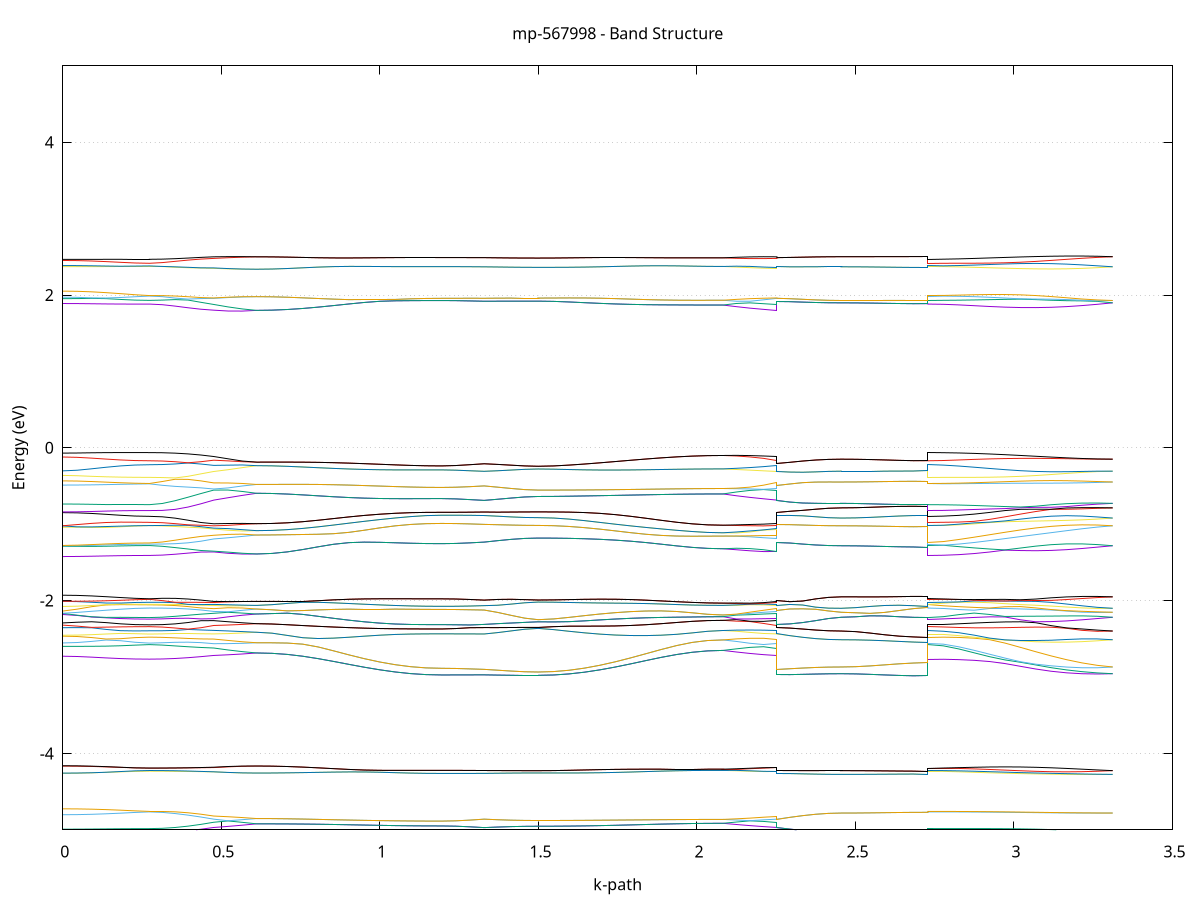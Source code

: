set title 'mp-567998 - Band Structure'
set xlabel 'k-path'
set ylabel 'Energy (eV)'
set grid y
set yrange [-5:5]
set terminal png size 800,600
set output 'mp-567998_bands_gnuplot.png'
plot '-' using 1:2 with lines notitle, '-' using 1:2 with lines notitle, '-' using 1:2 with lines notitle, '-' using 1:2 with lines notitle, '-' using 1:2 with lines notitle, '-' using 1:2 with lines notitle, '-' using 1:2 with lines notitle, '-' using 1:2 with lines notitle, '-' using 1:2 with lines notitle, '-' using 1:2 with lines notitle, '-' using 1:2 with lines notitle, '-' using 1:2 with lines notitle, '-' using 1:2 with lines notitle, '-' using 1:2 with lines notitle, '-' using 1:2 with lines notitle, '-' using 1:2 with lines notitle, '-' using 1:2 with lines notitle, '-' using 1:2 with lines notitle, '-' using 1:2 with lines notitle, '-' using 1:2 with lines notitle, '-' using 1:2 with lines notitle, '-' using 1:2 with lines notitle, '-' using 1:2 with lines notitle, '-' using 1:2 with lines notitle, '-' using 1:2 with lines notitle, '-' using 1:2 with lines notitle, '-' using 1:2 with lines notitle, '-' using 1:2 with lines notitle, '-' using 1:2 with lines notitle, '-' using 1:2 with lines notitle, '-' using 1:2 with lines notitle, '-' using 1:2 with lines notitle, '-' using 1:2 with lines notitle, '-' using 1:2 with lines notitle, '-' using 1:2 with lines notitle, '-' using 1:2 with lines notitle, '-' using 1:2 with lines notitle, '-' using 1:2 with lines notitle, '-' using 1:2 with lines notitle, '-' using 1:2 with lines notitle, '-' using 1:2 with lines notitle, '-' using 1:2 with lines notitle, '-' using 1:2 with lines notitle, '-' using 1:2 with lines notitle, '-' using 1:2 with lines notitle, '-' using 1:2 with lines notitle, '-' using 1:2 with lines notitle, '-' using 1:2 with lines notitle, '-' using 1:2 with lines notitle, '-' using 1:2 with lines notitle, '-' using 1:2 with lines notitle, '-' using 1:2 with lines notitle, '-' using 1:2 with lines notitle, '-' using 1:2 with lines notitle, '-' using 1:2 with lines notitle, '-' using 1:2 with lines notitle, '-' using 1:2 with lines notitle, '-' using 1:2 with lines notitle, '-' using 1:2 with lines notitle, '-' using 1:2 with lines notitle, '-' using 1:2 with lines notitle, '-' using 1:2 with lines notitle, '-' using 1:2 with lines notitle, '-' using 1:2 with lines notitle, '-' using 1:2 with lines notitle, '-' using 1:2 with lines notitle, '-' using 1:2 with lines notitle, '-' using 1:2 with lines notitle, '-' using 1:2 with lines notitle, '-' using 1:2 with lines notitle, '-' using 1:2 with lines notitle, '-' using 1:2 with lines notitle, '-' using 1:2 with lines notitle, '-' using 1:2 with lines notitle, '-' using 1:2 with lines notitle, '-' using 1:2 with lines notitle, '-' using 1:2 with lines notitle, '-' using 1:2 with lines notitle, '-' using 1:2 with lines notitle, '-' using 1:2 with lines notitle, '-' using 1:2 with lines notitle, '-' using 1:2 with lines notitle, '-' using 1:2 with lines notitle, '-' using 1:2 with lines notitle, '-' using 1:2 with lines notitle, '-' using 1:2 with lines notitle, '-' using 1:2 with lines notitle, '-' using 1:2 with lines notitle, '-' using 1:2 with lines notitle, '-' using 1:2 with lines notitle, '-' using 1:2 with lines notitle, '-' using 1:2 with lines notitle, '-' using 1:2 with lines notitle, '-' using 1:2 with lines notitle, '-' using 1:2 with lines notitle, '-' using 1:2 with lines notitle
0.000000 -14.935634
0.045544 -14.934834
0.091087 -14.932734
0.136631 -14.929534
0.182174 -14.925834
0.227718 -14.922634
0.273261 -14.921334
0.273261 -14.921334
0.313847 -14.920234
0.354433 -14.916834
0.395019 -14.911434
0.435605 -14.903934
0.476191 -14.894934
0.476191 -14.894934
0.521197 -14.888434
0.566204 -14.882834
0.611210 -14.877734
0.611210 -14.877734
0.659775 -14.877134
0.708339 -14.875534
0.756904 -14.872834
0.805469 -14.869334
0.854034 -14.865134
0.902599 -14.860434
0.951164 -14.855434
0.999729 -14.850534
1.048294 -14.845734
1.096859 -14.841434
1.145424 -14.837834
1.193988 -14.835834
1.193988 -14.835834
1.238995 -14.839234
1.284001 -14.843434
1.329007 -14.847634
1.329007 -14.847634
1.371593 -14.844534
1.414179 -14.841334
1.456765 -14.838234
1.499351 -14.836034
1.499351 -14.836034
1.547915 -14.839034
1.596480 -14.843834
1.645045 -14.849134
1.693610 -14.854834
1.742175 -14.860534
1.790740 -14.866134
1.839305 -14.871434
1.887870 -14.876034
1.936435 -14.879834
1.985000 -14.882734
2.033564 -14.884434
2.082129 -14.885034
2.082129 -14.885034
2.124715 -14.888334
2.167301 -14.890734
2.209887 -14.892634
2.252473 -14.894934
2.252473 -14.847634
2.293059 -14.854434
2.333645 -14.860034
2.374231 -14.864334
2.414817 -14.866934
2.455403 -14.867834
2.455403 -14.867834
2.500947 -14.867834
2.546490 -14.867834
2.592034 -14.867834
2.637577 -14.867834
2.683121 -14.867834
2.728664 -14.867934
2.728664 -14.921334
2.777229 -14.920434
2.825794 -14.917834
2.874359 -14.913634
2.922924 -14.908034
2.971489 -14.901334
3.020054 -14.893934
3.068619 -14.886534
3.117183 -14.879734
3.165748 -14.874134
3.214313 -14.870334
3.262878 -14.868534
3.311443 -14.867834
e
0.000000 -14.861334
0.045544 -14.862334
0.091087 -14.865234
0.136631 -14.869434
0.182174 -14.874134
0.227718 -14.878034
0.273261 -14.879634
0.273261 -14.879634
0.313847 -14.878434
0.354433 -14.875134
0.395019 -14.869834
0.435605 -14.862834
0.476191 -14.861934
0.476191 -14.861934
0.521197 -14.867534
0.566204 -14.872734
0.611210 -14.877734
0.611210 -14.877734
0.659775 -14.877134
0.708339 -14.875534
0.756904 -14.872834
0.805469 -14.869334
0.854034 -14.865134
0.902599 -14.860434
0.951164 -14.855434
0.999729 -14.850534
1.048294 -14.845734
1.096859 -14.841434
1.145424 -14.837834
1.193988 -14.835834
1.193988 -14.835834
1.238995 -14.839234
1.284001 -14.843434
1.329007 -14.847634
1.329007 -14.847634
1.371593 -14.844534
1.414179 -14.841334
1.456765 -14.838234
1.499351 -14.836034
1.499351 -14.836034
1.547915 -14.839034
1.596480 -14.843834
1.645045 -14.849134
1.693610 -14.854834
1.742175 -14.860534
1.790740 -14.866134
1.839305 -14.871434
1.887870 -14.876034
1.936435 -14.879834
1.985000 -14.882734
2.033564 -14.884434
2.082129 -14.885034
2.082129 -14.885034
2.124715 -14.880734
2.167301 -14.875334
2.209887 -14.868934
2.252473 -14.861934
2.252473 -14.847634
2.293059 -14.854434
2.333645 -14.860034
2.374231 -14.864334
2.414817 -14.866934
2.455403 -14.867834
2.455403 -14.867834
2.500947 -14.867834
2.546490 -14.867834
2.592034 -14.867834
2.637577 -14.867834
2.683121 -14.867834
2.728664 -14.867934
2.728664 -14.879634
2.777229 -14.879634
2.825794 -14.879534
2.874359 -14.879334
2.922924 -14.878934
2.971489 -14.878134
3.020054 -14.876934
3.068619 -14.875434
3.117183 -14.873634
3.165748 -14.871734
3.214313 -14.869934
3.262878 -14.868334
3.311443 -14.867834
e
0.000000 -14.818434
0.045544 -14.818234
0.091087 -14.817534
0.136631 -14.816334
0.182174 -14.814934
0.227718 -14.813534
0.273261 -14.812734
0.273261 -14.812734
0.313847 -14.817234
0.354433 -14.825734
0.395019 -14.836434
0.435605 -14.848734
0.476191 -14.854334
0.476191 -14.854334
0.521197 -14.850334
0.566204 -14.844634
0.611210 -14.838034
0.611210 -14.838034
0.659775 -14.837834
0.708339 -14.837134
0.756904 -14.836134
0.805469 -14.834934
0.854034 -14.833634
0.902599 -14.832234
0.951164 -14.831234
0.999729 -14.830534
1.048294 -14.830334
1.096859 -14.830834
1.145424 -14.832034
1.193988 -14.833234
1.193988 -14.833234
1.238995 -14.829834
1.284001 -14.825534
1.329007 -14.821134
1.329007 -14.821134
1.371593 -14.824434
1.414179 -14.827634
1.456765 -14.830934
1.499351 -14.833134
1.499351 -14.833134
1.547915 -14.830834
1.596480 -14.828434
1.645045 -14.826634
1.693610 -14.825634
1.742175 -14.825334
1.790740 -14.825434
1.839305 -14.825934
1.887870 -14.826734
1.936435 -14.827434
1.985000 -14.828034
2.033564 -14.828534
2.082129 -14.828634
2.082129 -14.828634
2.124715 -14.834434
2.167301 -14.841134
2.209887 -14.848134
2.252473 -14.854334
2.252473 -14.821134
2.293059 -14.813834
2.333645 -14.807634
2.374231 -14.802834
2.414817 -14.799834
2.455403 -14.798834
2.455403 -14.798834
2.500947 -14.798834
2.546490 -14.798834
2.592034 -14.798834
2.637577 -14.798834
2.683121 -14.798834
2.728664 -14.798834
2.728664 -14.812734
2.777229 -14.812834
2.825794 -14.813034
2.874359 -14.813434
2.922924 -14.813834
2.971489 -14.814134
3.020054 -14.814234
3.068619 -14.813934
3.117183 -14.812834
3.165748 -14.810734
3.214313 -14.807434
3.262878 -14.803334
3.311443 -14.798834
e
0.000000 -14.801934
0.045544 -14.802234
0.091087 -14.803034
0.136631 -14.804334
0.182174 -14.805834
0.227718 -14.807434
0.273261 -14.808234
0.273261 -14.808234
0.313847 -14.806534
0.354433 -14.806034
0.395019 -14.808034
0.435605 -14.812234
0.476191 -14.818134
0.476191 -14.818134
0.521197 -14.824234
0.566204 -14.831034
0.611210 -14.838034
0.611210 -14.838034
0.659775 -14.837834
0.708339 -14.837134
0.756904 -14.836134
0.805469 -14.834934
0.854034 -14.833634
0.902599 -14.832234
0.951164 -14.831234
0.999729 -14.830534
1.048294 -14.830334
1.096859 -14.830834
1.145424 -14.832034
1.193988 -14.833234
1.193988 -14.833234
1.238995 -14.829834
1.284001 -14.825534
1.329007 -14.821134
1.329007 -14.821134
1.371593 -14.824434
1.414179 -14.827634
1.456765 -14.830934
1.499351 -14.833134
1.499351 -14.833134
1.547915 -14.830834
1.596480 -14.828434
1.645045 -14.826634
1.693610 -14.825634
1.742175 -14.825334
1.790740 -14.825434
1.839305 -14.825934
1.887870 -14.826734
1.936435 -14.827434
1.985000 -14.828034
2.033564 -14.828534
2.082129 -14.828634
2.082129 -14.828634
2.124715 -14.824134
2.167301 -14.821034
2.209887 -14.819134
2.252473 -14.818134
2.252473 -14.821134
2.293059 -14.813834
2.333645 -14.807634
2.374231 -14.802834
2.414817 -14.799834
2.455403 -14.798834
2.455403 -14.798834
2.500947 -14.798834
2.546490 -14.798834
2.592034 -14.798834
2.637577 -14.798834
2.683121 -14.798834
2.728664 -14.798834
2.728664 -14.808234
2.777229 -14.807534
2.825794 -14.805634
2.874359 -14.802734
2.922924 -14.799334
2.971489 -14.795834
3.020054 -14.792734
3.068619 -14.790434
3.117183 -14.789434
3.165748 -14.789734
3.214313 -14.791634
3.262878 -14.794734
3.311443 -14.798834
e
0.000000 -14.456434
0.045544 -14.456034
0.091087 -14.455034
0.136631 -14.453334
0.182174 -14.451334
0.227718 -14.449034
0.273261 -14.447734
0.273261 -14.447734
0.313847 -14.446934
0.354433 -14.445434
0.395019 -14.445134
0.435605 -14.445534
0.476191 -14.446034
0.476191 -14.446034
0.521197 -14.442734
0.566204 -14.438934
0.611210 -14.434534
0.611210 -14.434534
0.659775 -14.434534
0.708339 -14.434534
0.756904 -14.434734
0.805469 -14.435034
0.854034 -14.435434
0.902599 -14.436134
0.951164 -14.436834
0.999729 -14.437534
1.048294 -14.438234
1.096859 -14.438734
1.145424 -14.439034
1.193988 -14.439234
1.193988 -14.439234
1.238995 -14.439134
1.284001 -14.439034
1.329007 -14.438834
1.329007 -14.438834
1.371593 -14.438034
1.414179 -14.437134
1.456765 -14.436334
1.499351 -14.435934
1.499351 -14.435934
1.547915 -14.436934
1.596480 -14.439034
1.645045 -14.441334
1.693610 -14.443634
1.742175 -14.445834
1.790740 -14.447734
1.839305 -14.449534
1.887870 -14.450934
1.936435 -14.452134
1.985000 -14.452934
2.033564 -14.453434
2.082129 -14.453634
2.082129 -14.453634
2.124715 -14.453734
2.167301 -14.452234
2.209887 -14.449534
2.252473 -14.446034
2.252473 -14.438834
2.293059 -14.439334
2.333645 -14.439934
2.374231 -14.440334
2.414817 -14.440634
2.455403 -14.440734
2.455403 -14.440734
2.500947 -14.440634
2.546490 -14.440234
2.592034 -14.439734
2.637577 -14.439134
2.683121 -14.438734
2.728664 -14.438534
2.728664 -14.447734
2.777229 -14.447634
2.825794 -14.447534
2.874359 -14.447334
2.922924 -14.446934
2.971489 -14.446434
3.020054 -14.445934
3.068619 -14.445234
3.117183 -14.444434
3.165748 -14.443634
3.214313 -14.442834
3.262878 -14.441834
3.311443 -14.440734
e
0.000000 -14.453834
0.045544 -14.452634
0.091087 -14.449234
0.136631 -14.444034
0.182174 -14.440534
0.227718 -14.442634
0.273261 -14.443934
0.273261 -14.443934
0.313847 -14.443834
0.354433 -14.442934
0.395019 -14.439434
0.435605 -14.434434
0.476191 -14.436734
0.476191 -14.436734
0.521197 -14.433834
0.566204 -14.431634
0.611210 -14.434534
0.611210 -14.434534
0.659775 -14.434534
0.708339 -14.434534
0.756904 -14.434734
0.805469 -14.435034
0.854034 -14.435434
0.902599 -14.436134
0.951164 -14.436834
0.999729 -14.437534
1.048294 -14.438234
1.096859 -14.438734
1.145424 -14.439034
1.193988 -14.439234
1.193988 -14.439234
1.238995 -14.439134
1.284001 -14.439034
1.329007 -14.438834
1.329007 -14.438834
1.371593 -14.438034
1.414179 -14.437134
1.456765 -14.436334
1.499351 -14.435934
1.499351 -14.435934
1.547915 -14.436934
1.596480 -14.439034
1.645045 -14.441334
1.693610 -14.443634
1.742175 -14.445834
1.790740 -14.447734
1.839305 -14.449534
1.887870 -14.450934
1.936435 -14.452134
1.985000 -14.452934
2.033564 -14.453434
2.082129 -14.453634
2.082129 -14.453634
2.124715 -14.451734
2.167301 -14.448134
2.209887 -14.443034
2.252473 -14.436734
2.252473 -14.438834
2.293059 -14.439334
2.333645 -14.439934
2.374231 -14.440334
2.414817 -14.440634
2.455403 -14.440734
2.455403 -14.440734
2.500947 -14.440634
2.546490 -14.440234
2.592034 -14.439734
2.637577 -14.439134
2.683121 -14.438734
2.728664 -14.438534
2.728664 -14.443934
2.777229 -14.443734
2.825794 -14.443134
2.874359 -14.442234
2.922924 -14.441034
2.971489 -14.439534
3.020054 -14.437834
3.068619 -14.436034
3.117183 -14.435034
3.165748 -14.436334
3.214313 -14.438034
3.262878 -14.439534
3.311443 -14.440734
e
0.000000 -14.435934
0.045544 -14.436234
0.091087 -14.437134
0.136631 -14.438634
0.182174 -14.437434
0.227718 -14.430334
0.273261 -14.425434
0.273261 -14.425434
0.313847 -14.426034
0.354433 -14.427634
0.395019 -14.430034
0.435605 -14.433134
0.476191 -14.428634
0.476191 -14.428634
0.521197 -14.428434
0.566204 -14.429534
0.611210 -14.429834
0.611210 -14.429834
0.659775 -14.429834
0.708339 -14.429834
0.756904 -14.429634
0.805469 -14.429434
0.854034 -14.428934
0.902599 -14.428434
0.951164 -14.427834
0.999729 -14.427234
1.048294 -14.426734
1.096859 -14.426334
1.145424 -14.426134
1.193988 -14.426034
1.193988 -14.426034
1.238995 -14.426034
1.284001 -14.426234
1.329007 -14.426434
1.329007 -14.426434
1.371593 -14.427234
1.414179 -14.428134
1.456765 -14.428934
1.499351 -14.429234
1.499351 -14.429234
1.547915 -14.428234
1.596480 -14.426234
1.645045 -14.423934
1.693610 -14.421734
1.742175 -14.419734
1.790740 -14.417834
1.839305 -14.416334
1.887870 -14.415034
1.936435 -14.414034
1.985000 -14.413334
2.033564 -14.412934
2.082129 -14.412734
2.082129 -14.412734
2.124715 -14.415034
2.167301 -14.418634
2.209887 -14.423234
2.252473 -14.428634
2.252473 -14.426434
2.293059 -14.426034
2.333645 -14.425634
2.374231 -14.425334
2.414817 -14.425134
2.455403 -14.425134
2.455403 -14.425134
2.500947 -14.425234
2.546490 -14.425634
2.592034 -14.426134
2.637577 -14.426734
2.683121 -14.427134
2.728664 -14.427334
2.728664 -14.425434
2.777229 -14.425234
2.825794 -14.424634
2.874359 -14.423934
2.922924 -14.423234
2.971489 -14.425634
3.020054 -14.428234
3.068619 -14.430734
3.117183 -14.432134
3.165748 -14.430934
3.214313 -14.429034
3.262878 -14.426934
3.311443 -14.425134
e
0.000000 -14.393634
0.045544 -14.394534
0.091087 -14.397134
0.136631 -14.401334
0.182174 -14.406934
0.227718 -14.413334
0.273261 -14.417934
0.273261 -14.417934
0.313847 -14.417934
0.354433 -14.417834
0.395019 -14.417834
0.435605 -14.418234
0.476191 -14.419034
0.476191 -14.419034
0.521197 -14.424334
0.566204 -14.428834
0.611210 -14.429834
0.611210 -14.429834
0.659775 -14.429834
0.708339 -14.429834
0.756904 -14.429634
0.805469 -14.429434
0.854034 -14.428934
0.902599 -14.428434
0.951164 -14.427834
0.999729 -14.427234
1.048294 -14.426734
1.096859 -14.426334
1.145424 -14.426134
1.193988 -14.426034
1.193988 -14.426034
1.238995 -14.426034
1.284001 -14.426234
1.329007 -14.426434
1.329007 -14.426434
1.371593 -14.427234
1.414179 -14.428134
1.456765 -14.428934
1.499351 -14.429234
1.499351 -14.429234
1.547915 -14.428234
1.596480 -14.426234
1.645045 -14.423934
1.693610 -14.421734
1.742175 -14.419734
1.790740 -14.417834
1.839305 -14.416334
1.887870 -14.415034
1.936435 -14.414034
1.985000 -14.413334
2.033564 -14.412934
2.082129 -14.412734
2.082129 -14.412734
2.124715 -14.411934
2.167301 -14.412734
2.209887 -14.415134
2.252473 -14.419034
2.252473 -14.426434
2.293059 -14.426034
2.333645 -14.425634
2.374231 -14.425334
2.414817 -14.425134
2.455403 -14.425134
2.455403 -14.425134
2.500947 -14.425234
2.546490 -14.425634
2.592034 -14.426134
2.637577 -14.426734
2.683121 -14.427134
2.728664 -14.427334
2.728664 -14.417934
2.777229 -14.418334
2.825794 -14.419334
2.874359 -14.421034
2.922924 -14.422934
2.971489 -14.422134
3.020054 -14.421334
3.068619 -14.420934
3.117183 -14.420934
3.165748 -14.421334
3.214313 -14.422234
3.262878 -14.423534
3.311443 -14.425134
e
0.000000 -12.403334
0.045544 -12.405034
0.091087 -12.406834
0.136631 -12.408434
0.182174 -12.409634
0.227718 -12.410434
0.273261 -12.410734
0.273261 -12.410734
0.313847 -12.406834
0.354433 -12.395134
0.395019 -12.376234
0.435605 -12.350634
0.476191 -12.319534
0.476191 -12.319534
0.521197 -12.301434
0.566204 -12.281834
0.611210 -12.261234
0.611210 -12.261234
0.659775 -12.261534
0.708339 -12.262534
0.756904 -12.264034
0.805469 -12.265934
0.854034 -12.268034
0.902599 -12.270334
0.951164 -12.272534
0.999729 -12.274434
1.048294 -12.275934
1.096859 -12.277034
1.145424 -12.277534
1.193988 -12.277734
1.193988 -12.277734
1.238995 -12.296734
1.284001 -12.317534
1.329007 -12.337334
1.329007 -12.337334
1.371593 -12.322634
1.414179 -12.307234
1.456765 -12.291434
1.499351 -12.278434
1.499351 -12.278434
1.547915 -12.278034
1.596480 -12.276734
1.645045 -12.274734
1.693610 -12.272234
1.742175 -12.269334
1.790740 -12.266434
1.839305 -12.263734
1.887870 -12.261434
1.936435 -12.259534
1.985000 -12.258134
2.033564 -12.257334
2.082129 -12.257034
2.082129 -12.257034
2.124715 -12.272034
2.167301 -12.287934
2.209887 -12.304034
2.252473 -12.319534
2.252473 -12.337334
2.293059 -12.369234
2.333645 -12.395234
2.374231 -12.414634
2.414817 -12.426434
2.455403 -12.430434
2.455403 -12.430434
2.500947 -12.430434
2.546490 -12.430434
2.592034 -12.430434
2.637577 -12.430434
2.683121 -12.430434
2.728664 -12.430434
2.728664 -12.410734
2.777229 -12.411234
2.825794 -12.412834
2.874359 -12.415234
2.922924 -12.418234
2.971489 -12.421634
3.020054 -12.425034
3.068619 -12.428034
3.117183 -12.430534
3.165748 -12.432034
3.214313 -12.432634
3.262878 -12.432034
3.311443 -12.430434
e
0.000000 -12.402634
0.045544 -12.400934
0.091087 -12.399134
0.136631 -12.397634
0.182174 -12.396434
0.227718 -12.395734
0.273261 -12.395534
0.273261 -12.395534
0.313847 -12.391734
0.354433 -12.380434
0.395019 -12.362134
0.435605 -12.337434
0.476191 -12.307234
0.476191 -12.307234
0.521197 -12.287634
0.566204 -12.267134
0.611210 -12.261234
0.611210 -12.261234
0.659775 -12.261534
0.708339 -12.262534
0.756904 -12.264034
0.805469 -12.265934
0.854034 -12.268034
0.902599 -12.270334
0.951164 -12.272534
0.999729 -12.274434
1.048294 -12.275934
1.096859 -12.277034
1.145424 -12.277534
1.193988 -12.277734
1.193988 -12.277734
1.238995 -12.296734
1.284001 -12.317534
1.329007 -12.337334
1.329007 -12.337334
1.371593 -12.322634
1.414179 -12.307234
1.456765 -12.291434
1.499351 -12.278434
1.499351 -12.278434
1.547915 -12.278034
1.596480 -12.276734
1.645045 -12.274734
1.693610 -12.272234
1.742175 -12.269334
1.790740 -12.266434
1.839305 -12.263734
1.887870 -12.261434
1.936435 -12.259534
1.985000 -12.258134
2.033564 -12.257334
2.082129 -12.257034
2.082129 -12.257034
2.124715 -12.266734
2.167301 -12.281334
2.209887 -12.294634
2.252473 -12.307234
2.252473 -12.337334
2.293059 -12.369234
2.333645 -12.395334
2.374231 -12.414634
2.414817 -12.426434
2.455403 -12.430434
2.455403 -12.430434
2.500947 -12.430434
2.546490 -12.430434
2.592034 -12.430434
2.637577 -12.430434
2.683121 -12.430434
2.728664 -12.430434
2.728664 -12.395534
2.777229 -12.395834
2.825794 -12.396934
2.874359 -12.398734
2.922924 -12.401234
2.971489 -12.404434
3.020054 -12.408034
3.068619 -12.412134
3.117183 -12.416334
3.165748 -12.420534
3.214313 -12.424534
3.262878 -12.427834
3.311443 -12.430434
e
0.000000 -12.075534
0.045544 -12.075534
0.091087 -12.075534
0.136631 -12.075534
0.182174 -12.075534
0.227718 -12.075534
0.273261 -12.075534
0.273261 -12.075534
0.313847 -12.081434
0.354433 -12.098734
0.395019 -12.125234
0.435605 -12.158534
0.476191 -12.196034
0.476191 -12.196034
0.521197 -12.217934
0.566204 -12.239834
0.611210 -12.246134
0.611210 -12.246134
0.659775 -12.246434
0.708339 -12.247634
0.756904 -12.249434
0.805469 -12.251834
0.854034 -12.254634
0.902599 -12.257834
0.951164 -12.261034
0.999729 -12.264234
1.048294 -12.267034
1.096859 -12.269334
1.145424 -12.270834
1.193988 -12.271334
1.193988 -12.271334
1.238995 -12.251834
1.284001 -12.229034
1.329007 -12.206334
1.329007 -12.206334
1.371593 -12.223334
1.414179 -12.240334
1.456765 -12.257134
1.499351 -12.270434
1.499351 -12.270434
1.547915 -12.270134
1.596480 -12.269334
1.645045 -12.268034
1.693610 -12.266234
1.742175 -12.264034
1.790740 -12.261634
1.839305 -12.258934
1.887870 -12.256334
1.936435 -12.253934
1.985000 -12.252034
2.033564 -12.250834
2.082129 -12.250434
2.082129 -12.250434
2.124715 -12.242234
2.167301 -12.227134
2.209887 -12.211734
2.252473 -12.196034
2.252473 -12.206334
2.293059 -12.167034
2.333645 -12.131834
2.374231 -12.103734
2.414817 -12.085434
2.455403 -12.079134
2.455403 -12.079134
2.500947 -12.079134
2.546490 -12.079134
2.592034 -12.079134
2.637577 -12.079034
2.683121 -12.079034
2.728664 -12.079034
2.728664 -12.075534
2.777229 -12.075434
2.825794 -12.075334
2.874359 -12.075134
2.922924 -12.075034
2.971489 -12.075234
3.020054 -12.076834
3.068619 -12.078134
3.117183 -12.079134
3.165748 -12.079734
3.214313 -12.079934
3.262878 -12.079634
3.311443 -12.079134
e
0.000000 -12.069734
0.045544 -12.069734
0.091087 -12.069734
0.136631 -12.069734
0.182174 -12.069734
0.227718 -12.069734
0.273261 -12.069734
0.273261 -12.069734
0.313847 -12.075234
0.354433 -12.091134
0.395019 -12.115834
0.435605 -12.147334
0.476191 -12.183234
0.476191 -12.183234
0.521197 -12.203934
0.566204 -12.224934
0.611210 -12.246134
0.611210 -12.246134
0.659775 -12.246434
0.708339 -12.247634
0.756904 -12.249434
0.805469 -12.251834
0.854034 -12.254634
0.902599 -12.257834
0.951164 -12.261034
0.999729 -12.264234
1.048294 -12.267034
1.096859 -12.269334
1.145424 -12.270834
1.193988 -12.271334
1.193988 -12.271334
1.238995 -12.251834
1.284001 -12.229034
1.329007 -12.206334
1.329007 -12.206334
1.371593 -12.223334
1.414179 -12.240334
1.456765 -12.257134
1.499351 -12.270434
1.499351 -12.270434
1.547915 -12.270134
1.596480 -12.269334
1.645045 -12.268034
1.693610 -12.266234
1.742175 -12.264034
1.790740 -12.261634
1.839305 -12.258934
1.887870 -12.256334
1.936435 -12.253934
1.985000 -12.252034
2.033564 -12.250834
2.082129 -12.250434
2.082129 -12.250434
2.124715 -12.233334
2.167301 -12.216234
2.209887 -12.199434
2.252473 -12.183234
2.252473 -12.206334
2.293059 -12.167034
2.333645 -12.131834
2.374231 -12.103734
2.414817 -12.085434
2.455403 -12.079134
2.455403 -12.079134
2.500947 -12.079134
2.546490 -12.079134
2.592034 -12.079134
2.637577 -12.079034
2.683121 -12.079034
2.728664 -12.079034
2.728664 -12.069734
2.777229 -12.070034
2.825794 -12.070834
2.874359 -12.072034
2.922924 -12.073634
2.971489 -12.075034
3.020054 -12.075134
3.068619 -12.075434
3.117183 -12.076034
3.165748 -12.076734
3.214313 -12.077534
3.262878 -12.078334
3.311443 -12.079134
e
0.000000 -11.185734
0.045544 -11.185134
0.091087 -11.183634
0.136631 -11.181234
0.182174 -11.178134
0.227718 -11.174834
0.273261 -11.172834
0.273261 -11.172834
0.313847 -11.168634
0.354433 -11.156434
0.395019 -11.137634
0.435605 -11.114034
0.476191 -11.087734
0.476191 -11.087734
0.521197 -11.072934
0.566204 -11.058134
0.611210 -11.043334
0.611210 -11.043334
0.659775 -11.043034
0.708339 -11.042334
0.756904 -11.041234
0.805469 -11.039734
0.854034 -11.037834
0.902599 -11.035734
0.951164 -11.033434
0.999729 -11.031134
1.048294 -11.028834
1.096859 -11.026734
1.145424 -11.025034
1.193988 -11.024334
1.193988 -11.024334
1.238995 -11.041634
1.284001 -11.061734
1.329007 -11.081834
1.329007 -11.081834
1.371593 -11.067634
1.414179 -11.054034
1.456765 -11.042134
1.499351 -11.036334
1.499351 -11.036334
1.547915 -11.036434
1.596480 -11.036834
1.645045 -11.037534
1.693610 -11.038434
1.742175 -11.039434
1.790740 -11.040434
1.839305 -11.041434
1.887870 -11.042334
1.936435 -11.043034
1.985000 -11.043634
2.033564 -11.043934
2.082129 -11.044134
2.082129 -11.044134
2.124715 -11.054934
2.167301 -11.065734
2.209887 -11.076534
2.252473 -11.087734
2.252473 -11.081834
2.293059 -11.116434
2.333645 -11.147734
2.374231 -11.172934
2.414817 -11.189434
2.455403 -11.195134
2.455403 -11.195134
2.500947 -11.195134
2.546490 -11.195234
2.592034 -11.195234
2.637577 -11.195334
2.683121 -11.195334
2.728664 -11.195334
2.728664 -11.172834
2.777229 -11.173434
2.825794 -11.174934
2.874359 -11.177234
2.922924 -11.180134
2.971489 -11.183334
3.020054 -11.186534
3.068619 -11.189434
3.117183 -11.191934
3.165748 -11.193934
3.214313 -11.195134
3.262878 -11.195534
3.311443 -11.195134
e
0.000000 -11.153234
0.045544 -11.153734
0.091087 -11.155234
0.136631 -11.157734
0.182174 -11.160834
0.227718 -11.164234
0.273261 -11.166134
0.273261 -11.166134
0.313847 -11.161134
0.354433 -11.146734
0.395019 -11.124734
0.435605 -11.097334
0.476191 -11.066934
0.476191 -11.066934
0.521197 -11.049234
0.566204 -11.031634
0.611210 -11.043334
0.611210 -11.043334
0.659775 -11.043034
0.708339 -11.042334
0.756904 -11.041234
0.805469 -11.039734
0.854034 -11.037834
0.902599 -11.035734
0.951164 -11.033434
0.999729 -11.031134
1.048294 -11.028834
1.096859 -11.026734
1.145424 -11.025034
1.193988 -11.024334
1.193988 -11.024334
1.238995 -11.041634
1.284001 -11.061734
1.329007 -11.081834
1.329007 -11.081834
1.371593 -11.067634
1.414179 -11.054034
1.456765 -11.042134
1.499351 -11.036334
1.499351 -11.036334
1.547915 -11.036434
1.596480 -11.036834
1.645045 -11.037534
1.693610 -11.038434
1.742175 -11.039434
1.790740 -11.040434
1.839305 -11.041434
1.887870 -11.042334
1.936435 -11.043034
1.985000 -11.043634
2.033564 -11.043934
2.082129 -11.044134
2.082129 -11.044134
2.124715 -11.033034
2.167301 -11.040134
2.209887 -11.053734
2.252473 -11.066934
2.252473 -11.081834
2.293059 -11.116434
2.333645 -11.147734
2.374231 -11.172934
2.414817 -11.189434
2.455403 -11.195134
2.455403 -11.195134
2.500947 -11.195134
2.546490 -11.195234
2.592034 -11.195234
2.637577 -11.195334
2.683121 -11.195334
2.728664 -11.195334
2.728664 -11.166134
2.777229 -11.166634
2.825794 -11.168034
2.874359 -11.170234
2.922924 -11.173034
2.971489 -11.176334
3.020054 -11.179834
3.068619 -11.183334
3.117183 -11.186734
3.165748 -11.189734
3.214313 -11.192134
3.262878 -11.194034
3.311443 -11.195134
e
0.000000 -10.943134
0.045544 -10.942734
0.091087 -10.941834
0.136631 -10.940434
0.182174 -10.938934
0.227718 -10.937734
0.273261 -10.937234
0.273261 -10.937234
0.313847 -10.939934
0.354433 -10.947834
0.395019 -10.960934
0.435605 -10.978634
0.476191 -11.000634
0.476191 -11.000634
0.521197 -11.014234
0.566204 -11.028534
0.611210 -11.014634
0.611210 -11.014634
0.659775 -11.014634
0.708339 -11.014534
0.756904 -11.014534
0.805469 -11.014634
0.854034 -11.014734
0.902599 -11.014934
0.951164 -11.015334
0.999729 -11.015934
1.048294 -11.016734
1.096859 -11.017634
1.145424 -11.018634
1.193988 -11.019134
1.193988 -11.019134
1.238995 -11.002434
1.284001 -10.984234
1.329007 -10.967334
1.329007 -10.967334
1.371593 -10.979134
1.414179 -10.991034
1.456765 -11.001834
1.499351 -11.007334
1.499351 -11.007334
1.547915 -11.007434
1.596480 -11.007734
1.645045 -11.008134
1.693610 -11.008734
1.742175 -11.009434
1.790740 -11.010234
1.839305 -11.011134
1.887870 -11.011934
1.936435 -11.012634
1.985000 -11.013134
2.033564 -11.013534
2.082129 -11.013634
2.082129 -11.013634
2.124715 -11.026634
2.167301 -11.022034
2.209887 -11.011134
2.252473 -11.000634
2.252473 -10.967334
2.293059 -10.940534
2.333645 -10.918834
2.374231 -10.902834
2.414817 -10.893034
2.455403 -10.889734
2.455403 -10.889734
2.500947 -10.889734
2.546490 -10.889634
2.592034 -10.889634
2.637577 -10.889634
2.683121 -10.889634
2.728664 -10.889634
2.728664 -10.937234
2.777229 -10.936434
2.825794 -10.934134
2.874359 -10.930434
2.922924 -10.925834
2.971489 -10.920534
3.020054 -10.914834
3.068619 -10.909234
3.117183 -10.903834
3.165748 -10.899134
3.214313 -10.895034
3.262878 -10.891934
3.311443 -10.889734
e
0.000000 -10.900434
0.045544 -10.900734
0.091087 -10.901634
0.136631 -10.903034
0.182174 -10.904534
0.227718 -10.905734
0.273261 -10.906134
0.273261 -10.906134
0.313847 -10.908834
0.354433 -10.916834
0.395019 -10.929834
0.435605 -10.947634
0.476191 -10.969534
0.476191 -10.969534
0.521197 -10.983534
0.566204 -10.998534
0.611210 -11.014634
0.611210 -11.014634
0.659775 -11.014634
0.708339 -11.014534
0.756904 -11.014534
0.805469 -11.014634
0.854034 -11.014734
0.902599 -11.014934
0.951164 -11.015334
0.999729 -11.015934
1.048294 -11.016734
1.096859 -11.017634
1.145424 -11.018634
1.193988 -11.019134
1.193988 -11.019134
1.238995 -11.002434
1.284001 -10.984234
1.329007 -10.967334
1.329007 -10.967334
1.371593 -10.979134
1.414179 -10.991034
1.456765 -11.001834
1.499351 -11.007334
1.499351 -11.007334
1.547915 -11.007434
1.596480 -11.007734
1.645045 -11.008134
1.693610 -11.008734
1.742175 -11.009434
1.790740 -11.010234
1.839305 -11.011134
1.887870 -11.011934
1.936435 -11.012634
1.985000 -11.013134
2.033564 -11.013534
2.082129 -11.013634
2.082129 -11.013634
2.124715 -11.001434
2.167301 -10.990134
2.209887 -10.979534
2.252473 -10.969534
2.252473 -10.967334
2.293059 -10.940534
2.333645 -10.918834
2.374231 -10.902834
2.414817 -10.893034
2.455403 -10.889734
2.455403 -10.889734
2.500947 -10.889734
2.546490 -10.889634
2.592034 -10.889634
2.637577 -10.889634
2.683121 -10.889634
2.728664 -10.889634
2.728664 -10.906134
2.777229 -10.905734
2.825794 -10.904534
2.874359 -10.902634
2.922924 -10.900234
2.971489 -10.897534
3.020054 -10.894934
3.068619 -10.892434
3.117183 -10.890334
3.165748 -10.888934
3.214313 -10.888234
3.262878 -10.888534
3.311443 -10.889734
e
0.000000 -5.032334
0.045544 -5.032834
0.091087 -5.033934
0.136631 -5.035434
0.182174 -5.036734
0.227718 -5.037634
0.273261 -5.037934
0.273261 -5.037934
0.313847 -5.034934
0.354433 -5.026034
0.395019 -5.011734
0.435605 -4.992734
0.476191 -4.969834
0.476191 -4.969834
0.521197 -4.955834
0.566204 -4.939834
0.611210 -4.922034
0.611210 -4.922034
0.659775 -4.922434
0.708339 -4.923334
0.756904 -4.925034
0.805469 -4.927434
0.854034 -4.930634
0.902599 -4.934334
0.951164 -4.938234
0.999729 -4.942034
1.048294 -4.945334
1.096859 -4.947734
1.145424 -4.949334
1.193988 -4.949834
1.193988 -4.949834
1.238995 -4.953034
1.284001 -4.961134
1.329007 -4.971534
1.329007 -4.971534
1.371593 -4.964334
1.414179 -4.958634
1.456765 -4.955034
1.499351 -4.953734
1.499351 -4.953734
1.547915 -4.953234
1.596480 -4.951734
1.645045 -4.949234
1.693610 -4.945734
1.742175 -4.941334
1.790740 -4.936334
1.839305 -4.931034
1.887870 -4.925934
1.936435 -4.921534
1.985000 -4.918034
2.033564 -4.915934
2.082129 -4.915134
2.082129 -4.915134
2.124715 -4.931034
2.167301 -4.945534
2.209887 -4.958534
2.252473 -4.969834
2.252473 -4.971534
2.293059 -4.991034
2.333645 -5.008334
2.374231 -5.021534
2.414817 -5.029834
2.455403 -5.032634
2.455403 -5.032634
2.500947 -5.032834
2.546490 -5.033634
2.592034 -5.034734
2.637577 -5.035734
2.683121 -5.036434
2.728664 -5.036734
2.728664 -5.037934
2.777229 -5.038834
2.825794 -5.041334
2.874359 -5.044934
2.922924 -5.048934
2.971489 -5.052834
3.020054 -5.055734
3.068619 -5.057034
3.117183 -5.056334
3.165748 -5.053434
3.214313 -5.048234
3.262878 -5.041134
3.311443 -5.032634
e
0.000000 -4.992034
0.045544 -4.991434
0.091087 -4.990034
0.136631 -4.988134
0.182174 -4.986334
0.227718 -4.985134
0.273261 -4.984634
0.273261 -4.984634
0.313847 -4.980934
0.354433 -4.970034
0.395019 -4.952534
0.435605 -4.929234
0.476191 -4.901434
0.476191 -4.901434
0.521197 -4.884234
0.566204 -4.902634
0.611210 -4.922034
0.611210 -4.922034
0.659775 -4.922434
0.708339 -4.923334
0.756904 -4.925034
0.805469 -4.927434
0.854034 -4.930634
0.902599 -4.934334
0.951164 -4.938234
0.999729 -4.942034
1.048294 -4.945334
1.096859 -4.947734
1.145424 -4.949334
1.193988 -4.949834
1.193988 -4.949834
1.238995 -4.953034
1.284001 -4.961134
1.329007 -4.971534
1.329007 -4.971534
1.371593 -4.964334
1.414179 -4.958634
1.456765 -4.955034
1.499351 -4.953734
1.499351 -4.953734
1.547915 -4.953234
1.596480 -4.951734
1.645045 -4.949234
1.693610 -4.945734
1.742175 -4.941334
1.790740 -4.936334
1.839305 -4.931034
1.887870 -4.925934
1.936435 -4.921534
1.985000 -4.918034
2.033564 -4.915934
2.082129 -4.915134
2.082129 -4.915134
2.124715 -4.898634
2.167301 -4.882834
2.209887 -4.890634
2.252473 -4.901434
2.252473 -4.971534
2.293059 -4.991034
2.333645 -5.008334
2.374231 -5.021534
2.414817 -5.029834
2.455403 -5.032634
2.455403 -5.032634
2.500947 -5.032834
2.546490 -5.033634
2.592034 -5.034734
2.637577 -5.035734
2.683121 -5.036434
2.728664 -5.036734
2.728664 -4.984634
2.777229 -4.984534
2.825794 -4.984334
2.874359 -4.984234
2.922924 -4.984534
2.971489 -4.985634
3.020054 -4.987934
3.068619 -4.991834
3.117183 -4.997534
3.165748 -5.004934
3.214313 -5.013734
3.262878 -5.023134
3.311443 -5.032634
e
0.000000 -4.802934
0.045544 -4.801534
0.091087 -4.797434
0.136631 -4.790834
0.182174 -4.782534
0.227718 -4.773134
0.273261 -4.765634
0.273261 -4.765634
0.313847 -4.772434
0.354433 -4.787534
0.395019 -4.808134
0.435605 -4.833034
0.476191 -4.860934
0.476191 -4.860934
0.521197 -4.882034
0.566204 -4.867834
0.611210 -4.852934
0.611210 -4.852934
0.659775 -4.853734
0.708339 -4.856134
0.756904 -4.859734
0.805469 -4.864034
0.854034 -4.868534
0.902599 -4.872734
0.951164 -4.876634
0.999729 -4.879934
1.048294 -4.882734
1.096859 -4.884834
1.145424 -4.886134
1.193988 -4.886634
1.193988 -4.886634
1.238995 -4.882934
1.284001 -4.873534
1.329007 -4.860934
1.329007 -4.860934
1.371593 -4.868534
1.414179 -4.874234
1.456765 -4.877634
1.499351 -4.878834
1.499351 -4.878834
1.547915 -4.878534
1.596480 -4.877634
1.645045 -4.876434
1.693610 -4.874934
1.742175 -4.873234
1.790740 -4.871534
1.839305 -4.869934
1.887870 -4.868234
1.936435 -4.866734
1.985000 -4.865434
2.033564 -4.864534
2.082129 -4.864234
2.082129 -4.864234
2.124715 -4.872234
2.167301 -4.880934
2.209887 -4.869934
2.252473 -4.860934
2.252473 -4.860934
2.293059 -4.837334
2.333645 -4.815034
2.374231 -4.797034
2.414817 -4.785234
2.455403 -4.781134
2.455403 -4.781134
2.500947 -4.780534
2.546490 -4.778734
2.592034 -4.776234
2.637577 -4.773834
2.683121 -4.772034
2.728664 -4.771434
2.728664 -4.765634
2.777229 -4.765834
2.825794 -4.766434
2.874359 -4.767534
2.922924 -4.769034
2.971489 -4.771034
3.020054 -4.773334
3.068619 -4.775634
3.117183 -4.777834
3.165748 -4.779634
3.214313 -4.780834
3.262878 -4.781334
3.311443 -4.781134
e
0.000000 -4.725634
0.045544 -4.726834
0.091087 -4.730334
0.136631 -4.736034
0.182174 -4.743434
0.227718 -4.752234
0.273261 -4.759534
0.273261 -4.759534
0.313847 -4.759534
0.354433 -4.765034
0.395019 -4.777434
0.435605 -4.796134
0.476191 -4.820134
0.476191 -4.820134
0.521197 -4.829134
0.566204 -4.840034
0.611210 -4.852934
0.611210 -4.852934
0.659775 -4.853734
0.708339 -4.856134
0.756904 -4.859734
0.805469 -4.864034
0.854034 -4.868534
0.902599 -4.872734
0.951164 -4.876634
0.999729 -4.879934
1.048294 -4.882734
1.096859 -4.884834
1.145424 -4.886134
1.193988 -4.886634
1.193988 -4.886634
1.238995 -4.882934
1.284001 -4.873534
1.329007 -4.860934
1.329007 -4.860934
1.371593 -4.868534
1.414179 -4.874234
1.456765 -4.877634
1.499351 -4.878834
1.499351 -4.878834
1.547915 -4.878534
1.596480 -4.877634
1.645045 -4.876434
1.693610 -4.874934
1.742175 -4.873234
1.790740 -4.871534
1.839305 -4.869934
1.887870 -4.868234
1.936435 -4.866734
1.985000 -4.865434
2.033564 -4.864534
2.082129 -4.864234
2.082129 -4.864234
2.124715 -4.856434
2.167301 -4.847434
2.209887 -4.835534
2.252473 -4.820134
2.252473 -4.860934
2.293059 -4.837334
2.333645 -4.815034
2.374231 -4.797034
2.414817 -4.785234
2.455403 -4.781134
2.455403 -4.781134
2.500947 -4.780534
2.546490 -4.778734
2.592034 -4.776234
2.637577 -4.773834
2.683121 -4.772034
2.728664 -4.771434
2.728664 -4.759534
2.777229 -4.759734
2.825794 -4.760434
2.874359 -4.761634
2.922924 -4.763334
2.971489 -4.765534
3.020054 -4.768234
3.068619 -4.771034
3.117183 -4.773934
3.165748 -4.776534
3.214313 -4.778634
3.262878 -4.780234
3.311443 -4.781134
e
0.000000 -4.261034
0.045544 -4.259334
0.091087 -4.254434
0.136631 -4.248234
0.182174 -4.241734
0.227718 -4.235734
0.273261 -4.233134
0.273261 -4.233134
0.313847 -4.233734
0.354433 -4.235234
0.395019 -4.237034
0.435605 -4.238934
0.476191 -4.241834
0.476191 -4.241834
0.521197 -4.250434
0.566204 -4.255834
0.611210 -4.257534
0.611210 -4.257534
0.659775 -4.256734
0.708339 -4.254734
0.756904 -4.251734
0.805469 -4.248234
0.854034 -4.244834
0.902599 -4.242634
0.951164 -4.242934
0.999729 -4.246734
1.048294 -4.252534
1.096859 -4.257734
1.145424 -4.261234
1.193988 -4.262434
1.193988 -4.262434
1.238995 -4.262334
1.284001 -4.262134
1.329007 -4.261834
1.329007 -4.261834
1.371593 -4.259634
1.414179 -4.257734
1.456765 -4.256434
1.499351 -4.256034
1.499351 -4.256034
1.547915 -4.256234
1.596480 -4.256434
1.645045 -4.255634
1.693610 -4.253334
1.742175 -4.249334
1.790740 -4.244134
1.839305 -4.238134
1.887870 -4.232234
1.936435 -4.227434
1.985000 -4.224334
2.033564 -4.223034
2.082129 -4.222834
2.082129 -4.222834
2.124715 -4.227634
2.167301 -4.233034
2.209887 -4.237834
2.252473 -4.241834
2.252473 -4.261834
2.293059 -4.264334
2.333645 -4.267834
2.374231 -4.271334
2.414817 -4.274034
2.455403 -4.275034
2.455403 -4.275034
2.500947 -4.274734
2.546490 -4.273934
2.592034 -4.272734
2.637577 -4.271434
2.683121 -4.270434
2.728664 -4.270034
2.728664 -4.233134
2.777229 -4.235434
2.825794 -4.240934
2.874359 -4.247534
2.922924 -4.253834
2.971489 -4.259634
3.020054 -4.264534
3.068619 -4.268534
3.117183 -4.271834
3.165748 -4.274234
3.214313 -4.275634
3.262878 -4.275934
3.311443 -4.275034
e
0.000000 -4.258334
0.045544 -4.257134
0.091087 -4.253634
0.136631 -4.246834
0.182174 -4.237634
0.227718 -4.228634
0.273261 -4.224234
0.273261 -4.224234
0.313847 -4.225034
0.354433 -4.227234
0.395019 -4.230934
0.435605 -4.235934
0.476191 -4.241034
0.476191 -4.241034
0.521197 -4.249234
0.566204 -4.255134
0.611210 -4.257534
0.611210 -4.257534
0.659775 -4.256734
0.708339 -4.254734
0.756904 -4.251734
0.805469 -4.248234
0.854034 -4.244834
0.902599 -4.242634
0.951164 -4.242934
0.999729 -4.246734
1.048294 -4.252534
1.096859 -4.257734
1.145424 -4.261234
1.193988 -4.262434
1.193988 -4.262434
1.238995 -4.262334
1.284001 -4.262134
1.329007 -4.261834
1.329007 -4.261834
1.371593 -4.259634
1.414179 -4.257734
1.456765 -4.256434
1.499351 -4.256034
1.499351 -4.256034
1.547915 -4.256234
1.596480 -4.256434
1.645045 -4.255634
1.693610 -4.253334
1.742175 -4.249334
1.790740 -4.244134
1.839305 -4.238134
1.887870 -4.232234
1.936435 -4.227434
1.985000 -4.224334
2.033564 -4.223034
2.082129 -4.222834
2.082129 -4.222834
2.124715 -4.222634
2.167301 -4.227934
2.209887 -4.234434
2.252473 -4.241034
2.252473 -4.261834
2.293059 -4.264334
2.333645 -4.267834
2.374231 -4.271334
2.414817 -4.274034
2.455403 -4.275034
2.455403 -4.275034
2.500947 -4.274734
2.546490 -4.273934
2.592034 -4.272734
2.637577 -4.271434
2.683121 -4.270434
2.728664 -4.270034
2.728664 -4.224234
2.777229 -4.225334
2.825794 -4.228534
2.874359 -4.233434
2.922924 -4.239434
2.971489 -4.245634
3.020054 -4.251534
3.068619 -4.256634
3.117183 -4.261034
3.165748 -4.265334
3.214313 -4.269434
3.262878 -4.272734
3.311443 -4.275034
e
0.000000 -4.166034
0.045544 -4.167334
0.091087 -4.170934
0.136631 -4.176634
0.182174 -4.183334
0.227718 -4.189434
0.273261 -4.193434
0.273261 -4.193434
0.313847 -4.192934
0.354433 -4.191434
0.395019 -4.189334
0.435605 -4.187734
0.476191 -4.185634
0.476191 -4.185634
0.521197 -4.176234
0.566204 -4.168934
0.611210 -4.165334
0.611210 -4.165334
0.659775 -4.167034
0.708339 -4.171934
0.756904 -4.179534
0.805469 -4.189234
0.854034 -4.199834
0.902599 -4.210034
0.951164 -4.217934
0.999729 -4.221734
1.048294 -4.222634
1.096859 -4.222434
1.145424 -4.222234
1.193988 -4.222134
1.193988 -4.222134
1.238995 -4.222334
1.284001 -4.223134
1.329007 -4.224334
1.329007 -4.224334
1.371593 -4.225134
1.414179 -4.225834
1.456765 -4.226334
1.499351 -4.226534
1.499351 -4.226534
1.547915 -4.225134
1.596480 -4.221534
1.645045 -4.217034
1.693610 -4.212734
1.742175 -4.209434
1.790740 -4.207434
1.839305 -4.206734
1.887870 -4.207034
1.936435 -4.207534
1.985000 -4.207534
2.033564 -4.207034
2.082129 -4.206734
2.082129 -4.206734
2.124715 -4.206734
2.167301 -4.200634
2.209887 -4.193134
2.252473 -4.185634
2.252473 -4.224334
2.293059 -4.225034
2.333645 -4.225534
2.374231 -4.225834
2.414817 -4.225934
2.455403 -4.225934
2.455403 -4.225934
2.500947 -4.226434
2.546490 -4.227534
2.592034 -4.229234
2.637577 -4.231034
2.683121 -4.232434
2.728664 -4.232934
2.728664 -4.193434
2.777229 -4.193434
2.825794 -4.197234
2.874359 -4.203034
2.922924 -4.210434
2.971489 -4.218834
3.020054 -4.227234
3.068619 -4.234734
3.117183 -4.239934
3.165748 -4.241634
3.214313 -4.239434
3.262878 -4.233934
3.311443 -4.225934
e
0.000000 -4.161834
0.045544 -4.163234
0.091087 -4.167134
0.136631 -4.173434
0.182174 -4.181334
0.227718 -4.189434
0.273261 -4.192134
0.273261 -4.192134
0.313847 -4.191734
0.354433 -4.190734
0.395019 -4.188834
0.435605 -4.185234
0.476191 -4.180834
0.476191 -4.180834
0.521197 -4.171734
0.566204 -4.166234
0.611210 -4.165334
0.611210 -4.165334
0.659775 -4.167034
0.708339 -4.171934
0.756904 -4.179534
0.805469 -4.189234
0.854034 -4.199834
0.902599 -4.210034
0.951164 -4.217934
0.999729 -4.221734
1.048294 -4.222634
1.096859 -4.222434
1.145424 -4.222234
1.193988 -4.222134
1.193988 -4.222134
1.238995 -4.222334
1.284001 -4.223134
1.329007 -4.224334
1.329007 -4.224334
1.371593 -4.225134
1.414179 -4.225834
1.456765 -4.226334
1.499351 -4.226534
1.499351 -4.226534
1.547915 -4.225134
1.596480 -4.221534
1.645045 -4.217034
1.693610 -4.212734
1.742175 -4.209434
1.790740 -4.207434
1.839305 -4.206734
1.887870 -4.207034
1.936435 -4.207534
1.985000 -4.207534
2.033564 -4.207034
2.082129 -4.206734
2.082129 -4.206734
2.124715 -4.201134
2.167301 -4.194234
2.209887 -4.187334
2.252473 -4.180834
2.252473 -4.224334
2.293059 -4.225034
2.333645 -4.225534
2.374231 -4.225834
2.414817 -4.225934
2.455403 -4.225934
2.455403 -4.225934
2.500947 -4.226434
2.546490 -4.227534
2.592034 -4.229234
2.637577 -4.231034
2.683121 -4.232434
2.728664 -4.232934
2.728664 -4.192134
2.777229 -4.191434
2.825794 -4.186634
2.874359 -4.181734
2.922924 -4.178134
2.971489 -4.176734
3.020054 -4.178034
3.068619 -4.182134
3.117183 -4.188534
3.165748 -4.196934
3.214313 -4.206634
3.262878 -4.216534
3.311443 -4.225934
e
0.000000 -2.728134
0.045544 -2.731634
0.091087 -2.740134
0.136631 -2.750134
0.182174 -2.758834
0.227718 -2.764434
0.273261 -2.766334
0.273261 -2.766334
0.313847 -2.764234
0.354433 -2.757734
0.395019 -2.747234
0.435605 -2.733634
0.476191 -2.718034
0.476191 -2.718034
0.521197 -2.709334
0.566204 -2.698834
0.611210 -2.685334
0.611210 -2.685334
0.659775 -2.690134
0.708339 -2.704434
0.756904 -2.728134
0.805469 -2.759634
0.854034 -2.796234
0.902599 -2.834734
0.951164 -2.872134
0.999729 -2.905934
1.048294 -2.934234
1.096859 -2.955534
1.145424 -2.968734
1.193988 -2.973134
1.193988 -2.973134
1.238995 -2.972934
1.284001 -2.972234
1.329007 -2.971834
1.329007 -2.971834
1.371593 -2.975034
1.414179 -2.977534
1.456765 -2.978334
1.499351 -2.978334
1.499351 -2.978334
1.547915 -2.973734
1.596480 -2.959834
1.645045 -2.937234
1.693610 -2.906834
1.742175 -2.869934
1.790740 -2.828534
1.839305 -2.785034
1.887870 -2.742734
1.936435 -2.705434
1.985000 -2.676434
2.033564 -2.658234
2.082129 -2.652034
2.082129 -2.652034
2.124715 -2.672734
2.167301 -2.691734
2.209887 -2.707434
2.252473 -2.718034
2.252473 -2.971834
2.293059 -2.968834
2.333645 -2.965334
2.374231 -2.961434
2.414817 -2.958134
2.455403 -2.956834
2.455403 -2.956834
2.500947 -2.959334
2.546490 -2.965534
2.592034 -2.972934
2.637577 -2.979534
2.683121 -2.984134
2.728664 -2.985734
2.728664 -2.766334
2.777229 -2.767834
2.825794 -2.772634
2.874359 -2.781734
2.922924 -2.797534
2.971489 -2.823934
3.020054 -2.859934
3.068619 -2.895434
3.117183 -2.924634
3.165748 -2.945334
3.214313 -2.957134
3.262878 -2.960734
3.311443 -2.956834
e
0.000000 -2.599034
0.045544 -2.598934
0.091087 -2.598234
0.136631 -2.596034
0.182174 -2.591134
0.227718 -2.582934
0.273261 -2.575934
0.273261 -2.575934
0.313847 -2.582134
0.354433 -2.593134
0.395019 -2.604034
0.435605 -2.613334
0.476191 -2.620634
0.476191 -2.620634
0.521197 -2.646234
0.566204 -2.667934
0.611210 -2.685334
0.611210 -2.685334
0.659775 -2.690134
0.708339 -2.704434
0.756904 -2.728134
0.805469 -2.759634
0.854034 -2.796234
0.902599 -2.834734
0.951164 -2.872134
0.999729 -2.905934
1.048294 -2.934234
1.096859 -2.955534
1.145424 -2.968734
1.193988 -2.973134
1.193988 -2.973134
1.238995 -2.972934
1.284001 -2.972234
1.329007 -2.971834
1.329007 -2.971834
1.371593 -2.975034
1.414179 -2.977534
1.456765 -2.978334
1.499351 -2.978334
1.499351 -2.978334
1.547915 -2.973734
1.596480 -2.959834
1.645045 -2.937234
1.693610 -2.906834
1.742175 -2.869934
1.790740 -2.828534
1.839305 -2.785034
1.887870 -2.742734
1.936435 -2.705434
1.985000 -2.676434
2.033564 -2.658234
2.082129 -2.652034
2.082129 -2.652034
2.124715 -2.631334
2.167301 -2.612334
2.209887 -2.603634
2.252473 -2.620634
2.252473 -2.971834
2.293059 -2.968834
2.333645 -2.965334
2.374231 -2.961434
2.414817 -2.958134
2.455403 -2.956834
2.455403 -2.956834
2.500947 -2.959334
2.546490 -2.965534
2.592034 -2.972934
2.637577 -2.979534
2.683121 -2.984134
2.728664 -2.985734
2.728664 -2.575934
2.777229 -2.592134
2.825794 -2.632534
2.874359 -2.683334
2.922924 -2.734134
2.971489 -2.776334
3.020054 -2.807034
3.068619 -2.842034
3.117183 -2.877934
3.165748 -2.907234
3.214313 -2.929934
3.262878 -2.946434
3.311443 -2.956834
e
0.000000 -2.554334
0.045544 -2.548634
0.091087 -2.534134
0.136631 -2.515934
0.182174 -2.524934
0.227718 -2.545234
0.273261 -2.556634
0.273261 -2.556634
0.313847 -2.551934
0.354433 -2.545734
0.395019 -2.544134
0.435605 -2.550034
0.476191 -2.563934
0.476191 -2.563934
0.521197 -2.562834
0.566204 -2.559334
0.611210 -2.551634
0.611210 -2.551634
0.659775 -2.552334
0.708339 -2.555834
0.756904 -2.570134
0.805469 -2.606834
0.854034 -2.657634
0.902599 -2.710534
0.951164 -2.760234
0.999729 -2.803634
1.048294 -2.838934
1.096859 -2.864934
1.145424 -2.880734
1.193988 -2.886034
1.193988 -2.886034
1.238995 -2.888334
1.284001 -2.893934
1.329007 -2.900034
1.329007 -2.900034
1.371593 -2.911134
1.414179 -2.922334
1.456765 -2.931334
1.499351 -2.934834
1.499351 -2.934834
1.547915 -2.929034
1.596480 -2.911934
1.645045 -2.884134
1.693610 -2.846834
1.742175 -2.801534
1.790740 -2.750134
1.839305 -2.695034
1.887870 -2.639534
1.936435 -2.588234
1.985000 -2.547434
2.033564 -2.522734
2.082129 -2.514834
2.082129 -2.514834
2.124715 -2.534634
2.167301 -2.558634
2.209887 -2.575034
2.252473 -2.563934
2.252473 -2.900034
2.293059 -2.892034
2.333645 -2.882934
2.374231 -2.875334
2.414817 -2.870534
2.455403 -2.868934
2.455403 -2.868934
2.500947 -2.865034
2.546490 -2.854834
2.592034 -2.841334
2.637577 -2.827634
2.683121 -2.817334
2.728664 -2.813434
2.728664 -2.556634
2.777229 -2.570134
2.825794 -2.604634
2.874359 -2.650734
2.922924 -2.701534
2.971489 -2.752334
3.020054 -2.799834
3.068619 -2.832134
3.117183 -2.853534
3.165748 -2.869834
3.214313 -2.879034
3.262878 -2.879234
3.311443 -2.868934
e
0.000000 -2.465134
0.045544 -2.470034
0.091087 -2.483634
0.136631 -2.503134
0.182174 -2.498634
0.227718 -2.484634
0.273261 -2.478234
0.273261 -2.478234
0.313847 -2.481034
0.354433 -2.487734
0.395019 -2.495434
0.435605 -2.501534
0.476191 -2.503534
0.476191 -2.503534
0.521197 -2.521334
0.566204 -2.538734
0.611210 -2.551634
0.611210 -2.551634
0.659775 -2.552334
0.708339 -2.555834
0.756904 -2.570134
0.805469 -2.606834
0.854034 -2.657634
0.902599 -2.710534
0.951164 -2.760234
0.999729 -2.803634
1.048294 -2.838934
1.096859 -2.864934
1.145424 -2.880734
1.193988 -2.886034
1.193988 -2.886034
1.238995 -2.888334
1.284001 -2.893934
1.329007 -2.900034
1.329007 -2.900034
1.371593 -2.911134
1.414179 -2.922334
1.456765 -2.931334
1.499351 -2.934834
1.499351 -2.934834
1.547915 -2.929034
1.596480 -2.911934
1.645045 -2.884134
1.693610 -2.846834
1.742175 -2.801534
1.790740 -2.750134
1.839305 -2.695034
1.887870 -2.639534
1.936435 -2.588234
1.985000 -2.547434
2.033564 -2.522734
2.082129 -2.514834
2.082129 -2.514834
2.124715 -2.501134
2.167301 -2.493434
2.209887 -2.493034
2.252473 -2.503534
2.252473 -2.900034
2.293059 -2.892034
2.333645 -2.882934
2.374231 -2.875334
2.414817 -2.870534
2.455403 -2.868934
2.455403 -2.868934
2.500947 -2.865034
2.546490 -2.854834
2.592034 -2.841334
2.637577 -2.827634
2.683121 -2.817334
2.728664 -2.813434
2.728664 -2.478234
2.777229 -2.478434
2.825794 -2.482134
2.874359 -2.492034
2.922924 -2.511334
2.971489 -2.555834
3.020054 -2.611734
3.068619 -2.669034
3.117183 -2.723834
3.165748 -2.773334
3.214313 -2.815134
3.262878 -2.847434
3.311443 -2.868934
e
0.000000 -2.453334
0.045544 -2.451534
0.091087 -2.445934
0.136631 -2.437234
0.182174 -2.429634
0.227718 -2.432834
0.273261 -2.438034
0.273261 -2.438034
0.313847 -2.435534
0.354433 -2.431534
0.395019 -2.431534
0.435605 -2.434034
0.476191 -2.435834
0.476191 -2.435834
0.521197 -2.432134
0.566204 -2.423734
0.611210 -2.414334
0.611210 -2.414334
0.659775 -2.426234
0.708339 -2.455834
0.756904 -2.485734
0.805469 -2.496434
0.854034 -2.491234
0.902599 -2.479534
0.951164 -2.465734
0.999729 -2.452834
1.048294 -2.443134
1.096859 -2.437734
1.145424 -2.435534
1.193988 -2.435034
1.193988 -2.435034
1.238995 -2.435434
1.284001 -2.435834
1.329007 -2.437034
1.329007 -2.437034
1.371593 -2.418834
1.414179 -2.396734
1.456765 -2.374834
1.499351 -2.363834
1.499351 -2.363834
1.547915 -2.379634
1.596480 -2.401334
1.645045 -2.421734
1.693610 -2.438634
1.742175 -2.450634
1.790740 -2.457134
1.839305 -2.457934
1.887870 -2.452734
1.936435 -2.441234
1.985000 -2.422834
2.033564 -2.401734
2.082129 -2.391434
2.082129 -2.391434
2.124715 -2.401434
2.167301 -2.416134
2.209887 -2.430234
2.252473 -2.435834
2.252473 -2.437034
2.293059 -2.458734
2.333645 -2.480134
2.374231 -2.497434
2.414817 -2.508434
2.455403 -2.512234
2.455403 -2.512234
2.500947 -2.513834
2.546490 -2.518234
2.592034 -2.525134
2.637577 -2.534034
2.683121 -2.542534
2.728664 -2.546234
2.728664 -2.438034
2.777229 -2.443034
2.825794 -2.458034
2.874359 -2.479434
2.922924 -2.500734
2.971489 -2.516934
3.020054 -2.528034
3.068619 -2.538434
3.117183 -2.543834
3.165748 -2.543534
3.214313 -2.537434
3.262878 -2.526134
3.311443 -2.512234
e
0.000000 -2.354634
0.045544 -2.353534
0.091087 -2.355634
0.136631 -2.377234
0.182174 -2.393634
0.227718 -2.396834
0.273261 -2.395134
0.273261 -2.395134
0.313847 -2.394534
0.354433 -2.390534
0.395019 -2.377534
0.435605 -2.384234
0.476191 -2.390034
0.476191 -2.390034
0.521197 -2.397234
0.566204 -2.405334
0.611210 -2.414334
0.611210 -2.414334
0.659775 -2.426234
0.708339 -2.455834
0.756904 -2.485734
0.805469 -2.496434
0.854034 -2.491234
0.902599 -2.479534
0.951164 -2.465734
0.999729 -2.452834
1.048294 -2.443134
1.096859 -2.437734
1.145424 -2.435534
1.193988 -2.435034
1.193988 -2.435034
1.238995 -2.435434
1.284001 -2.435834
1.329007 -2.437034
1.329007 -2.437034
1.371593 -2.418834
1.414179 -2.396734
1.456765 -2.374834
1.499351 -2.363834
1.499351 -2.363834
1.547915 -2.379634
1.596480 -2.401334
1.645045 -2.421734
1.693610 -2.438634
1.742175 -2.450634
1.790740 -2.457134
1.839305 -2.457934
1.887870 -2.452734
1.936435 -2.441234
1.985000 -2.422834
2.033564 -2.401734
2.082129 -2.391434
2.082129 -2.391434
2.124715 -2.386434
2.167301 -2.385234
2.209887 -2.386734
2.252473 -2.390034
2.252473 -2.437034
2.293059 -2.458734
2.333645 -2.480134
2.374231 -2.497434
2.414817 -2.508434
2.455403 -2.512234
2.455403 -2.512234
2.500947 -2.513834
2.546490 -2.518234
2.592034 -2.525134
2.637577 -2.534034
2.683121 -2.542534
2.728664 -2.546234
2.728664 -2.395134
2.777229 -2.401134
2.825794 -2.420034
2.874359 -2.452034
2.922924 -2.490634
2.971489 -2.513534
3.020054 -2.525134
3.068619 -2.525134
3.117183 -2.518734
3.165748 -2.509034
3.214313 -2.501134
3.262878 -2.501634
3.311443 -2.512234
e
0.000000 -2.320934
0.045544 -2.333934
0.091087 -2.350634
0.136631 -2.347134
0.182174 -2.343934
0.227718 -2.341734
0.273261 -2.341034
0.273261 -2.341034
0.313847 -2.346234
0.354433 -2.358834
0.395019 -2.373034
0.435605 -2.355134
0.476191 -2.325634
0.476191 -2.325634
0.521197 -2.319534
0.566204 -2.311734
0.611210 -2.301934
0.611210 -2.301934
0.659775 -2.306334
0.708339 -2.315834
0.756904 -2.326534
0.805469 -2.336734
0.854034 -2.345934
0.902599 -2.353834
0.951164 -2.360534
0.999729 -2.365534
1.048294 -2.368734
1.096859 -2.370334
1.145424 -2.371234
1.193988 -2.371634
1.193988 -2.371634
1.238995 -2.365834
1.284001 -2.354934
1.329007 -2.353334
1.329007 -2.353334
1.371593 -2.353534
1.414179 -2.352134
1.456765 -2.351034
1.499351 -2.351534
1.499351 -2.351534
1.547915 -2.341134
1.596480 -2.334834
1.645045 -2.334234
1.693610 -2.334134
1.742175 -2.331634
1.790740 -2.325634
1.839305 -2.315634
1.887870 -2.302034
1.936435 -2.286334
1.985000 -2.271534
2.033564 -2.261634
2.082129 -2.258534
2.082129 -2.258534
2.124715 -2.268934
2.167301 -2.274234
2.209887 -2.298734
2.252473 -2.325634
2.252473 -2.353334
2.293059 -2.359634
2.333645 -2.372134
2.374231 -2.385334
2.414817 -2.394934
2.455403 -2.398434
2.455403 -2.398434
2.500947 -2.406134
2.546490 -2.425134
2.592034 -2.447134
2.637577 -2.465134
2.683121 -2.475534
2.728664 -2.478734
2.728664 -2.341034
2.777229 -2.345134
2.825794 -2.351834
2.874359 -2.356034
2.922924 -2.356734
2.971489 -2.354234
3.020054 -2.350034
3.068619 -2.346834
3.117183 -2.348434
3.165748 -2.362234
3.214313 -2.389134
3.262878 -2.401734
3.311443 -2.398434
e
0.000000 -2.292234
0.045544 -2.283034
0.091087 -2.276934
0.136631 -2.288134
0.182174 -2.304034
0.227718 -2.314134
0.273261 -2.317134
0.273261 -2.317134
0.313847 -2.314434
0.354433 -2.304634
0.395019 -2.286934
0.435605 -2.263234
0.476191 -2.262234
0.476191 -2.262234
0.521197 -2.276634
0.566204 -2.290134
0.611210 -2.301934
0.611210 -2.301934
0.659775 -2.306334
0.708339 -2.315834
0.756904 -2.326534
0.805469 -2.336734
0.854034 -2.345934
0.902599 -2.353834
0.951164 -2.360534
0.999729 -2.365534
1.048294 -2.368734
1.096859 -2.370334
1.145424 -2.371234
1.193988 -2.371634
1.193988 -2.371634
1.238995 -2.365834
1.284001 -2.354934
1.329007 -2.353334
1.329007 -2.353334
1.371593 -2.353534
1.414179 -2.352134
1.456765 -2.351034
1.499351 -2.351534
1.499351 -2.351534
1.547915 -2.341134
1.596480 -2.334834
1.645045 -2.334234
1.693610 -2.334134
1.742175 -2.331634
1.790740 -2.325634
1.839305 -2.315634
1.887870 -2.302034
1.936435 -2.286334
1.985000 -2.271534
2.033564 -2.261634
2.082129 -2.258534
2.082129 -2.258534
2.124715 -2.248034
2.167301 -2.270334
2.209887 -2.271834
2.252473 -2.262234
2.252473 -2.353334
2.293059 -2.359634
2.333645 -2.372134
2.374231 -2.385334
2.414817 -2.394934
2.455403 -2.398434
2.455403 -2.398434
2.500947 -2.406134
2.546490 -2.425134
2.592034 -2.447134
2.637577 -2.465134
2.683121 -2.475534
2.728664 -2.478734
2.728664 -2.317134
2.777229 -2.312534
2.825794 -2.303534
2.874359 -2.293834
2.922924 -2.285134
2.971489 -2.279234
3.020054 -2.277234
3.068619 -2.289334
3.117183 -2.327434
3.165748 -2.357234
3.214313 -2.371034
3.262878 -2.386034
3.311443 -2.398434
e
0.000000 -2.181834
0.045544 -2.194334
0.091087 -2.214734
0.136631 -2.225134
0.182174 -2.234834
0.227718 -2.240334
0.273261 -2.242134
0.273261 -2.242134
0.313847 -2.238934
0.354433 -2.232734
0.395019 -2.230534
0.435605 -2.239634
0.476191 -2.236734
0.476191 -2.236734
0.521197 -2.212534
0.566204 -2.191534
0.611210 -2.175334
0.611210 -2.175334
0.659775 -2.169834
0.708339 -2.164334
0.756904 -2.180434
0.805469 -2.205634
0.854034 -2.231734
0.902599 -2.256234
0.951164 -2.277634
0.999729 -2.294634
1.048294 -2.306334
1.096859 -2.312334
1.145424 -2.314134
1.193988 -2.314234
1.193988 -2.314234
1.238995 -2.316434
1.284001 -2.319034
1.329007 -2.311634
1.329007 -2.311634
1.371593 -2.301634
1.414179 -2.293534
1.456765 -2.285234
1.499351 -2.277434
1.499351 -2.277434
1.547915 -2.279034
1.596480 -2.275534
1.645045 -2.265334
1.693610 -2.252934
1.742175 -2.241334
1.790740 -2.231834
1.839305 -2.224834
1.887870 -2.220234
1.936435 -2.217134
1.985000 -2.214534
2.033564 -2.211734
2.082129 -2.210234
2.082129 -2.210234
2.124715 -2.240534
2.167301 -2.240634
2.209887 -2.237034
2.252473 -2.236734
2.252473 -2.311634
2.293059 -2.304834
2.333645 -2.287434
2.374231 -2.262534
2.414817 -2.234734
2.455403 -2.218134
2.455403 -2.218134
2.500947 -2.211634
2.546490 -2.199034
2.592034 -2.201034
2.637577 -2.211134
2.683121 -2.218934
2.728664 -2.221834
2.728664 -2.242134
2.777229 -2.239434
2.825794 -2.230734
2.874359 -2.220434
2.922924 -2.212434
2.971489 -2.213934
3.020054 -2.250734
3.068619 -2.277334
3.117183 -2.274834
3.165748 -2.265934
3.214313 -2.251634
3.262878 -2.234834
3.311443 -2.218134
e
0.000000 -2.167234
0.045544 -2.191134
0.091087 -2.211234
0.136631 -2.219934
0.182174 -2.218934
0.227718 -2.220434
0.273261 -2.221934
0.273261 -2.221934
0.313847 -2.217334
0.354433 -2.205734
0.395019 -2.191434
0.435605 -2.177534
0.476191 -2.166034
0.476191 -2.166034
0.521197 -2.152934
0.566204 -2.163234
0.611210 -2.175334
0.611210 -2.175334
0.659775 -2.169834
0.708339 -2.164334
0.756904 -2.180434
0.805469 -2.205634
0.854034 -2.231734
0.902599 -2.256234
0.951164 -2.277634
0.999729 -2.294634
1.048294 -2.306334
1.096859 -2.312334
1.145424 -2.314134
1.193988 -2.314234
1.193988 -2.314234
1.238995 -2.316434
1.284001 -2.319034
1.329007 -2.311634
1.329007 -2.311634
1.371593 -2.301634
1.414179 -2.293534
1.456765 -2.285234
1.499351 -2.277434
1.499351 -2.277434
1.547915 -2.279034
1.596480 -2.275534
1.645045 -2.265334
1.693610 -2.252934
1.742175 -2.241334
1.790740 -2.231834
1.839305 -2.224834
1.887870 -2.220234
1.936435 -2.217134
1.985000 -2.214534
2.033564 -2.211734
2.082129 -2.210234
2.082129 -2.210234
2.124715 -2.189834
2.167301 -2.184434
2.209887 -2.175734
2.252473 -2.166034
2.252473 -2.311634
2.293059 -2.304834
2.333645 -2.287434
2.374231 -2.262534
2.414817 -2.234734
2.455403 -2.218134
2.455403 -2.218134
2.500947 -2.211634
2.546490 -2.199034
2.592034 -2.201034
2.637577 -2.211134
2.683121 -2.218934
2.728664 -2.221834
2.728664 -2.221934
2.777229 -2.210234
2.825794 -2.183734
2.874359 -2.163234
2.922924 -2.181334
2.971489 -2.207534
3.020054 -2.205334
3.068619 -2.204134
3.117183 -2.202734
3.165748 -2.200734
3.214313 -2.199834
3.262878 -2.205134
3.311443 -2.218134
e
0.000000 -2.165534
0.045544 -2.154434
0.091087 -2.139834
0.136631 -2.126034
0.182174 -2.112934
0.227718 -2.102134
0.273261 -2.097534
0.273261 -2.097534
0.313847 -2.098334
0.354433 -2.101734
0.395019 -2.109434
0.435605 -2.122534
0.476191 -2.141834
0.476191 -2.141834
0.521197 -2.146334
0.566204 -2.127334
0.611210 -2.110134
0.611210 -2.110134
0.659775 -2.120234
0.708339 -2.134134
0.756904 -2.130334
0.805469 -2.121734
0.854034 -2.115434
0.902599 -2.111634
0.951164 -2.110034
0.999729 -2.110034
1.048294 -2.111334
1.096859 -2.113234
1.145424 -2.114934
1.193988 -2.115534
1.193988 -2.115534
1.238995 -2.116834
1.284001 -2.120034
1.329007 -2.123534
1.329007 -2.123534
1.371593 -2.154634
1.414179 -2.193134
1.456765 -2.229534
1.499351 -2.249734
1.499351 -2.249734
1.547915 -2.239934
1.596480 -2.219734
1.645045 -2.197134
1.693610 -2.175834
1.742175 -2.157934
1.790740 -2.144334
1.839305 -2.136234
1.887870 -2.134834
1.936435 -2.142534
1.985000 -2.159434
2.033564 -2.179034
2.082129 -2.188334
2.082129 -2.188334
2.124715 -2.182534
2.167301 -2.167034
2.209887 -2.153034
2.252473 -2.141834
2.252473 -2.123534
2.293059 -2.109634
2.333645 -2.107634
2.374231 -2.113334
2.414817 -2.135334
2.455403 -2.152634
2.455403 -2.152634
2.500947 -2.159134
2.546490 -2.167134
2.592034 -2.154634
2.637577 -2.129934
2.683121 -2.104934
2.728664 -2.087134
2.728664 -2.097534
2.777229 -2.102834
2.825794 -2.116734
2.874359 -2.125634
2.922924 -2.103334
2.971489 -2.103134
3.020054 -2.108934
3.068619 -2.115134
3.117183 -2.122934
3.165748 -2.136534
3.214313 -2.151034
3.262878 -2.155934
3.311443 -2.152634
e
0.000000 -2.136934
0.045544 -2.111634
0.091087 -2.079534
0.136631 -2.056134
0.182174 -2.052834
0.227718 -2.053834
0.273261 -2.055134
0.273261 -2.055134
0.313847 -2.057534
0.354433 -2.064734
0.395019 -2.078234
0.435605 -2.095834
0.476191 -2.105234
0.476191 -2.105234
0.521197 -2.093334
0.566204 -2.096534
0.611210 -2.110134
0.611210 -2.110134
0.659775 -2.120234
0.708339 -2.134134
0.756904 -2.130334
0.805469 -2.121734
0.854034 -2.115434
0.902599 -2.111634
0.951164 -2.110034
0.999729 -2.110034
1.048294 -2.111334
1.096859 -2.113234
1.145424 -2.114934
1.193988 -2.115534
1.193988 -2.115534
1.238995 -2.116834
1.284001 -2.120034
1.329007 -2.123534
1.329007 -2.123534
1.371593 -2.154634
1.414179 -2.193134
1.456765 -2.229534
1.499351 -2.249734
1.499351 -2.249734
1.547915 -2.239934
1.596480 -2.219734
1.645045 -2.197134
1.693610 -2.175834
1.742175 -2.157934
1.790740 -2.144334
1.839305 -2.136234
1.887870 -2.134834
1.936435 -2.142534
1.985000 -2.159434
2.033564 -2.179034
2.082129 -2.188334
2.082129 -2.188334
2.124715 -2.176834
2.167301 -2.151234
2.209887 -2.126734
2.252473 -2.105234
2.252473 -2.123534
2.293059 -2.109634
2.333645 -2.107634
2.374231 -2.113334
2.414817 -2.135334
2.455403 -2.152634
2.455403 -2.152634
2.500947 -2.159134
2.546490 -2.167134
2.592034 -2.154634
2.637577 -2.129934
2.683121 -2.104934
2.728664 -2.087134
2.728664 -2.055134
2.777229 -2.067434
2.825794 -2.079334
2.874359 -2.088834
2.922924 -2.096634
2.971489 -2.080634
3.020054 -2.078234
3.068619 -2.095534
3.117183 -2.116834
3.165748 -2.131634
3.214313 -2.139934
3.262878 -2.146834
3.311443 -2.152634
e
0.000000 -2.076634
0.045544 -2.072834
0.091087 -2.064034
0.136631 -2.054434
0.182174 -2.044934
0.227718 -2.047534
0.273261 -2.048334
0.273261 -2.048334
0.313847 -2.048934
0.354433 -2.050434
0.395019 -2.051934
0.435605 -2.059834
0.476191 -2.063434
0.476191 -2.063434
0.521197 -2.069534
0.566204 -2.067534
0.611210 -2.062734
0.611210 -2.062734
0.659775 -2.053434
0.708339 -2.036434
0.756904 -2.021834
0.805469 -2.022234
0.854034 -2.029234
0.902599 -2.038134
0.951164 -2.047434
0.999729 -2.056234
1.048294 -2.063834
1.096859 -2.069734
1.145424 -2.073534
1.193988 -2.074934
1.193988 -2.074934
1.238995 -2.074034
1.284001 -2.071134
1.329007 -2.066034
1.329007 -2.066034
1.371593 -2.060734
1.414179 -2.045834
1.456765 -2.028734
1.499351 -2.019034
1.499351 -2.019034
1.547915 -2.020834
1.596480 -2.024634
1.645045 -2.028334
1.693610 -2.031134
1.742175 -2.033234
1.790740 -2.035234
1.839305 -2.038634
1.887870 -2.044334
1.936435 -2.051634
1.985000 -2.057934
2.033564 -2.061334
2.082129 -2.062334
2.082129 -2.062334
2.124715 -2.061634
2.167301 -2.053934
2.209887 -2.056234
2.252473 -2.063434
2.252473 -2.066034
2.293059 -2.050334
2.333645 -2.057634
2.374231 -2.085534
2.414817 -2.098634
2.455403 -2.100634
2.455403 -2.100634
2.500947 -2.092134
2.546490 -2.076334
2.592034 -2.063934
2.637577 -2.060434
2.683121 -2.066934
2.728664 -2.078634
2.728664 -2.048334
2.777229 -2.034034
2.825794 -2.020334
2.874359 -2.021334
2.922924 -2.027234
2.971489 -2.040034
3.020054 -2.052134
3.068619 -2.060534
3.117183 -2.071234
3.165748 -2.083734
3.214313 -2.095334
3.262878 -2.102334
3.311443 -2.100634
e
0.000000 -2.009734
0.045544 -2.013034
0.091087 -2.021634
0.136631 -2.031634
0.182174 -2.032234
0.227718 -2.024534
0.273261 -2.021934
0.273261 -2.021934
0.313847 -2.021834
0.354433 -2.026434
0.395019 -2.049334
0.435605 -2.052134
0.476191 -2.049834
0.476191 -2.049834
0.521197 -2.054634
0.566204 -2.058834
0.611210 -2.062734
0.611210 -2.062734
0.659775 -2.053434
0.708339 -2.036434
0.756904 -2.021834
0.805469 -2.022234
0.854034 -2.029234
0.902599 -2.038134
0.951164 -2.047434
0.999729 -2.056234
1.048294 -2.063834
1.096859 -2.069734
1.145424 -2.073534
1.193988 -2.074934
1.193988 -2.074934
1.238995 -2.074034
1.284001 -2.071134
1.329007 -2.066034
1.329007 -2.066034
1.371593 -2.060734
1.414179 -2.045834
1.456765 -2.028734
1.499351 -2.019034
1.499351 -2.019034
1.547915 -2.020834
1.596480 -2.024634
1.645045 -2.028334
1.693610 -2.031134
1.742175 -2.033234
1.790740 -2.035234
1.839305 -2.038634
1.887870 -2.044334
1.936435 -2.051634
1.985000 -2.057934
2.033564 -2.061334
2.082129 -2.062334
2.082129 -2.062334
2.124715 -2.055934
2.167301 -2.048134
2.209887 -2.044234
2.252473 -2.049834
2.252473 -2.066034
2.293059 -2.050334
2.333645 -2.057634
2.374231 -2.085534
2.414817 -2.098634
2.455403 -2.100634
2.455403 -2.100634
2.500947 -2.092134
2.546490 -2.076334
2.592034 -2.063934
2.637577 -2.060434
2.683121 -2.066934
2.728664 -2.078634
2.728664 -2.021934
2.777229 -2.021234
2.825794 -2.017134
2.874359 -2.004434
2.922924 -2.004234
2.971489 -2.005934
3.020054 -2.008334
3.068619 -2.009934
3.117183 -2.023034
3.165748 -2.044734
3.214313 -2.067834
3.262878 -2.088034
3.311443 -2.100634
e
0.000000 -2.009134
0.045544 -2.008534
0.091087 -2.006434
0.136631 -2.002234
0.182174 -1.995834
0.227718 -1.988634
0.273261 -1.983334
0.273261 -1.983334
0.313847 -2.000134
0.354433 -2.021734
0.395019 -2.021934
0.435605 -2.022834
0.476191 -2.025034
0.476191 -2.025034
0.521197 -2.016734
0.566204 -2.012034
0.611210 -2.010734
0.611210 -2.010734
0.659775 -2.010934
0.708339 -2.011534
0.756904 -2.011634
0.805469 -2.001434
0.854034 -1.990334
0.902599 -1.982434
0.951164 -1.978034
0.999729 -1.976234
1.048294 -1.975934
1.096859 -1.976334
1.145424 -1.976834
1.193988 -1.976934
1.193988 -1.976934
1.238995 -1.979134
1.284001 -1.985134
1.329007 -1.993534
1.329007 -1.993534
1.371593 -1.984834
1.414179 -1.982634
1.456765 -1.987234
1.499351 -1.992434
1.499351 -1.992434
1.547915 -1.990634
1.596480 -1.986834
1.645045 -1.983134
1.693610 -1.981234
1.742175 -1.982034
1.790740 -1.986334
1.839305 -1.994234
1.887870 -2.004234
1.936435 -2.014334
1.985000 -2.023434
2.033564 -2.030334
2.082129 -2.033134
2.082129 -2.033134
2.124715 -2.038434
2.167301 -2.041934
2.209887 -2.035834
2.252473 -2.025034
2.252473 -1.993534
2.293059 -2.014134
2.333645 -2.005534
2.374231 -1.977834
2.414817 -1.957834
2.455403 -1.950734
2.455403 -1.950734
2.500947 -1.951034
2.546490 -1.951434
2.592034 -1.950834
2.637577 -1.948234
2.683121 -1.945034
2.728664 -1.943634
2.728664 -1.983334
2.777229 -1.983734
2.825794 -1.985034
2.874359 -1.994934
2.922924 -2.001334
2.971489 -2.004934
3.020054 -1.996334
3.068619 -1.998734
3.117183 -1.997034
3.165748 -1.986034
3.214313 -1.972834
3.262878 -1.960334
3.311443 -1.950734
e
0.000000 -1.929434
0.045544 -1.931934
0.091087 -1.938834
0.136631 -1.948834
0.182174 -1.959834
0.227718 -1.969934
0.273261 -1.976034
0.273261 -1.976034
0.313847 -1.969734
0.354433 -1.970534
0.395019 -1.979234
0.435605 -1.993334
0.476191 -2.010634
0.476191 -2.010634
0.521197 -2.012534
0.566204 -2.011734
0.611210 -2.010734
0.611210 -2.010734
0.659775 -2.010934
0.708339 -2.011534
0.756904 -2.011634
0.805469 -2.001434
0.854034 -1.990334
0.902599 -1.982434
0.951164 -1.978034
0.999729 -1.976234
1.048294 -1.975934
1.096859 -1.976334
1.145424 -1.976834
1.193988 -1.976934
1.193988 -1.976934
1.238995 -1.979134
1.284001 -1.985134
1.329007 -1.993534
1.329007 -1.993534
1.371593 -1.984834
1.414179 -1.982634
1.456765 -1.987234
1.499351 -1.992434
1.499351 -1.992434
1.547915 -1.990634
1.596480 -1.986834
1.645045 -1.983134
1.693610 -1.981234
1.742175 -1.982034
1.790740 -1.986334
1.839305 -1.994234
1.887870 -2.004234
1.936435 -2.014334
1.985000 -2.023434
2.033564 -2.030334
2.082129 -2.033134
2.082129 -2.033134
2.124715 -2.031234
2.167301 -2.033334
2.209887 -2.026734
2.252473 -2.010634
2.252473 -1.993534
2.293059 -2.014134
2.333645 -2.005534
2.374231 -1.977834
2.414817 -1.957834
2.455403 -1.950734
2.455403 -1.950734
2.500947 -1.951034
2.546490 -1.951434
2.592034 -1.950834
2.637577 -1.948234
2.683121 -1.945034
2.728664 -1.943634
2.728664 -1.976034
2.777229 -1.978334
2.825794 -1.984834
2.874359 -1.986134
2.922924 -1.984634
2.971489 -1.983934
3.020054 -1.989134
3.068619 -1.979634
3.117183 -1.963534
3.165748 -1.951734
3.214313 -1.945734
3.262878 -1.945534
3.311443 -1.950734
e
0.000000 -1.423234
0.045544 -1.422034
0.091087 -1.418934
0.136631 -1.415134
0.182174 -1.411734
0.227718 -1.409534
0.273261 -1.408734
0.273261 -1.408734
0.313847 -1.404334
0.354433 -1.392934
0.395019 -1.378334
0.435605 -1.364534
0.476191 -1.363034
0.476191 -1.363034
0.521197 -1.380634
0.566204 -1.390334
0.611210 -1.389634
0.611210 -1.389634
0.659775 -1.382534
0.708339 -1.362134
0.756904 -1.331434
0.805469 -1.295634
0.854034 -1.262534
0.902599 -1.241134
0.951164 -1.234434
0.999729 -1.236934
1.048294 -1.242834
1.096859 -1.248834
1.145424 -1.253034
1.193988 -1.254634
1.193988 -1.254634
1.238995 -1.251734
1.284001 -1.244034
1.329007 -1.234234
1.329007 -1.234234
1.371593 -1.215334
1.414179 -1.198334
1.456765 -1.186034
1.499351 -1.181434
1.499351 -1.181434
1.547915 -1.182334
1.596480 -1.185034
1.645045 -1.189934
1.693610 -1.197534
1.742175 -1.208134
1.790740 -1.222134
1.839305 -1.240134
1.887870 -1.261534
1.936435 -1.283834
1.985000 -1.303234
2.033564 -1.316334
2.082129 -1.321034
2.082129 -1.321034
2.124715 -1.334234
2.167301 -1.347834
2.209887 -1.357934
2.252473 -1.363034
2.252473 -1.234234
2.293059 -1.246234
2.333645 -1.260034
2.374231 -1.271634
2.414817 -1.279134
2.455403 -1.281734
2.455403 -1.281734
2.500947 -1.283134
2.546490 -1.286634
2.592034 -1.291134
2.637577 -1.295234
2.683121 -1.298034
2.728664 -1.298934
2.728664 -1.408734
2.777229 -1.406234
2.825794 -1.398334
2.874359 -1.384134
2.922924 -1.363934
2.971489 -1.338934
3.020054 -1.344534
3.068619 -1.347034
3.117183 -1.343134
3.165748 -1.333134
3.214313 -1.318034
3.262878 -1.299934
3.311443 -1.281734
e
0.000000 -1.289234
0.045544 -1.290134
0.091087 -1.290334
0.136631 -1.288134
0.182174 -1.284334
0.227718 -1.280734
0.273261 -1.279134
0.273261 -1.279134
0.313847 -1.288934
0.354433 -1.305934
0.395019 -1.324534
0.435605 -1.343934
0.476191 -1.352834
0.476191 -1.352834
0.521197 -1.365334
0.566204 -1.379734
0.611210 -1.389634
0.611210 -1.389634
0.659775 -1.382534
0.708339 -1.362134
0.756904 -1.331434
0.805469 -1.295634
0.854034 -1.262534
0.902599 -1.241134
0.951164 -1.234434
0.999729 -1.236934
1.048294 -1.242834
1.096859 -1.248834
1.145424 -1.253034
1.193988 -1.254634
1.193988 -1.254634
1.238995 -1.251734
1.284001 -1.244034
1.329007 -1.234234
1.329007 -1.234234
1.371593 -1.215334
1.414179 -1.198334
1.456765 -1.186034
1.499351 -1.181434
1.499351 -1.181434
1.547915 -1.182334
1.596480 -1.185034
1.645045 -1.189934
1.693610 -1.197534
1.742175 -1.208134
1.790740 -1.222134
1.839305 -1.240134
1.887870 -1.261534
1.936435 -1.283834
1.985000 -1.303234
2.033564 -1.316334
2.082129 -1.321034
2.082129 -1.321034
2.124715 -1.314534
2.167301 -1.319234
2.209887 -1.333734
2.252473 -1.352834
2.252473 -1.234234
2.293059 -1.246234
2.333645 -1.260034
2.374231 -1.271634
2.414817 -1.279134
2.455403 -1.281734
2.455403 -1.281734
2.500947 -1.283134
2.546490 -1.286634
2.592034 -1.291134
2.637577 -1.295234
2.683121 -1.298034
2.728664 -1.298934
2.728664 -1.279134
2.777229 -1.275534
2.825794 -1.293534
2.874359 -1.309934
2.922924 -1.324534
2.971489 -1.336534
3.020054 -1.312034
3.068619 -1.287034
3.117183 -1.267834
3.165748 -1.257634
3.214313 -1.257534
3.262878 -1.266534
3.311443 -1.281734
e
0.000000 -1.283934
0.045544 -1.282134
0.091087 -1.277334
0.136631 -1.271134
0.182174 -1.265534
0.227718 -1.261834
0.273261 -1.260534
0.273261 -1.260534
0.313847 -1.259534
0.354433 -1.254934
0.395019 -1.243534
0.435605 -1.222534
0.476191 -1.192834
0.476191 -1.192834
0.521197 -1.177334
0.566204 -1.159634
0.611210 -1.141434
0.611210 -1.141434
0.659775 -1.140234
0.708339 -1.137534
0.756904 -1.134634
0.805469 -1.131434
0.854034 -1.124034
0.902599 -1.106534
0.951164 -1.078634
0.999729 -1.047834
1.048294 -1.021434
1.096859 -1.003134
1.145424 -0.992934
1.193988 -0.989834
1.193988 -0.989834
1.238995 -0.991434
1.284001 -0.995934
1.329007 -1.002234
1.329007 -1.002234
1.371593 -1.006534
1.414179 -1.011034
1.456765 -1.014534
1.499351 -1.015934
1.499351 -1.015934
1.547915 -1.019334
1.596480 -1.029234
1.645045 -1.044634
1.693610 -1.064234
1.742175 -1.087034
1.790740 -1.110634
1.839305 -1.131634
1.887870 -1.146634
1.936435 -1.154834
1.985000 -1.157234
2.033564 -1.156334
2.082129 -1.155334
2.082129 -1.155334
2.124715 -1.157434
2.167301 -1.164334
2.209887 -1.176734
2.252473 -1.192834
2.252473 -1.002234
2.293059 -1.005834
2.333645 -1.010734
2.374231 -1.015834
2.414817 -1.019234
2.455403 -1.020434
2.455403 -1.020434
2.500947 -1.021334
2.546490 -1.023734
2.592034 -1.027034
2.637577 -1.030434
2.683121 -1.033034
2.728664 -1.033934
2.728664 -1.260534
2.777229 -1.274134
2.825794 -1.260034
2.874359 -1.239334
2.922924 -1.214634
2.971489 -1.188534
3.020054 -1.162234
3.068619 -1.136434
3.117183 -1.110734
3.165748 -1.084834
3.214313 -1.059834
3.262878 -1.037534
3.311443 -1.020434
e
0.000000 -1.277834
0.045544 -1.274234
0.091087 -1.266634
0.136631 -1.258434
0.182174 -1.251334
0.227718 -1.246834
0.273261 -1.245234
0.273261 -1.245234
0.313847 -1.232934
0.354433 -1.209234
0.395019 -1.183034
0.435605 -1.159834
0.476191 -1.144634
0.476191 -1.144634
0.521197 -1.133134
0.566204 -1.129834
0.611210 -1.141434
0.611210 -1.141434
0.659775 -1.140234
0.708339 -1.137534
0.756904 -1.134634
0.805469 -1.131434
0.854034 -1.124034
0.902599 -1.106534
0.951164 -1.078634
0.999729 -1.047834
1.048294 -1.021434
1.096859 -1.003134
1.145424 -0.992934
1.193988 -0.989834
1.193988 -0.989834
1.238995 -0.991434
1.284001 -0.995934
1.329007 -1.002234
1.329007 -1.002234
1.371593 -1.006534
1.414179 -1.011034
1.456765 -1.014534
1.499351 -1.015934
1.499351 -1.015934
1.547915 -1.019334
1.596480 -1.029234
1.645045 -1.044634
1.693610 -1.064234
1.742175 -1.087034
1.790740 -1.110634
1.839305 -1.131634
1.887870 -1.146634
1.936435 -1.154834
1.985000 -1.157234
2.033564 -1.156334
2.082129 -1.155334
2.082129 -1.155334
2.124715 -1.154134
2.167301 -1.151934
2.209887 -1.148634
2.252473 -1.144634
2.252473 -1.002234
2.293059 -1.005834
2.333645 -1.010734
2.374231 -1.015834
2.414817 -1.019234
2.455403 -1.020434
2.455403 -1.020434
2.500947 -1.021334
2.546490 -1.023734
2.592034 -1.027034
2.637577 -1.030434
2.683121 -1.033034
2.728664 -1.033934
2.728664 -1.245234
2.777229 -1.227134
2.825794 -1.200134
2.874359 -1.169934
2.922924 -1.137934
2.971489 -1.105734
3.020054 -1.075434
3.068619 -1.048934
3.117183 -1.028034
3.165748 -1.014234
3.214313 -1.008334
3.262878 -1.010434
3.311443 -1.020434
e
0.000000 -1.039334
0.045544 -1.038334
0.091087 -1.042034
0.136631 -1.041734
0.182174 -1.034234
0.227718 -1.023534
0.273261 -1.018334
0.273261 -1.018334
0.313847 -1.021634
0.354433 -1.029834
0.395019 -1.038834
0.435605 -1.047034
0.476191 -1.062934
0.476191 -1.062934
0.521197 -1.078534
0.566204 -1.089034
0.611210 -1.084134
0.611210 -1.084134
0.659775 -1.080834
0.708339 -1.070834
0.756904 -1.054934
0.805469 -1.034334
0.854034 -1.010834
0.902599 -0.986234
0.951164 -0.962034
0.999729 -0.939334
1.048294 -0.918534
1.096859 -0.900534
1.145424 -0.887534
1.193988 -0.882534
1.193988 -0.882534
1.238995 -0.882434
1.284001 -0.883234
1.329007 -0.886434
1.329007 -0.886434
1.371593 -0.894934
1.414179 -0.904534
1.456765 -0.911634
1.499351 -0.914234
1.499351 -0.914234
1.547915 -0.919134
1.596480 -0.932834
1.645045 -0.952834
1.693610 -0.976034
1.742175 -0.999534
1.790740 -1.021734
1.839305 -1.042234
1.887870 -1.061534
1.936435 -1.079534
1.985000 -1.095534
2.033564 -1.107534
2.082129 -1.112234
2.082129 -1.112234
2.124715 -1.114134
2.167301 -1.101434
2.209887 -1.077134
2.252473 -1.062934
2.252473 -0.886434
2.293059 -0.885334
2.333645 -0.890234
2.374231 -0.902434
2.414817 -0.914534
2.455403 -0.919434
2.455403 -0.919434
2.500947 -0.917034
2.546490 -0.910434
2.592034 -0.901534
2.637577 -0.892734
2.683121 -0.886434
2.728664 -0.884134
2.728664 -1.018334
2.777229 -1.015334
2.825794 -1.007834
2.874359 -0.995434
2.922924 -0.978134
2.971489 -0.967634
3.020054 -0.962734
3.068619 -0.958434
3.117183 -0.954334
3.165748 -0.949634
3.214313 -0.942834
3.262878 -0.932734
3.311443 -0.919434
e
0.000000 -1.022134
0.045544 -1.034634
0.091087 -1.035134
0.136631 -1.030434
0.182174 -1.025034
0.227718 -1.020234
0.273261 -1.017834
0.273261 -1.017834
0.313847 -1.016134
0.354433 -1.013134
0.395019 -1.014934
0.435605 -1.032134
0.476191 -1.051334
0.476191 -1.051334
0.521197 -1.057234
0.566204 -1.071134
0.611210 -1.084134
0.611210 -1.084134
0.659775 -1.080834
0.708339 -1.070834
0.756904 -1.054934
0.805469 -1.034334
0.854034 -1.010834
0.902599 -0.986234
0.951164 -0.962034
0.999729 -0.939334
1.048294 -0.918534
1.096859 -0.900534
1.145424 -0.887534
1.193988 -0.882534
1.193988 -0.882534
1.238995 -0.882434
1.284001 -0.883234
1.329007 -0.886434
1.329007 -0.886434
1.371593 -0.894934
1.414179 -0.904534
1.456765 -0.911634
1.499351 -0.914234
1.499351 -0.914234
1.547915 -0.919134
1.596480 -0.932834
1.645045 -0.952834
1.693610 -0.976034
1.742175 -0.999534
1.790740 -1.021734
1.839305 -1.042234
1.887870 -1.061534
1.936435 -1.079534
1.985000 -1.095534
2.033564 -1.107534
2.082129 -1.112234
2.082129 -1.112234
2.124715 -1.101634
2.167301 -1.088034
2.209887 -1.074234
2.252473 -1.051334
2.252473 -0.886434
2.293059 -0.885334
2.333645 -0.890234
2.374231 -0.902434
2.414817 -0.914534
2.455403 -0.919434
2.455403 -0.919434
2.500947 -0.917034
2.546490 -0.910434
2.592034 -0.901534
2.637577 -0.892734
2.683121 -0.886434
2.728664 -0.884134
2.728664 -1.017834
2.777229 -1.013334
2.825794 -0.999434
2.874359 -0.982334
2.922924 -0.973134
2.971489 -0.956834
3.020054 -0.933634
3.068619 -0.911734
3.117183 -0.895134
3.165748 -0.888334
3.214313 -0.892834
3.262878 -0.904934
3.311443 -0.919434
e
0.000000 -1.020134
0.045544 -1.004634
0.091087 -0.989034
0.136631 -0.977634
0.182174 -0.972634
0.227718 -0.973534
0.273261 -0.975534
0.273261 -0.975534
0.313847 -0.980034
0.354433 -0.992634
0.395019 -1.007834
0.435605 -1.013734
0.476191 -1.021034
0.476191 -1.021034
0.521197 -1.014934
0.566204 -1.002434
0.611210 -0.992934
0.611210 -0.992934
0.659775 -0.990134
0.708339 -0.981634
0.756904 -0.967134
0.805469 -0.947934
0.854034 -0.926134
0.902599 -0.904434
0.951164 -0.884934
0.999729 -0.869034
1.048294 -0.856934
1.096859 -0.849034
1.145424 -0.845134
1.193988 -0.844134
1.193988 -0.844134
1.238995 -0.843734
1.284001 -0.842534
1.329007 -0.840334
1.329007 -0.840334
1.371593 -0.842134
1.414179 -0.840834
1.456765 -0.839434
1.499351 -0.838934
1.499351 -0.838934
1.547915 -0.839434
1.596480 -0.841634
1.645045 -0.847234
1.693610 -0.857834
1.742175 -0.874334
1.790740 -0.896234
1.839305 -0.921934
1.887870 -0.949034
1.936435 -0.974434
1.985000 -0.995034
2.033564 -1.008434
2.082129 -1.013034
2.082129 -1.013034
2.124715 -1.016834
2.167301 -1.019734
2.209887 -1.021934
2.252473 -1.021034
2.252473 -0.840334
2.293059 -0.830834
2.333645 -0.818634
2.374231 -0.803834
2.414817 -0.791134
2.455403 -0.786034
2.455403 -0.786034
2.500947 -0.783934
2.546490 -0.778434
2.592034 -0.771834
2.637577 -0.766934
2.683121 -0.765134
2.728664 -0.764934
2.728664 -0.975534
2.777229 -0.974734
2.825794 -0.971834
2.874359 -0.962234
2.922924 -0.936934
2.971489 -0.903434
3.020054 -0.867934
3.068619 -0.833934
3.117183 -0.805234
3.165748 -0.804434
3.214313 -0.799134
3.262878 -0.791934
3.311443 -0.786034
e
0.000000 -0.848434
0.045544 -0.851234
0.091087 -0.859134
0.136631 -0.870534
0.182174 -0.883034
0.227718 -0.893034
0.273261 -0.896934
0.273261 -0.896934
0.313847 -0.902934
0.354433 -0.920534
0.395019 -0.947534
0.435605 -0.977534
0.476191 -0.994134
0.476191 -0.994134
0.521197 -0.990734
0.566204 -0.989234
0.611210 -0.992934
0.611210 -0.992934
0.659775 -0.990134
0.708339 -0.981634
0.756904 -0.967134
0.805469 -0.947934
0.854034 -0.926134
0.902599 -0.904434
0.951164 -0.884934
0.999729 -0.869034
1.048294 -0.856934
1.096859 -0.849034
1.145424 -0.845134
1.193988 -0.844134
1.193988 -0.844134
1.238995 -0.843734
1.284001 -0.842534
1.329007 -0.840334
1.329007 -0.840334
1.371593 -0.842134
1.414179 -0.840834
1.456765 -0.839434
1.499351 -0.838934
1.499351 -0.838934
1.547915 -0.839434
1.596480 -0.841634
1.645045 -0.847234
1.693610 -0.857834
1.742175 -0.874334
1.790740 -0.896234
1.839305 -0.921934
1.887870 -0.949034
1.936435 -0.974434
1.985000 -0.995034
2.033564 -1.008434
2.082129 -1.013034
2.082129 -1.013034
2.124715 -1.008434
2.167301 -1.003534
2.209887 -0.999034
2.252473 -0.994134
2.252473 -0.840334
2.293059 -0.830834
2.333645 -0.818634
2.374231 -0.803834
2.414817 -0.791134
2.455403 -0.786034
2.455403 -0.786034
2.500947 -0.783934
2.546490 -0.778434
2.592034 -0.771834
2.637577 -0.766934
2.683121 -0.765134
2.728664 -0.764934
2.728664 -0.896934
2.777229 -0.893834
2.825794 -0.884334
2.874359 -0.867834
2.922924 -0.845834
2.971489 -0.821534
3.020054 -0.805234
3.068619 -0.803534
3.117183 -0.804534
3.165748 -0.787134
3.214313 -0.783034
3.262878 -0.782934
3.311443 -0.786034
e
0.000000 -0.839134
0.045544 -0.837634
0.091087 -0.833534
0.136631 -0.828134
0.182174 -0.823734
0.227718 -0.821734
0.273261 -0.821234
0.273261 -0.821234
0.313847 -0.819234
0.354433 -0.805534
0.395019 -0.775334
0.435605 -0.732734
0.476191 -0.684434
0.476191 -0.684434
0.521197 -0.653234
0.566204 -0.622734
0.611210 -0.594934
0.611210 -0.594934
0.659775 -0.597634
0.708339 -0.605234
0.756904 -0.616034
0.805469 -0.628334
0.854034 -0.640434
0.902599 -0.650834
0.951164 -0.658634
0.999729 -0.663434
1.048294 -0.665534
1.096859 -0.665634
1.145424 -0.664834
1.193988 -0.664434
1.193988 -0.664434
1.238995 -0.668434
1.284001 -0.677934
1.329007 -0.688134
1.329007 -0.688134
1.371593 -0.673134
1.414179 -0.657434
1.456765 -0.643334
1.499351 -0.636934
1.499351 -0.636934
1.547915 -0.635934
1.596480 -0.633434
1.645045 -0.630034
1.693610 -0.626434
1.742175 -0.622734
1.790740 -0.618834
1.839305 -0.614934
1.887870 -0.611234
1.936435 -0.608034
1.985000 -0.605634
2.033564 -0.604134
2.082129 -0.603634
2.082129 -0.603634
2.124715 -0.627634
2.167301 -0.648634
2.209887 -0.667034
2.252473 -0.684434
2.252473 -0.688134
2.293059 -0.710034
2.333645 -0.722434
2.374231 -0.726334
2.414817 -0.726934
2.455403 -0.726934
2.455403 -0.726934
2.500947 -0.728634
2.546490 -0.733034
2.592034 -0.738134
2.637577 -0.741534
2.683121 -0.742134
2.728664 -0.741834
2.728664 -0.821234
2.777229 -0.819134
2.825794 -0.813734
2.874359 -0.807034
2.922924 -0.800834
2.971489 -0.795534
3.020054 -0.784834
3.068619 -0.778534
3.117183 -0.778434
3.165748 -0.769234
3.214313 -0.751634
3.262878 -0.736934
3.311443 -0.726934
e
0.000000 -0.735534
0.045544 -0.736634
0.091087 -0.739434
0.136631 -0.742634
0.182174 -0.744334
0.227718 -0.744334
0.273261 -0.744034
0.273261 -0.744034
0.313847 -0.728634
0.354433 -0.692134
0.395019 -0.646434
0.435605 -0.598534
0.476191 -0.553134
0.476191 -0.553134
0.521197 -0.552734
0.566204 -0.571234
0.611210 -0.594934
0.611210 -0.594934
0.659775 -0.597634
0.708339 -0.605234
0.756904 -0.616034
0.805469 -0.628334
0.854034 -0.640434
0.902599 -0.650834
0.951164 -0.658634
0.999729 -0.663434
1.048294 -0.665534
1.096859 -0.665634
1.145424 -0.664834
1.193988 -0.664434
1.193988 -0.664434
1.238995 -0.668434
1.284001 -0.677934
1.329007 -0.688134
1.329007 -0.688134
1.371593 -0.673134
1.414179 -0.657434
1.456765 -0.643334
1.499351 -0.636934
1.499351 -0.636934
1.547915 -0.635934
1.596480 -0.633434
1.645045 -0.630034
1.693610 -0.626434
1.742175 -0.622734
1.790740 -0.618834
1.839305 -0.614934
1.887870 -0.611234
1.936435 -0.608034
1.985000 -0.605634
2.033564 -0.604134
2.082129 -0.603634
2.082129 -0.603634
2.124715 -0.578134
2.167301 -0.557434
2.209887 -0.546134
2.252473 -0.553134
2.252473 -0.688134
2.293059 -0.710034
2.333645 -0.722434
2.374231 -0.726334
2.414817 -0.726934
2.455403 -0.726934
2.455403 -0.726934
2.500947 -0.728634
2.546490 -0.733034
2.592034 -0.738134
2.637577 -0.741534
2.683121 -0.742134
2.728664 -0.741834
2.728664 -0.744034
2.777229 -0.745334
2.825794 -0.748934
2.874359 -0.754534
2.922924 -0.761534
2.971489 -0.768634
3.020054 -0.774834
3.068619 -0.764034
3.117183 -0.745034
3.165748 -0.731234
3.214313 -0.723734
3.262878 -0.722434
3.311443 -0.726934
e
0.000000 -0.487734
0.045544 -0.486934
0.091087 -0.484834
0.136631 -0.481634
0.182174 -0.477834
0.227718 -0.473934
0.273261 -0.471234
0.273261 -0.471234
0.313847 -0.490534
0.354433 -0.504634
0.395019 -0.514234
0.435605 -0.523934
0.476191 -0.538934
0.476191 -0.538934
0.521197 -0.524734
0.566204 -0.499434
0.611210 -0.479534
0.611210 -0.479534
0.659775 -0.479134
0.708339 -0.478334
0.756904 -0.478234
0.805469 -0.479634
0.854034 -0.482934
0.902599 -0.487834
0.951164 -0.494034
0.999729 -0.500634
1.048294 -0.507334
1.096859 -0.513134
1.145424 -0.517234
1.193988 -0.518734
1.193988 -0.518734
1.238995 -0.515834
1.284001 -0.508434
1.329007 -0.498634
1.329007 -0.498634
1.371593 -0.515034
1.414179 -0.532034
1.456765 -0.546934
1.499351 -0.553434
1.499351 -0.553434
1.547915 -0.553234
1.596480 -0.552634
1.645045 -0.551434
1.693610 -0.549834
1.742175 -0.547634
1.790740 -0.545134
1.839305 -0.542434
1.887870 -0.539634
1.936435 -0.536934
1.985000 -0.534734
2.033564 -0.533134
2.082129 -0.532634
2.082129 -0.532634
2.124715 -0.535234
2.167301 -0.538234
2.209887 -0.543534
2.252473 -0.538934
2.252473 -0.498634
2.293059 -0.473434
2.333645 -0.455934
2.374231 -0.448434
2.414817 -0.447334
2.455403 -0.447534
2.455403 -0.447534
2.500947 -0.446734
2.546490 -0.444534
2.592034 -0.441734
2.637577 -0.439434
2.683121 -0.437934
2.728664 -0.437334
2.728664 -0.471234
2.777229 -0.470834
2.825794 -0.469434
2.874359 -0.467634
2.922924 -0.465634
2.971489 -0.464234
3.020054 -0.463434
3.068619 -0.463034
3.117183 -0.462434
3.165748 -0.460834
3.214313 -0.457834
3.262878 -0.453334
3.311443 -0.447534
e
0.000000 -0.432634
0.045544 -0.434934
0.091087 -0.441234
0.136631 -0.449334
0.182174 -0.457034
0.227718 -0.463334
0.273261 -0.466734
0.273261 -0.466734
0.313847 -0.441034
0.354433 -0.411434
0.395019 -0.413134
0.435605 -0.432734
0.476191 -0.459134
0.476191 -0.459134
0.521197 -0.460134
0.566204 -0.466434
0.611210 -0.479534
0.611210 -0.479534
0.659775 -0.479134
0.708339 -0.478334
0.756904 -0.478234
0.805469 -0.479634
0.854034 -0.482934
0.902599 -0.487834
0.951164 -0.494034
0.999729 -0.500634
1.048294 -0.507334
1.096859 -0.513134
1.145424 -0.517234
1.193988 -0.518734
1.193988 -0.518734
1.238995 -0.515834
1.284001 -0.508434
1.329007 -0.498634
1.329007 -0.498634
1.371593 -0.515034
1.414179 -0.532034
1.456765 -0.546934
1.499351 -0.553434
1.499351 -0.553434
1.547915 -0.553234
1.596480 -0.552634
1.645045 -0.551434
1.693610 -0.549834
1.742175 -0.547634
1.790740 -0.545134
1.839305 -0.542434
1.887870 -0.539634
1.936435 -0.536934
1.985000 -0.534734
2.033564 -0.533134
2.082129 -0.532634
2.082129 -0.532634
2.124715 -0.527634
2.167301 -0.514434
2.209887 -0.489134
2.252473 -0.459134
2.252473 -0.498634
2.293059 -0.473434
2.333645 -0.455934
2.374231 -0.448434
2.414817 -0.447334
2.455403 -0.447534
2.455403 -0.447534
2.500947 -0.446734
2.546490 -0.444534
2.592034 -0.441734
2.637577 -0.439434
2.683121 -0.437934
2.728664 -0.437334
2.728664 -0.466734
2.777229 -0.465534
2.825794 -0.462234
2.874359 -0.456934
2.922924 -0.450434
2.971489 -0.443234
3.020054 -0.436334
3.068619 -0.430934
3.117183 -0.428734
3.165748 -0.430334
3.214313 -0.434934
3.262878 -0.441134
3.311443 -0.447534
e
0.000000 -0.360834
0.045544 -0.365234
0.091087 -0.373034
0.136631 -0.379334
0.182174 -0.383534
0.227718 -0.385934
0.273261 -0.386734
0.273261 -0.386734
0.313847 -0.389134
0.354433 -0.394334
0.395019 -0.372834
0.435605 -0.340734
0.476191 -0.309734
0.476191 -0.309734
0.521197 -0.286534
0.566204 -0.259334
0.611210 -0.233534
0.611210 -0.233534
0.659775 -0.235934
0.708339 -0.242234
0.756904 -0.250934
0.805469 -0.260334
0.854034 -0.269334
0.902599 -0.277034
0.951164 -0.282934
0.999729 -0.286934
1.048294 -0.288934
1.096859 -0.289434
1.145424 -0.289034
1.193988 -0.288734
1.193988 -0.288734
1.238995 -0.292534
1.284001 -0.300234
1.329007 -0.307434
1.329007 -0.307434
1.371593 -0.300134
1.414179 -0.290934
1.456765 -0.281634
1.499351 -0.277034
1.499351 -0.277034
1.547915 -0.279534
1.596480 -0.284234
1.645045 -0.288334
1.693610 -0.290534
1.742175 -0.290834
1.790740 -0.289434
1.839305 -0.286934
1.887870 -0.283834
1.936435 -0.280734
1.985000 -0.278234
2.033564 -0.276534
2.082129 -0.275934
2.082129 -0.275934
2.124715 -0.283734
2.167301 -0.292034
2.209887 -0.300934
2.252473 -0.309734
2.252473 -0.307434
2.293059 -0.317234
2.333645 -0.319534
2.374231 -0.314934
2.414817 -0.308534
2.455403 -0.305734
2.455403 -0.305734
2.500947 -0.305734
2.546490 -0.305734
2.592034 -0.305334
2.637577 -0.304534
2.683121 -0.303534
2.728664 -0.303134
2.728664 -0.386734
2.777229 -0.386834
2.825794 -0.386934
2.874359 -0.386534
2.922924 -0.384734
2.971489 -0.380734
3.020054 -0.373434
3.068619 -0.362834
3.117183 -0.349534
3.165748 -0.335034
3.214313 -0.321434
3.262878 -0.311134
3.311443 -0.305734
e
0.000000 -0.301634
0.045544 -0.293134
0.091087 -0.274534
0.136631 -0.254234
0.182174 -0.236834
0.227718 -0.225334
0.273261 -0.221234
0.273261 -0.221234
0.313847 -0.218734
0.354433 -0.211134
0.395019 -0.198634
0.435605 -0.212134
0.476191 -0.229834
0.476191 -0.229834
0.521197 -0.226934
0.566204 -0.224134
0.611210 -0.233534
0.611210 -0.233534
0.659775 -0.235934
0.708339 -0.242234
0.756904 -0.250934
0.805469 -0.260334
0.854034 -0.269334
0.902599 -0.277034
0.951164 -0.282934
0.999729 -0.286934
1.048294 -0.288934
1.096859 -0.289434
1.145424 -0.289034
1.193988 -0.288734
1.193988 -0.288734
1.238995 -0.292534
1.284001 -0.300234
1.329007 -0.307434
1.329007 -0.307434
1.371593 -0.300134
1.414179 -0.290934
1.456765 -0.281634
1.499351 -0.277034
1.499351 -0.277034
1.547915 -0.279534
1.596480 -0.284234
1.645045 -0.288334
1.693610 -0.290534
1.742175 -0.290834
1.790740 -0.289434
1.839305 -0.286934
1.887870 -0.283834
1.936435 -0.280734
1.985000 -0.278234
2.033564 -0.276534
2.082129 -0.275934
2.082129 -0.275934
2.124715 -0.267934
2.167301 -0.258534
2.209887 -0.246434
2.252473 -0.229834
2.252473 -0.307434
2.293059 -0.317234
2.333645 -0.319534
2.374231 -0.314934
2.414817 -0.308534
2.455403 -0.305734
2.455403 -0.305734
2.500947 -0.305734
2.546490 -0.305734
2.592034 -0.305334
2.637577 -0.304534
2.683121 -0.303534
2.728664 -0.303134
2.728664 -0.221234
2.777229 -0.226234
2.825794 -0.238334
2.874359 -0.253734
2.922924 -0.270034
2.971489 -0.285734
3.020054 -0.299234
3.068619 -0.309034
3.117183 -0.313534
3.165748 -0.312834
3.214313 -0.309134
3.262878 -0.305634
3.311443 -0.305734
e
0.000000 -0.120334
0.045544 -0.124534
0.091087 -0.134934
0.136631 -0.147434
0.182174 -0.158734
0.227718 -0.166634
0.273261 -0.169434
0.273261 -0.169434
0.313847 -0.172634
0.354433 -0.181934
0.395019 -0.195734
0.435605 -0.181734
0.476191 -0.161934
0.476191 -0.161934
0.521197 -0.170934
0.566204 -0.181734
0.611210 -0.187334
0.611210 -0.187334
0.659775 -0.187134
0.708339 -0.186934
0.756904 -0.187834
0.805469 -0.190234
0.854034 -0.194534
0.902599 -0.200334
0.951164 -0.207434
0.999729 -0.215234
1.048294 -0.223134
1.096859 -0.230134
1.145424 -0.235034
1.193988 -0.236934
1.193988 -0.236934
1.238995 -0.231934
1.284001 -0.220834
1.329007 -0.208734
1.329007 -0.208734
1.371593 -0.217134
1.414179 -0.227034
1.456765 -0.236734
1.499351 -0.241534
1.499351 -0.241534
1.547915 -0.237034
1.596480 -0.226234
1.645045 -0.212334
1.693610 -0.196534
1.742175 -0.179834
1.790740 -0.162934
1.839305 -0.146434
1.887870 -0.131334
1.936435 -0.118434
1.985000 -0.108534
2.033564 -0.102334
2.082129 -0.100234
2.082129 -0.100234
2.124715 -0.106834
2.167301 -0.119334
2.209887 -0.137734
2.252473 -0.161934
2.252473 -0.208734
2.293059 -0.189634
2.333645 -0.172834
2.374231 -0.159734
2.414817 -0.151434
2.455403 -0.148634
2.455403 -0.148634
2.500947 -0.149934
2.546490 -0.153434
2.592034 -0.158534
2.637577 -0.163934
2.683121 -0.168234
2.728664 -0.169834
2.728664 -0.169434
2.777229 -0.166134
2.825794 -0.158934
2.874359 -0.151334
2.922924 -0.145034
2.971489 -0.140534
3.020054 -0.138134
3.068619 -0.137834
3.117183 -0.139334
3.165748 -0.142234
3.214313 -0.145734
3.262878 -0.148334
3.311443 -0.148634
e
0.000000 -0.069234
0.045544 -0.067734
0.091087 -0.064834
0.136631 -0.062834
0.182174 -0.062134
0.227718 -0.062334
0.273261 -0.062534
0.273261 -0.062534
0.313847 -0.064234
0.354433 -0.069734
0.395019 -0.079534
0.435605 -0.094134
0.476191 -0.113734
0.476191 -0.113734
0.521197 -0.143634
0.566204 -0.172834
0.611210 -0.187334
0.611210 -0.187334
0.659775 -0.187134
0.708339 -0.186934
0.756904 -0.187834
0.805469 -0.190234
0.854034 -0.194534
0.902599 -0.200334
0.951164 -0.207434
0.999729 -0.215234
1.048294 -0.223134
1.096859 -0.230134
1.145424 -0.235034
1.193988 -0.236934
1.193988 -0.236934
1.238995 -0.231934
1.284001 -0.220834
1.329007 -0.208734
1.329007 -0.208734
1.371593 -0.217134
1.414179 -0.227034
1.456765 -0.236734
1.499351 -0.241534
1.499351 -0.241534
1.547915 -0.237034
1.596480 -0.226234
1.645045 -0.212334
1.693610 -0.196534
1.742175 -0.179834
1.790740 -0.162934
1.839305 -0.146434
1.887870 -0.131334
1.936435 -0.118434
1.985000 -0.108534
2.033564 -0.102334
2.082129 -0.100234
2.082129 -0.100234
2.124715 -0.098734
2.167301 -0.101334
2.209887 -0.106834
2.252473 -0.113734
2.252473 -0.208734
2.293059 -0.189634
2.333645 -0.172834
2.374231 -0.159734
2.414817 -0.151434
2.455403 -0.148634
2.455403 -0.148634
2.500947 -0.149934
2.546490 -0.153434
2.592034 -0.158534
2.637577 -0.163934
2.683121 -0.168234
2.728664 -0.169834
2.728664 -0.062534
2.777229 -0.063734
2.825794 -0.067234
2.874359 -0.072934
2.922924 -0.080534
2.971489 -0.089634
3.020054 -0.099834
3.068619 -0.110434
3.117183 -0.121034
3.165748 -0.130934
3.214313 -0.139434
3.262878 -0.145634
3.311443 -0.148634
e
0.000000 1.889066
0.045544 1.888266
0.091087 1.886066
0.136631 1.883666
0.182174 1.882066
0.227718 1.881666
0.273261 1.881766
0.273261 1.881766
0.313847 1.873666
0.354433 1.855166
0.395019 1.833566
0.435605 1.814466
0.476191 1.801966
0.476191 1.801966
0.521197 1.790966
0.566204 1.790066
0.611210 1.799366
0.611210 1.799366
0.659775 1.802266
0.708339 1.810766
0.756904 1.824266
0.805469 1.841866
0.854034 1.862166
0.902599 1.883266
0.951164 1.903066
0.999729 1.918266
1.048294 1.924566
1.096859 1.926566
1.145424 1.927666
1.193988 1.928066
1.193988 1.928066
1.238995 1.926666
1.284001 1.923066
1.329007 1.918866
1.329007 1.918866
1.371593 1.919466
1.414179 1.919866
1.456765 1.920066
1.499351 1.920166
1.499351 1.920166
1.547915 1.917066
1.596480 1.909466
1.645045 1.900166
1.693610 1.891166
1.742175 1.883566
1.790740 1.877866
1.839305 1.874066
1.887870 1.871866
1.936435 1.870666
1.985000 1.869766
2.033564 1.869166
2.082129 1.868966
2.082129 1.868966
2.124715 1.847866
2.167301 1.828566
2.209887 1.812766
2.252473 1.801966
2.252473 1.918866
2.293059 1.913266
2.333645 1.907466
2.374231 1.902466
2.414817 1.899166
2.455403 1.898066
2.455403 1.898066
2.500947 1.897166
2.546490 1.894966
2.592034 1.891966
2.637577 1.889066
2.683121 1.886966
2.728664 1.886166
2.728664 1.881766
2.777229 1.878866
2.825794 1.871066
2.874359 1.860766
2.922924 1.850266
2.971489 1.841666
3.020054 1.836466
3.068619 1.835666
3.117183 1.839666
3.165748 1.848566
3.214313 1.861966
3.262878 1.878866
3.311443 1.898066
e
0.000000 1.952866
0.045544 1.953766
0.091087 1.956366
0.136631 1.953166
0.182174 1.942366
0.227718 1.933666
0.273261 1.930166
0.273261 1.930166
0.313847 1.933766
0.354433 1.940466
0.395019 1.934266
0.435605 1.904966
0.476191 1.876666
0.476191 1.876666
0.521197 1.844666
0.566204 1.818166
0.611210 1.799366
0.611210 1.799366
0.659775 1.802266
0.708339 1.810766
0.756904 1.824266
0.805469 1.841866
0.854034 1.862166
0.902599 1.883266
0.951164 1.903066
0.999729 1.918266
1.048294 1.924566
1.096859 1.926566
1.145424 1.927666
1.193988 1.928066
1.193988 1.928066
1.238995 1.926666
1.284001 1.923066
1.329007 1.918866
1.329007 1.918866
1.371593 1.919466
1.414179 1.919866
1.456765 1.920066
1.499351 1.920166
1.499351 1.920166
1.547915 1.917066
1.596480 1.909466
1.645045 1.900166
1.693610 1.891166
1.742175 1.883566
1.790740 1.877866
1.839305 1.874066
1.887870 1.871866
1.936435 1.870666
1.985000 1.869766
2.033564 1.869166
2.082129 1.868966
2.082129 1.868966
2.124715 1.889766
2.167301 1.897666
2.209887 1.886766
2.252473 1.876666
2.252473 1.918866
2.293059 1.913266
2.333645 1.907466
2.374231 1.902466
2.414817 1.899166
2.455403 1.898066
2.455403 1.898066
2.500947 1.897166
2.546490 1.894966
2.592034 1.891966
2.637577 1.889066
2.683121 1.886966
2.728664 1.886166
2.728664 1.930166
2.777229 1.930866
2.825794 1.932766
2.874359 1.935866
2.922924 1.939666
2.971489 1.943466
3.020054 1.946466
3.068619 1.940266
3.117183 1.931866
3.165748 1.926166
3.214313 1.923666
3.262878 1.917166
3.311443 1.898066
e
0.000000 1.972266
0.045544 1.969866
0.091087 1.963066
0.136631 1.961166
0.182174 1.968166
0.227718 1.977666
0.273261 1.986966
0.273261 1.986966
0.313847 1.978966
0.354433 1.960166
0.395019 1.947066
0.435605 1.953866
0.476191 1.956866
0.476191 1.956866
0.521197 1.967066
0.566204 1.974966
0.611210 1.978866
0.611210 1.978866
0.659775 1.976866
0.708339 1.971366
0.756904 1.963466
0.805469 1.954766
0.854034 1.946566
0.902599 1.939866
0.951164 1.935766
0.999729 1.935766
1.048294 1.942566
1.096859 1.950466
1.145424 1.955366
1.193988 1.956966
1.193988 1.956966
1.238995 1.957466
1.284001 1.958166
1.329007 1.957566
1.329007 1.957566
1.371593 1.959166
1.414179 1.959866
1.456765 1.960066
1.499351 1.960066
1.499351 1.960066
1.547915 1.960966
1.596480 1.962266
1.645045 1.961766
1.693610 1.958666
1.742175 1.953366
1.790740 1.946866
1.839305 1.940566
1.887870 1.935566
1.936435 1.932566
1.985000 1.931566
2.033564 1.931666
2.082129 1.931866
2.082129 1.931866
2.124715 1.919166
2.167301 1.918666
2.209887 1.937266
2.252473 1.956866
2.252473 1.957566
2.293059 1.952066
2.333645 1.944366
2.374231 1.936566
2.414817 1.930866
2.455403 1.928666
2.455403 1.928666
2.500947 1.928766
2.546490 1.928866
2.592034 1.929066
2.637577 1.929366
2.683121 1.929566
2.728664 1.929566
2.728664 1.986966
2.777229 1.986266
2.825794 1.983766
2.874359 1.978766
2.922924 1.970966
2.971489 1.961066
3.020054 1.950366
3.068619 1.947466
3.117183 1.945766
3.165748 1.940966
3.214313 1.932166
3.262878 1.924566
3.311443 1.928666
e
0.000000 2.051266
0.045544 2.048866
0.091087 2.042066
0.136631 2.031366
0.182174 2.018266
0.227718 2.004166
0.273261 1.993166
0.273261 1.993166
0.313847 1.992566
0.354433 1.987266
0.395019 1.977966
0.435605 1.967066
0.476191 1.961966
0.476191 1.961966
0.521197 1.971866
0.566204 1.977866
0.611210 1.978866
0.611210 1.978866
0.659775 1.976866
0.708339 1.971366
0.756904 1.963466
0.805469 1.954766
0.854034 1.946566
0.902599 1.939866
0.951164 1.935766
0.999729 1.935766
1.048294 1.942566
1.096859 1.950466
1.145424 1.955366
1.193988 1.956966
1.193988 1.956966
1.238995 1.957466
1.284001 1.958166
1.329007 1.957566
1.329007 1.957566
1.371593 1.959166
1.414179 1.959866
1.456765 1.960066
1.499351 1.960066
1.499351 1.960066
1.547915 1.960966
1.596480 1.962266
1.645045 1.961766
1.693610 1.958666
1.742175 1.953366
1.790740 1.946866
1.839305 1.940566
1.887870 1.935566
1.936435 1.932566
1.985000 1.931566
2.033564 1.931666
2.082129 1.931866
2.082129 1.931866
2.124715 1.943466
2.167301 1.952466
2.209887 1.958366
2.252473 1.961966
2.252473 1.957566
2.293059 1.952066
2.333645 1.944366
2.374231 1.936566
2.414817 1.930866
2.455403 1.928666
2.455403 1.928666
2.500947 1.928766
2.546490 1.928866
2.592034 1.929066
2.637577 1.929366
2.683121 1.929566
2.728664 1.929566
2.728664 1.993166
2.777229 1.994766
2.825794 1.998966
2.874359 2.003866
2.922924 2.007366
2.971489 2.007366
3.020054 2.002766
3.068619 1.993566
3.117183 1.980266
3.165748 1.964366
3.214313 1.948066
3.262878 1.936066
3.311443 1.928666
e
0.000000 2.371866
0.045544 2.371666
0.091087 2.371566
0.136631 2.372466
0.182174 2.375166
0.227718 2.375166
0.273261 2.374466
0.273261 2.374466
0.313847 2.373166
0.354433 2.364366
0.395019 2.357266
0.435605 2.354266
0.476191 2.349266
0.476191 2.349266
0.521197 2.342966
0.566204 2.338866
0.611210 2.337966
0.611210 2.337966
0.659775 2.340466
0.708339 2.347366
0.756904 2.356666
0.805469 2.365766
0.854034 2.372266
0.902599 2.375066
0.951164 2.374866
0.999729 2.373266
1.048294 2.372066
1.096859 2.371666
1.145424 2.371966
1.193988 2.372166
1.193988 2.372166
1.238995 2.371866
1.284001 2.370766
1.329007 2.369366
1.329007 2.369366
1.371593 2.367166
1.414179 2.364866
1.456765 2.363066
1.499351 2.362466
1.499351 2.362466
1.547915 2.362666
1.596480 2.363666
1.645045 2.365966
1.693610 2.369666
1.742175 2.374466
1.790740 2.379166
1.839305 2.382566
1.887870 2.383566
1.936435 2.381866
1.985000 2.378566
2.033564 2.375466
2.082129 2.374166
2.082129 2.374166
2.124715 2.366666
2.167301 2.358466
2.209887 2.352066
2.252473 2.349266
2.252473 2.369366
2.293059 2.369566
2.333645 2.369766
2.374231 2.369866
2.414817 2.369966
2.455403 2.369966
2.455403 2.369966
2.500947 2.369466
2.546490 2.367766
2.592034 2.365466
2.637577 2.363166
2.683121 2.361366
2.728664 2.360666
2.728664 2.374466
2.777229 2.372866
2.825794 2.368666
2.874359 2.363066
2.922924 2.357066
2.971489 2.351466
3.020054 2.346566
3.068619 2.342866
3.117183 2.341466
3.165748 2.343366
3.214313 2.349066
3.262878 2.358266
3.311443 2.369966
e
0.000000 2.386266
0.045544 2.385366
0.091087 2.383066
0.136631 2.379966
0.182174 2.377166
0.227718 2.379166
0.273261 2.381266
0.273261 2.381266
0.313847 2.374566
0.354433 2.369166
0.395019 2.363266
0.435605 2.356166
0.476191 2.355166
0.476191 2.355166
0.521197 2.346666
0.566204 2.340566
0.611210 2.337966
0.611210 2.337966
0.659775 2.340466
0.708339 2.347366
0.756904 2.356666
0.805469 2.365766
0.854034 2.372266
0.902599 2.375066
0.951164 2.374866
0.999729 2.373266
1.048294 2.372066
1.096859 2.371666
1.145424 2.371966
1.193988 2.372166
1.193988 2.372166
1.238995 2.371866
1.284001 2.370766
1.329007 2.369366
1.329007 2.369366
1.371593 2.367166
1.414179 2.364866
1.456765 2.363066
1.499351 2.362466
1.499351 2.362466
1.547915 2.362666
1.596480 2.363666
1.645045 2.365966
1.693610 2.369666
1.742175 2.374466
1.790740 2.379166
1.839305 2.382566
1.887870 2.383566
1.936435 2.381866
1.985000 2.378566
2.033564 2.375466
2.082129 2.374166
2.082129 2.374166
2.124715 2.377766
2.167301 2.375066
2.209887 2.366566
2.252473 2.355166
2.252473 2.369366
2.293059 2.369566
2.333645 2.369766
2.374231 2.369866
2.414817 2.369966
2.455403 2.369966
2.455403 2.369966
2.500947 2.369466
2.546490 2.367766
2.592034 2.365566
2.637577 2.363166
2.683121 2.361366
2.728664 2.360666
2.728664 2.381266
2.777229 2.382566
2.825794 2.386366
2.874359 2.392266
2.922924 2.399566
2.971489 2.406666
3.020054 2.411966
3.068619 2.413766
3.117183 2.411366
3.165748 2.404866
3.214313 2.394866
3.262878 2.382766
3.311443 2.369966
e
0.000000 2.452466
0.045544 2.450766
0.091087 2.445666
0.136631 2.437766
0.182174 2.428366
0.227718 2.419666
0.273261 2.415766
0.273261 2.415766
0.313847 2.424766
0.354433 2.441266
0.395019 2.457466
0.435605 2.470666
0.476191 2.479666
0.476191 2.479666
0.521197 2.488566
0.566204 2.495766
0.611210 2.500566
0.611210 2.500566
0.659775 2.499466
0.708339 2.496466
0.756904 2.492366
0.805469 2.488366
0.854034 2.485866
0.902599 2.485466
0.951164 2.486866
0.999729 2.488766
1.048294 2.490266
1.096859 2.490866
1.145424 2.490866
1.193988 2.490766
1.193988 2.490766
1.238995 2.490566
1.284001 2.490066
1.329007 2.489666
1.329007 2.489666
1.371593 2.487366
1.414179 2.485466
1.456765 2.484366
1.499351 2.483966
1.499351 2.483966
1.547915 2.484766
1.596480 2.486866
1.645045 2.489266
1.693610 2.491066
1.742175 2.491566
1.790740 2.490766
1.839305 2.489166
1.887870 2.487666
1.936435 2.486866
1.985000 2.486766
2.033564 2.487066
2.082129 2.487266
2.082129 2.487266
2.124715 2.480766
2.167301 2.477266
2.209887 2.477366
2.252473 2.479666
2.252473 2.489666
2.293059 2.492466
2.333645 2.495766
2.374231 2.498966
2.414817 2.501066
2.455403 2.501866
2.455403 2.501866
2.500947 2.501966
2.546490 2.502266
2.592034 2.502666
2.637577 2.503066
2.683121 2.503366
2.728664 2.503566
2.728664 2.415766
2.777229 2.415866
2.825794 2.416166
2.874359 2.416666
2.922924 2.418366
2.971489 2.422266
3.020054 2.429566
3.068619 2.440266
3.117183 2.453466
3.165748 2.467566
3.214313 2.481066
3.262878 2.492766
3.311443 2.501866
e
0.000000 2.466766
0.045544 2.466866
0.091087 2.467266
0.136631 2.467566
0.182174 2.467866
0.227718 2.467966
0.273261 2.467966
0.273261 2.467966
0.313847 2.470166
0.354433 2.476066
0.395019 2.484266
0.435605 2.493066
0.476191 2.500466
0.476191 2.500466
0.521197 2.502766
0.566204 2.502866
0.611210 2.500566
0.611210 2.500566
0.659775 2.499466
0.708339 2.496466
0.756904 2.492366
0.805469 2.488366
0.854034 2.485866
0.902599 2.485466
0.951164 2.486866
0.999729 2.488766
1.048294 2.490266
1.096859 2.490866
1.145424 2.490866
1.193988 2.490766
1.193988 2.490766
1.238995 2.490566
1.284001 2.490066
1.329007 2.489666
1.329007 2.489666
1.371593 2.487366
1.414179 2.485466
1.456765 2.484366
1.499351 2.483966
1.499351 2.483966
1.547915 2.484766
1.596480 2.486866
1.645045 2.489266
1.693610 2.491066
1.742175 2.491566
1.790740 2.490766
1.839305 2.489166
1.887870 2.487666
1.936435 2.486866
1.985000 2.486766
2.033564 2.487066
2.082129 2.487266
2.082129 2.487266
2.124715 2.494266
2.167301 2.499366
2.209887 2.501566
2.252473 2.500466
2.252473 2.489666
2.293059 2.492466
2.333645 2.495766
2.374231 2.498966
2.414817 2.501066
2.455403 2.501866
2.455403 2.501866
2.500947 2.501966
2.546490 2.502266
2.592034 2.502666
2.637577 2.503066
2.683121 2.503366
2.728664 2.503566
2.728664 2.467966
2.777229 2.469466
2.825794 2.473566
2.874359 2.479266
2.922924 2.485766
2.971489 2.492266
3.020054 2.498466
3.068619 2.503866
3.117183 2.508166
3.165748 2.510666
3.214313 2.510766
3.262878 2.507866
3.311443 2.501866
e
0.000000 5.264266
0.045544 5.277366
0.091087 5.315666
0.136631 5.376866
0.182174 5.456566
0.227718 5.547766
0.273261 5.614566
0.273261 5.614566
0.313847 5.618766
0.354433 5.632166
0.395019 5.656166
0.435605 5.691166
0.476191 5.736566
0.476191 5.736566
0.521197 5.704966
0.566204 5.687066
0.611210 5.684566
0.611210 5.684566
0.659775 5.699066
0.708339 5.742266
0.756904 5.813366
0.805469 5.910866
0.854034 6.032166
0.902599 6.172966
0.951164 6.326566
0.999729 6.482966
1.048294 6.628466
1.096859 6.750166
1.145424 6.842066
1.193988 6.892266
1.193988 6.892266
1.238995 6.887266
1.284001 6.885566
1.329007 6.890866
1.329007 6.890866
1.371593 6.904466
1.414179 6.923666
1.456765 6.938466
1.499351 6.942466
1.499351 6.942466
1.547915 6.874466
1.596480 6.754566
1.645045 6.607666
1.693610 6.449466
1.742175 6.292766
1.790740 6.145966
1.839305 6.015066
1.887870 5.904166
1.936435 5.815766
1.985000 5.751766
2.033564 5.713066
2.082129 5.700066
2.082129 5.700066
2.124715 5.692766
2.167301 5.701466
2.209887 5.724766
2.252473 5.736566
2.252473 6.890866
2.293059 6.880766
2.333645 6.861766
2.374231 6.843766
2.414817 6.831466
2.455403 6.827166
2.455403 6.827166
2.500947 6.833366
2.546490 6.849666
2.592034 6.866766
2.637577 6.868666
2.683121 6.861166
2.728664 6.857566
2.728664 5.614566
2.777229 5.627766
2.825794 5.667266
2.874359 5.732966
2.922924 5.824366
2.971489 5.939966
3.020054 6.077366
3.068619 6.232666
3.117183 6.400166
3.165748 6.571766
3.214313 6.675266
3.262878 6.758566
3.311443 6.827166
e
0.000000 6.160766
0.045544 6.140866
0.091087 6.084266
0.136631 5.999366
0.182174 5.897666
0.227718 5.791366
0.273261 5.719366
0.273261 5.719366
0.313847 5.727766
0.354433 5.751566
0.395019 5.787666
0.435605 5.832866
0.476191 5.760866
0.476191 5.760866
0.521197 5.722566
0.566204 5.696866
0.611210 5.684566
0.611210 5.684566
0.659775 5.699066
0.708339 5.742266
0.756904 5.813366
0.805469 5.910866
0.854034 6.032166
0.902599 6.172966
0.951164 6.326566
0.999729 6.482966
1.048294 6.628466
1.096859 6.750166
1.145424 6.842066
1.193988 6.892266
1.193988 6.892266
1.238995 6.887266
1.284001 6.885566
1.329007 6.890866
1.329007 6.890866
1.371593 6.904466
1.414179 6.923666
1.456765 6.938466
1.499351 6.942466
1.499351 6.942466
1.547915 6.874466
1.596480 6.754566
1.645045 6.607666
1.693610 6.449466
1.742175 6.292766
1.790740 6.145966
1.839305 6.015066
1.887870 5.904166
1.936435 5.815766
1.985000 5.751766
2.033564 5.713066
2.082129 5.700066
2.082129 5.700066
2.124715 5.723366
2.167301 5.760866
2.209887 5.797266
2.252473 5.760866
2.252473 6.890866
2.293059 6.880766
2.333645 6.861766
2.374231 6.843766
2.414817 6.831466
2.455403 6.827166
2.455403 6.827166
2.500947 6.833366
2.546490 6.849666
2.592034 6.866766
2.637577 6.868666
2.683121 6.861166
2.728664 6.857566
2.728664 5.719366
2.777229 5.735766
2.825794 5.784466
2.874359 5.863466
2.922924 5.969366
2.971489 6.095366
3.020054 6.230666
3.068619 6.361166
3.117183 6.477966
3.165748 6.581666
3.214313 6.734966
3.262878 6.856766
3.311443 6.827166
e
0.000000 6.231366
0.045544 6.232366
0.091087 6.233366
0.136631 6.230166
0.182174 6.221966
0.227718 6.214066
0.273261 6.210966
0.273261 6.210966
0.313847 6.145966
0.354433 6.044966
0.395019 5.945466
0.435605 5.850966
0.476191 5.884666
0.476191 5.884666
0.521197 6.000866
0.566204 6.113666
0.611210 6.215266
0.611210 6.215266
0.659775 6.225666
0.708339 6.256366
0.756904 6.305966
0.805469 6.371866
0.854034 6.450566
0.902599 6.537766
0.951164 6.629166
0.999729 6.720466
1.048294 6.806666
1.096859 6.877766
1.145424 6.917066
1.193988 6.915266
1.193988 6.915266
1.238995 6.930266
1.284001 6.956966
1.329007 6.976266
1.329007 6.976266
1.371593 6.981266
1.414179 6.981466
1.456765 6.990266
1.499351 6.999566
1.499351 6.999566
1.547915 7.039266
1.596480 7.009166
1.645045 6.941366
1.693610 6.865766
1.742175 6.765966
1.790740 6.637666
1.839305 6.499966
1.887870 6.372666
1.936435 6.266666
1.985000 6.188066
2.033564 6.139866
2.082129 6.123666
2.082129 6.123666
2.124715 6.027066
2.167301 5.931866
2.209887 5.853266
2.252473 5.884666
2.252473 6.976266
2.293059 6.975466
2.333645 6.977966
2.374231 6.982166
2.414817 6.986066
2.455403 6.987666
2.455403 6.987666
2.500947 6.979666
2.546490 6.961866
2.592034 6.950666
2.637577 6.966066
2.683121 7.000466
2.728664 7.023666
2.728664 6.210966
2.777229 6.230066
2.825794 6.286066
2.874359 6.375166
2.922924 6.472066
2.971489 6.539966
3.020054 6.630366
3.068619 6.750566
3.117183 6.885466
3.165748 6.931366
3.214313 6.922466
3.262878 6.909466
3.311443 6.987666
e
0.000000 6.464266
0.045544 6.417266
0.091087 6.378166
0.136631 6.355866
0.182174 6.348466
0.227718 6.348366
0.273261 6.349066
0.273261 6.349066
0.313847 6.409666
0.354433 6.477366
0.395019 6.481466
0.435605 6.444666
0.476191 6.397166
0.476191 6.397166
0.521197 6.361766
0.566204 6.299666
0.611210 6.215266
0.611210 6.215266
0.659775 6.225666
0.708339 6.256366
0.756904 6.305966
0.805469 6.371866
0.854034 6.450566
0.902599 6.537766
0.951164 6.629166
0.999729 6.720466
1.048294 6.806666
1.096859 6.877766
1.145424 6.917066
1.193988 6.915266
1.193988 6.915266
1.238995 6.930266
1.284001 6.956966
1.329007 6.976266
1.329007 6.976266
1.371593 6.981266
1.414179 6.981466
1.456765 6.990266
1.499351 6.999566
1.499351 6.999566
1.547915 7.039266
1.596480 7.009166
1.645045 6.941366
1.693610 6.865766
1.742175 6.765966
1.790740 6.637666
1.839305 6.499966
1.887870 6.372666
1.936435 6.266666
1.985000 6.188066
2.033564 6.139866
2.082129 6.123666
2.082129 6.123666
2.124715 6.216066
2.167301 6.297166
2.209887 6.359066
2.252473 6.397166
2.252473 6.976266
2.293059 6.975466
2.333645 6.977966
2.374231 6.982166
2.414817 6.986066
2.455403 6.987666
2.455403 6.987666
2.500947 6.979666
2.546490 6.961866
2.592034 6.950666
2.637577 6.966066
2.683121 7.000466
2.728664 7.023666
2.728664 6.349066
2.777229 6.357266
2.825794 6.381266
2.874359 6.419766
2.922924 6.490666
2.971489 6.621766
3.020054 6.750666
3.068619 6.853066
3.117183 6.911966
3.165748 6.978866
3.214313 7.031666
3.262878 7.037066
3.311443 6.987666
e
0.000000 6.475466
0.045544 6.530466
0.091087 6.593766
0.136631 6.655066
0.182174 6.708666
0.227718 6.748166
0.273261 6.764566
0.273261 6.764566
0.313847 6.738866
0.354433 6.732466
0.395019 6.777366
0.435605 6.785466
0.476191 6.783066
0.476191 6.783066
0.521197 6.781166
0.566204 6.779966
0.611210 6.780566
0.611210 6.780566
0.659775 6.794066
0.708339 6.833266
0.756904 6.893666
0.805469 6.967366
0.854034 7.045566
0.902599 7.122666
0.951164 7.193566
0.999729 7.233066
1.048294 7.192966
1.096859 7.133966
1.145424 7.081466
1.193988 7.058166
1.193988 7.058166
1.238995 7.058666
1.284001 7.064466
1.329007 7.089066
1.329007 7.089066
1.371593 7.130066
1.414179 7.174666
1.456765 7.174766
1.499351 7.157766
1.499351 7.157766
1.547915 7.116966
1.596480 7.135366
1.645045 7.195766
1.693610 7.184166
1.742175 7.082866
1.790740 7.007866
1.839305 6.955066
1.887870 6.906266
1.936435 6.855566
1.985000 6.809766
2.033564 6.778366
2.082129 6.767266
2.082129 6.767266
2.124715 6.759166
2.167301 6.758266
2.209887 6.766466
2.252473 6.783066
2.252473 7.089066
2.293059 7.111466
2.333645 7.149166
2.374231 7.190366
2.414817 7.225266
2.455403 7.240266
2.455403 7.240266
2.500947 7.236166
2.546490 7.222066
2.592034 7.196666
2.637577 7.161866
2.683121 7.122666
2.728664 7.098766
2.728664 6.764566
2.777229 6.774666
2.825794 6.752066
2.874359 6.731266
2.922924 6.732766
2.971489 6.759766
3.020054 6.809266
3.068619 6.876666
3.117183 6.968466
3.165748 7.107666
3.214313 7.182366
3.262878 7.203566
3.311443 7.240266
e
0.000000 6.766866
0.045544 6.762066
0.091087 6.754966
0.136631 6.755866
0.182174 6.767466
0.227718 6.785966
0.273261 6.797766
0.273261 6.797766
0.313847 6.795666
0.354433 6.791266
0.395019 6.787166
0.435605 6.798566
0.476191 6.787266
0.476191 6.787266
0.521197 6.783866
0.566204 6.781866
0.611210 6.780566
0.611210 6.780566
0.659775 6.794066
0.708339 6.833266
0.756904 6.893666
0.805469 6.967366
0.854034 7.045566
0.902599 7.122666
0.951164 7.193566
0.999729 7.233066
1.048294 7.192966
1.096859 7.133966
1.145424 7.081466
1.193988 7.058166
1.193988 7.058166
1.238995 7.058666
1.284001 7.064466
1.329007 7.089066
1.329007 7.089066
1.371593 7.130066
1.414179 7.174666
1.456765 7.174766
1.499351 7.157766
1.499351 7.157766
1.547915 7.116966
1.596480 7.135366
1.645045 7.195766
1.693610 7.184166
1.742175 7.082866
1.790740 7.007866
1.839305 6.955066
1.887870 6.906266
1.936435 6.855566
1.985000 6.809766
2.033564 6.778366
2.082129 6.767266
2.082129 6.767266
2.124715 6.778566
2.167301 6.788266
2.209887 6.791666
2.252473 6.787266
2.252473 7.089066
2.293059 7.111466
2.333645 7.149166
2.374231 7.190366
2.414817 7.225266
2.455403 7.240266
2.455403 7.240266
2.500947 7.236166
2.546490 7.222066
2.592034 7.196666
2.637577 7.161866
2.683121 7.122666
2.728664 7.098766
2.728664 6.797766
2.777229 6.782966
2.825794 6.804166
2.874359 6.850766
2.922924 6.910866
2.971489 6.981866
3.020054 7.064266
3.068619 7.160466
3.117183 7.253366
3.165748 7.229966
3.214313 7.289866
3.262878 7.276966
3.311443 7.240266
e
0.000000 6.850766
0.045544 6.846666
0.091087 6.836566
0.136631 6.824566
0.182174 6.813566
0.227718 6.804466
0.273261 6.799366
0.273261 6.799366
0.313847 6.826066
0.354433 6.851866
0.395019 6.871766
0.435605 6.930066
0.476191 6.975966
0.476191 6.975966
0.521197 7.011566
0.566204 7.041766
0.611210 7.050066
0.611210 7.050066
0.659775 7.036266
0.708339 7.036266
0.756904 7.059566
0.805469 7.108966
0.854034 7.183266
0.902599 7.267466
0.951164 7.306366
0.999729 7.292066
1.048294 7.325666
1.096859 7.374966
1.145424 7.430666
1.193988 7.460566
1.193988 7.460566
1.238995 7.456266
1.284001 7.441866
1.329007 7.411366
1.329007 7.411366
1.371593 7.349566
1.414179 7.288866
1.456765 7.278166
1.499351 7.290666
1.499351 7.290666
1.547915 7.321266
1.596480 7.337166
1.645045 7.307966
1.693610 7.287366
1.742175 7.277466
1.790740 7.220766
1.839305 7.164066
1.887870 7.121066
1.936435 7.092066
1.985000 7.065666
2.033564 7.044666
2.082129 7.036966
2.082129 7.036966
2.124715 7.012566
2.167301 6.989366
2.209887 6.975866
2.252473 6.975966
2.252473 7.411366
2.293059 7.421466
2.333645 7.425566
2.374231 7.419666
2.414817 7.406366
2.455403 7.398366
2.455403 7.398366
2.500947 7.399966
2.546490 7.397966
2.592034 7.383866
2.637577 7.365066
2.683121 7.351466
2.728664 7.346766
2.728664 6.799366
2.777229 6.809266
2.825794 6.843566
2.874359 6.900966
2.922924 6.981066
2.971489 7.080466
3.020054 7.179866
3.068619 7.261266
3.117183 7.254566
3.165748 7.301266
3.214313 7.302066
3.262878 7.374466
3.311443 7.398366
e
0.000000 6.973266
0.045544 6.969066
0.091087 6.955666
0.136631 6.933266
0.182174 6.904966
0.227718 6.876366
0.273261 6.861166
0.273261 6.861166
0.313847 6.867966
0.354433 6.886466
0.395019 6.913066
0.435605 6.944266
0.476191 7.004666
0.476191 7.004666
0.521197 7.031466
0.566204 7.046066
0.611210 7.050066
0.611210 7.050066
0.659775 7.036266
0.708339 7.036266
0.756904 7.059566
0.805469 7.108966
0.854034 7.183266
0.902599 7.267466
0.951164 7.306366
0.999729 7.292066
1.048294 7.325666
1.096859 7.374966
1.145424 7.430666
1.193988 7.460566
1.193988 7.460566
1.238995 7.456266
1.284001 7.441866
1.329007 7.411366
1.329007 7.411366
1.371593 7.349566
1.414179 7.288866
1.456765 7.278166
1.499351 7.290666
1.499351 7.290666
1.547915 7.321266
1.596480 7.337166
1.645045 7.307966
1.693610 7.287366
1.742175 7.277466
1.790740 7.220766
1.839305 7.164066
1.887870 7.121066
1.936435 7.092066
1.985000 7.065666
2.033564 7.044666
2.082129 7.036966
2.082129 7.036966
2.124715 7.052566
2.167301 7.051466
2.209887 7.033766
2.252473 7.004666
2.252473 7.411366
2.293059 7.421466
2.333645 7.425566
2.374231 7.419666
2.414817 7.406366
2.455403 7.398366
2.455403 7.398366
2.500947 7.399966
2.546490 7.397966
2.592034 7.383866
2.637577 7.365066
2.683121 7.351466
2.728664 7.346766
2.728664 6.861166
2.777229 6.875766
2.825794 6.919266
2.874359 6.990366
2.922924 7.067766
2.971489 7.121566
3.020054 7.202966
3.068619 7.293866
3.117183 7.354866
3.165748 7.413766
3.214313 7.410666
3.262878 7.401766
3.311443 7.398366
e
0.000000 7.063366
0.045544 7.057466
0.091087 7.042966
0.136631 7.025266
0.182174 7.008366
0.227718 6.995766
0.273261 6.990866
0.273261 6.990866
0.313847 6.996766
0.354433 7.014966
0.395019 7.045266
0.435605 7.084966
0.476191 7.116666
0.476191 7.116666
0.521197 7.086366
0.566204 7.064866
0.611210 7.071666
0.611210 7.071666
0.659775 7.104966
0.708339 7.162566
0.756904 7.230366
0.805469 7.297066
0.854034 7.346766
0.902599 7.366166
0.951164 7.388266
0.999729 7.437066
1.048294 7.478866
1.096859 7.514366
1.145424 7.537466
1.193988 7.543466
1.193988 7.543466
1.238995 7.550966
1.284001 7.552066
1.329007 7.528366
1.329007 7.528366
1.371593 7.496866
1.414179 7.476466
1.456765 7.457666
1.499351 7.447866
1.499351 7.447866
1.547915 7.455566
1.596480 7.458166
1.645045 7.402466
1.693610 7.346366
1.742175 7.369066
1.790740 7.402066
1.839305 7.324266
1.887870 7.246566
1.936435 7.195466
1.985000 7.180366
2.033564 7.186966
2.082129 7.192866
2.082129 7.192866
2.124715 7.165966
2.167301 7.142166
2.209887 7.125166
2.252473 7.116666
2.252473 7.528366
2.293059 7.546366
2.333645 7.561166
2.374231 7.566566
2.414817 7.564066
2.455403 7.562166
2.455403 7.562166
2.500947 7.554166
2.546490 7.546166
2.592034 7.551366
2.637577 7.561066
2.683121 7.566566
2.728664 7.568066
2.728664 6.990866
2.777229 6.994466
2.825794 7.006466
2.874359 7.029966
2.922924 7.086866
2.971489 7.203766
3.020054 7.321166
3.068619 7.309666
3.117183 7.385466
3.165748 7.467466
3.214313 7.555266
3.262878 7.555266
3.311443 7.562166
e
0.000000 7.162766
0.045544 7.166666
0.091087 7.175166
0.136631 7.185166
0.182174 7.195666
0.227718 7.205166
0.273261 7.209366
0.273261 7.209366
0.313847 7.202166
0.354433 7.185566
0.395019 7.165466
0.435605 7.142866
0.476191 7.132966
0.476191 7.132966
0.521197 7.115766
0.566204 7.093266
0.611210 7.071666
0.611210 7.071666
0.659775 7.104966
0.708339 7.162566
0.756904 7.230366
0.805469 7.297066
0.854034 7.346766
0.902599 7.366166
0.951164 7.388266
0.999729 7.437066
1.048294 7.478866
1.096859 7.514366
1.145424 7.537466
1.193988 7.543466
1.193988 7.543466
1.238995 7.550966
1.284001 7.552066
1.329007 7.528366
1.329007 7.528366
1.371593 7.496866
1.414179 7.476466
1.456765 7.457666
1.499351 7.447866
1.499351 7.447866
1.547915 7.455566
1.596480 7.458166
1.645045 7.402466
1.693610 7.346366
1.742175 7.369066
1.790740 7.402066
1.839305 7.324266
1.887870 7.246566
1.936435 7.195466
1.985000 7.180366
2.033564 7.186966
2.082129 7.192866
2.082129 7.192866
2.124715 7.215066
2.167301 7.217866
2.209887 7.188866
2.252473 7.132966
2.252473 7.528366
2.293059 7.546366
2.333645 7.561166
2.374231 7.566566
2.414817 7.564066
2.455403 7.562166
2.455403 7.562166
2.500947 7.554166
2.546490 7.546166
2.592034 7.551366
2.637577 7.561066
2.683121 7.566566
2.728664 7.568066
2.728664 7.209366
2.777229 7.243866
2.825794 7.310966
2.874359 7.352166
2.922924 7.368566
2.971489 7.365166
3.020054 7.348266
3.068619 7.451066
3.117183 7.522366
3.165748 7.550266
3.214313 7.561366
3.262878 7.573666
3.311443 7.562166
e
0.000000 7.294866
0.045544 7.312066
0.091087 7.357866
0.136631 7.379066
0.182174 7.371566
0.227718 7.357466
0.273261 7.350566
0.273261 7.350566
0.313847 7.364466
0.354433 7.400766
0.395019 7.448266
0.435605 7.441266
0.476191 7.422266
0.476191 7.422266
0.521197 7.445766
0.566204 7.462366
0.611210 7.474566
0.611210 7.474566
0.659775 7.479866
0.708339 7.497566
0.756904 7.530466
0.805469 7.571966
0.854034 7.588866
0.902599 7.613966
0.951164 7.650266
0.999729 7.663966
1.048294 7.675166
1.096859 7.688366
1.145424 7.699566
1.193988 7.704766
1.193988 7.704766
1.238995 7.683766
1.284001 7.666966
1.329007 7.698566
1.329007 7.698566
1.371593 7.733566
1.414179 7.745666
1.456765 7.743166
1.499351 7.740966
1.499351 7.740966
1.547915 7.728066
1.596480 7.687066
1.645045 7.650866
1.693610 7.602166
1.742175 7.525166
1.790740 7.468266
1.839305 7.508966
1.887870 7.524266
1.936435 7.498666
1.985000 7.456066
2.033564 7.418866
2.082129 7.403766
2.082129 7.403766
2.124715 7.368466
2.167301 7.361866
2.209887 7.384966
2.252473 7.422266
2.252473 7.698566
2.293059 7.700966
2.333645 7.694966
2.374231 7.677266
2.414817 7.661066
2.455403 7.655066
2.455403 7.655066
2.500947 7.668966
2.546490 7.699766
2.592034 7.735366
2.637577 7.768266
2.683121 7.791166
2.728664 7.799366
2.728664 7.350566
2.777229 7.360466
2.825794 7.386766
2.874359 7.420966
2.922924 7.453966
2.971489 7.482466
3.020054 7.510566
3.068619 7.540366
3.117183 7.547666
3.165748 7.551566
3.214313 7.574166
3.262878 7.621166
3.311443 7.655066
e
0.000000 7.339666
0.045544 7.349766
0.091087 7.369666
0.136631 7.417466
0.182174 7.424066
0.227718 7.415066
0.273261 7.412166
0.273261 7.412166
0.313847 7.418766
0.354433 7.435466
0.395019 7.452166
0.435605 7.514366
0.476191 7.519166
0.476191 7.519166
0.521197 7.497766
0.566204 7.489766
0.611210 7.474566
0.611210 7.474566
0.659775 7.479866
0.708339 7.497566
0.756904 7.530466
0.805469 7.571966
0.854034 7.588866
0.902599 7.613966
0.951164 7.650266
0.999729 7.663966
1.048294 7.675166
1.096859 7.688366
1.145424 7.699566
1.193988 7.704766
1.193988 7.704766
1.238995 7.683766
1.284001 7.666966
1.329007 7.698566
1.329007 7.698566
1.371593 7.733566
1.414179 7.745666
1.456765 7.743166
1.499351 7.740966
1.499351 7.740966
1.547915 7.728066
1.596480 7.687066
1.645045 7.650866
1.693610 7.602166
1.742175 7.525166
1.790740 7.468266
1.839305 7.508966
1.887870 7.524266
1.936435 7.498666
1.985000 7.456066
2.033564 7.418866
2.082129 7.403766
2.082129 7.403766
2.124715 7.449766
2.167301 7.489666
2.209887 7.516866
2.252473 7.519166
2.252473 7.698566
2.293059 7.700966
2.333645 7.694966
2.374231 7.677266
2.414817 7.661066
2.455403 7.655066
2.455403 7.655066
2.500947 7.668966
2.546490 7.699766
2.592034 7.735366
2.637577 7.768266
2.683121 7.791166
2.728664 7.799366
2.728664 7.412166
2.777229 7.422066
2.825794 7.466966
2.874359 7.550866
2.922924 7.574566
2.971489 7.567766
3.020054 7.581766
3.068619 7.626466
3.117183 7.667766
3.165748 7.709866
3.214313 7.699566
3.262878 7.677566
3.311443 7.655066
e
0.000000 7.556266
0.045544 7.524566
0.091087 7.481366
0.136631 7.452866
0.182174 7.494466
0.227718 7.550766
0.273261 7.574566
0.273261 7.574566
0.313847 7.575166
0.354433 7.576166
0.395019 7.574166
0.435605 7.556666
0.476191 7.533866
0.476191 7.533866
0.521197 7.510066
0.566204 7.530766
0.611210 7.589866
0.611210 7.589866
0.659775 7.592266
0.708339 7.596066
0.756904 7.596566
0.805469 7.601066
0.854034 7.638866
0.902599 7.664966
0.951164 7.681266
0.999729 7.738166
1.048294 7.810166
1.096859 7.863866
1.145424 7.866166
1.193988 7.851266
1.193988 7.851266
1.238995 7.849466
1.284001 7.835866
1.329007 7.812066
1.329007 7.812066
1.371593 7.824066
1.414179 7.860366
1.456765 7.913366
1.499351 7.955366
1.499351 7.955366
1.547915 7.875666
1.596480 7.799266
1.645045 7.765166
1.693610 7.757566
1.742175 7.751866
1.790740 7.740866
1.839305 7.732366
1.887870 7.724766
1.936435 7.701166
1.985000 7.676666
2.033564 7.661766
2.082129 7.657266
2.082129 7.657266
2.124715 7.629366
2.167301 7.571066
2.209887 7.531166
2.252473 7.533866
2.252473 7.812066
2.293059 7.783966
2.333645 7.773566
2.374231 7.801466
2.414817 7.856766
2.455403 7.896866
2.455403 7.896866
2.500947 7.897766
2.546490 7.899566
2.592034 7.903766
2.637577 7.912666
2.683121 7.922266
2.728664 7.926266
2.728664 7.574566
2.777229 7.581166
2.825794 7.600866
2.874359 7.647666
2.922924 7.725466
2.971489 7.718466
3.020054 7.666166
3.068619 7.634166
3.117183 7.685366
3.165748 7.724966
3.214313 7.757866
3.262878 7.829666
3.311443 7.896866
e
0.000000 7.617966
0.045544 7.630866
0.091087 7.665066
0.136631 7.713966
0.182174 7.762866
0.227718 7.787366
0.273261 7.796266
0.273261 7.796266
0.313847 7.770766
0.354433 7.711566
0.395019 7.644766
0.435605 7.585966
0.476191 7.593366
0.476191 7.593366
0.521197 7.620166
0.566204 7.627666
0.611210 7.589866
0.611210 7.589866
0.659775 7.592266
0.708339 7.596066
0.756904 7.596566
0.805469 7.601066
0.854034 7.638866
0.902599 7.664966
0.951164 7.681266
0.999729 7.738166
1.048294 7.810166
1.096859 7.863866
1.145424 7.866166
1.193988 7.851266
1.193988 7.851266
1.238995 7.849466
1.284001 7.835866
1.329007 7.812066
1.329007 7.812066
1.371593 7.824066
1.414179 7.860366
1.456765 7.913366
1.499351 7.955366
1.499351 7.955366
1.547915 7.875666
1.596480 7.799266
1.645045 7.765166
1.693610 7.757566
1.742175 7.751866
1.790740 7.740866
1.839305 7.732366
1.887870 7.724766
1.936435 7.701166
1.985000 7.676666
2.033564 7.661766
2.082129 7.657266
2.082129 7.657266
2.124715 7.653166
2.167301 7.649566
2.209887 7.633566
2.252473 7.593366
2.252473 7.812066
2.293059 7.783966
2.333645 7.773566
2.374231 7.801466
2.414817 7.856766
2.455403 7.896866
2.455403 7.896866
2.500947 7.897766
2.546490 7.899566
2.592034 7.903766
2.637577 7.912666
2.683121 7.922266
2.728664 7.926266
2.728664 7.796266
2.777229 7.797666
2.825794 7.782766
2.874359 7.755066
2.922924 7.771066
2.971489 7.753366
3.020054 7.784066
3.068619 7.815866
3.117183 7.847466
3.165748 7.838266
3.214313 7.856466
3.262878 7.895466
3.311443 7.896866
e
0.000000 7.648866
0.045544 7.691366
0.091087 7.718966
0.136631 7.734866
0.182174 7.770166
0.227718 7.826766
0.273261 7.855566
0.273261 7.855566
0.313847 7.820766
0.354433 7.763366
0.395019 7.733266
0.435605 7.760366
0.476191 7.839366
0.476191 7.839366
0.521197 7.848466
0.566204 7.841866
0.611210 7.868866
0.611210 7.868866
0.659775 7.872066
0.708339 7.879366
0.756904 7.877466
0.805469 7.855266
0.854034 7.824066
0.902599 7.803366
0.951164 7.813766
0.999729 7.865666
1.048294 7.932866
1.096859 7.970466
1.145424 7.990166
1.193988 8.001666
1.193988 8.001666
1.238995 8.023266
1.284001 8.063866
1.329007 8.083166
1.329007 8.083166
1.371593 8.088866
1.414179 8.070466
1.456765 8.031566
1.499351 7.994366
1.499351 7.994366
1.547915 8.046566
1.596480 8.066666
1.645045 8.042066
1.693610 7.996166
1.742175 7.948866
1.790740 7.897666
1.839305 7.843566
1.887870 7.811566
1.936435 7.811666
1.985000 7.795966
2.033564 7.768066
2.082129 7.755366
2.082129 7.755366
2.124715 7.731466
2.167301 7.767666
2.209887 7.822766
2.252473 7.839366
2.252473 8.083166
2.293059 8.073466
2.333645 8.067766
2.374231 8.053266
2.414817 8.018766
2.455403 7.987066
2.455403 7.987066
2.500947 7.991166
2.546490 8.006266
2.592034 8.033966
2.637577 8.072366
2.683121 8.120166
2.728664 8.161766
2.728664 7.855566
2.777229 7.853466
2.825794 7.840366
2.874359 7.812566
2.922924 7.803166
2.971489 7.917166
3.020054 7.914766
3.068619 7.877866
3.117183 7.849966
3.165748 7.851566
3.214313 7.909966
3.262878 7.960566
3.311443 7.987066
e
0.000000 7.722366
0.045544 7.719066
0.091087 7.766966
0.136631 7.841966
0.182174 7.887266
0.227718 7.889166
0.273261 7.895566
0.273261 7.895566
0.313847 7.878666
0.354433 7.870366
0.395019 7.870866
0.435605 7.887166
0.476191 7.880266
0.476191 7.880266
0.521197 7.890466
0.566204 7.900166
0.611210 7.868866
0.611210 7.868866
0.659775 7.872066
0.708339 7.879366
0.756904 7.877466
0.805469 7.855266
0.854034 7.824066
0.902599 7.803366
0.951164 7.813766
0.999729 7.865666
1.048294 7.932866
1.096859 7.970466
1.145424 7.990166
1.193988 8.001666
1.193988 8.001666
1.238995 8.023266
1.284001 8.063866
1.329007 8.083166
1.329007 8.083166
1.371593 8.088866
1.414179 8.070466
1.456765 8.031566
1.499351 7.994366
1.499351 7.994366
1.547915 8.046566
1.596480 8.066666
1.645045 8.042066
1.693610 7.996166
1.742175 7.948866
1.790740 7.897666
1.839305 7.843566
1.887870 7.811566
1.936435 7.811666
1.985000 7.795966
2.033564 7.768066
2.082129 7.755366
2.082129 7.755366
2.124715 7.833266
2.167301 7.916166
2.209887 7.895066
2.252473 7.880266
2.252473 8.083166
2.293059 8.073466
2.333645 8.067766
2.374231 8.053266
2.414817 8.018766
2.455403 7.987066
2.455403 7.987066
2.500947 7.991166
2.546490 8.006266
2.592034 8.033966
2.637577 8.072366
2.683121 8.120166
2.728664 8.161766
2.728664 7.895566
2.777229 7.883166
2.825794 7.870966
2.874359 7.875866
2.922924 7.896066
2.971489 7.918266
3.020054 7.916166
3.068619 7.886766
3.117183 7.864566
3.165748 7.941966
3.214313 7.999766
3.262878 8.006266
3.311443 7.987066
e
0.000000 8.032866
0.045544 8.040366
0.091087 8.009666
0.136631 7.966366
0.182174 7.934166
0.227718 7.922666
0.273261 7.924566
0.273261 7.924566
0.313847 7.911966
0.354433 7.902666
0.395019 7.898666
0.435605 7.893666
0.476191 7.906366
0.476191 7.906366
0.521197 7.940966
0.566204 7.943166
0.611210 7.977966
0.611210 7.977966
0.659775 7.978766
0.708339 7.982466
0.756904 7.994666
0.805469 7.995566
0.854034 7.972666
0.902599 7.993166
0.951164 8.060066
0.999729 8.125366
1.048294 8.169566
1.096859 8.225466
1.145424 8.297866
1.193988 8.335066
1.193988 8.335066
1.238995 8.324166
1.284001 8.309866
1.329007 8.321666
1.329007 8.321666
1.371593 8.343066
1.414179 8.371266
1.456765 8.398266
1.499351 8.411466
1.499351 8.411466
1.547915 8.361566
1.596480 8.286766
1.645045 8.207766
1.693610 8.134666
1.742175 8.075966
1.790740 8.038966
1.839305 8.023866
1.887870 8.020066
1.936435 8.012866
1.985000 8.017766
2.033564 8.026766
2.082129 8.028666
2.082129 8.028666
2.124715 7.988166
2.167301 7.948266
2.209887 7.902666
2.252473 7.906366
2.252473 8.321666
2.293059 8.327366
2.333645 8.326466
2.374231 8.325866
2.414817 8.329566
2.455403 8.332666
2.455403 8.332666
2.500947 8.328966
2.546490 8.317966
2.592034 8.299866
2.637577 8.272966
2.683121 8.233166
2.728664 8.194366
2.728664 7.924566
2.777229 7.907966
2.825794 7.919966
2.874359 7.966666
2.922924 7.999166
2.971489 8.057966
3.020054 8.040466
3.068619 8.004766
3.117183 8.007566
3.165748 8.063666
3.214313 8.165366
3.262878 8.281466
3.311443 8.332666
e
0.000000 8.076566
0.045544 8.078966
0.091087 8.128866
0.136631 8.089366
0.182174 8.037366
0.227718 7.979866
0.273261 7.934066
0.273261 7.934066
0.313847 7.972666
0.354433 8.007166
0.395019 8.018266
0.435605 8.019166
0.476191 8.041066
0.476191 8.041066
0.521197 8.096766
0.566204 8.046166
0.611210 7.977966
0.611210 7.977966
0.659775 7.978766
0.708339 7.982466
0.756904 7.994666
0.805469 7.995566
0.854034 7.972666
0.902599 7.993166
0.951164 8.060066
0.999729 8.125366
1.048294 8.169566
1.096859 8.225466
1.145424 8.297866
1.193988 8.335066
1.193988 8.335066
1.238995 8.324166
1.284001 8.309866
1.329007 8.321666
1.329007 8.321666
1.371593 8.343066
1.414179 8.371266
1.456765 8.398266
1.499351 8.411466
1.499351 8.411466
1.547915 8.361566
1.596480 8.286766
1.645045 8.207766
1.693610 8.134666
1.742175 8.075966
1.790740 8.038966
1.839305 8.023866
1.887870 8.020066
1.936435 8.012866
1.985000 8.017766
2.033564 8.026766
2.082129 8.028666
2.082129 8.028666
2.124715 8.010666
2.167301 7.949666
2.209887 8.018666
2.252473 8.041066
2.252473 8.321666
2.293059 8.327366
2.333645 8.326466
2.374231 8.325866
2.414817 8.329566
2.455403 8.332666
2.455403 8.332666
2.500947 8.328966
2.546490 8.317966
2.592034 8.299866
2.637577 8.272966
2.683121 8.233166
2.728664 8.194366
2.728664 7.934066
2.777229 7.953966
2.825794 7.976166
2.874359 8.009466
2.922924 8.087466
2.971489 8.078066
3.020054 8.160966
3.068619 8.194366
3.117183 8.228366
3.165748 8.246366
3.214313 8.255866
3.262878 8.282166
3.311443 8.332666
e
0.000000 8.190866
0.045544 8.176966
0.091087 8.139366
0.136631 8.119766
0.182174 8.070966
0.227718 8.025766
0.273261 8.004466
0.273261 8.004466
0.313847 8.038266
0.354433 8.090366
0.395019 8.123866
0.435605 8.126066
0.476191 8.105966
0.476191 8.105966
0.521197 8.131166
0.566204 8.204566
0.611210 8.300166
0.611210 8.300166
0.659775 8.288966
0.708339 8.243166
0.756904 8.172666
0.805469 8.144766
0.854034 8.198166
0.902599 8.278366
0.951164 8.340566
0.999729 8.386866
1.048294 8.432966
1.096859 8.466266
1.145424 8.475666
1.193988 8.471766
1.193988 8.471766
1.238995 8.477966
1.284001 8.488666
1.329007 8.496966
1.329007 8.496966
1.371593 8.479166
1.414179 8.461766
1.456765 8.447466
1.499351 8.439966
1.499351 8.439966
1.547915 8.463566
1.596480 8.461766
1.645045 8.431266
1.693610 8.377266
1.742175 8.299966
1.790740 8.218766
1.839305 8.143766
1.887870 8.082466
1.936435 8.056666
1.985000 8.060366
2.033564 8.074066
2.082129 8.081666
2.082129 8.081666
2.124715 8.073666
2.167301 8.087166
2.209887 8.074066
2.252473 8.105966
2.252473 8.496966
2.293059 8.521066
2.333645 8.520966
2.374231 8.489166
2.414817 8.456266
2.455403 8.442966
2.455403 8.442966
2.500947 8.440866
2.546490 8.433466
2.592034 8.421566
2.637577 8.411366
2.683121 8.408866
2.728664 8.409966
2.728664 8.004466
2.777229 8.024366
2.825794 8.060766
2.874359 8.087066
2.922924 8.091866
2.971489 8.146066
3.020054 8.206466
3.068619 8.275766
3.117183 8.357266
3.165748 8.433566
3.214313 8.483266
3.262878 8.465766
3.311443 8.442966
e
0.000000 8.226466
0.045544 8.218066
0.091087 8.201466
0.136631 8.265866
0.182174 8.282266
0.227718 8.303866
0.273261 8.303266
0.273261 8.303266
0.313847 8.308866
0.354433 8.323566
0.395019 8.331366
0.435605 8.301966
0.476191 8.222666
0.476191 8.222666
0.521197 8.189566
0.566204 8.264666
0.611210 8.300166
0.611210 8.300166
0.659775 8.288966
0.708339 8.243166
0.756904 8.172666
0.805469 8.144766
0.854034 8.198166
0.902599 8.278366
0.951164 8.340566
0.999729 8.386866
1.048294 8.432966
1.096859 8.466266
1.145424 8.475666
1.193988 8.471766
1.193988 8.471766
1.238995 8.477966
1.284001 8.488666
1.329007 8.496966
1.329007 8.496966
1.371593 8.479166
1.414179 8.461766
1.456765 8.447466
1.499351 8.439966
1.499351 8.439966
1.547915 8.463566
1.596480 8.461766
1.645045 8.431266
1.693610 8.377266
1.742175 8.299966
1.790740 8.218766
1.839305 8.143766
1.887870 8.082466
1.936435 8.056666
1.985000 8.060366
2.033564 8.074066
2.082129 8.081666
2.082129 8.081666
2.124715 8.121766
2.167301 8.150966
2.209887 8.182566
2.252473 8.222666
2.252473 8.496966
2.293059 8.521066
2.333645 8.520966
2.374231 8.489166
2.414817 8.456266
2.455403 8.442966
2.455403 8.442966
2.500947 8.440866
2.546490 8.433466
2.592034 8.421566
2.637577 8.411366
2.683121 8.408866
2.728664 8.409966
2.728664 8.303266
2.777229 8.288866
2.825794 8.254666
2.874359 8.219866
2.922924 8.193766
2.971489 8.178066
3.020054 8.214166
3.068619 8.372666
3.117183 8.400166
3.165748 8.436166
3.214313 8.508566
3.262878 8.510166
3.311443 8.442966
e
0.000000 8.426266
0.045544 8.380966
0.091087 8.335066
0.136631 8.311266
0.182174 8.305366
0.227718 8.324066
0.273261 8.370366
0.273261 8.370466
0.313847 8.370566
0.354433 8.367966
0.395019 8.356166
0.435605 8.331566
0.476191 8.301666
0.476191 8.301666
0.521197 8.330766
0.566204 8.381366
0.611210 8.381866
0.611210 8.381866
0.659775 8.367366
0.708339 8.344766
0.756904 8.340266
0.805469 8.349866
0.854034 8.369666
0.902599 8.408066
0.951164 8.492666
0.999729 8.612666
1.048294 8.669666
1.096859 8.700966
1.145424 8.728966
1.193988 8.740666
1.193988 8.740666
1.238995 8.745266
1.284001 8.753766
1.329007 8.752966
1.329007 8.752966
1.371593 8.750266
1.414179 8.747166
1.456765 8.751066
1.499351 8.754866
1.499351 8.754866
1.547915 8.720066
1.596480 8.638466
1.645045 8.557966
1.693610 8.497966
1.742175 8.457666
1.790740 8.408466
1.839305 8.347366
1.887870 8.296366
1.936435 8.272366
1.985000 8.279466
2.033564 8.306066
2.082129 8.322166
2.082129 8.322166
2.124715 8.274666
2.167301 8.251666
2.209887 8.262466
2.252473 8.301666
2.252473 8.752966
2.293059 8.725866
2.333645 8.705966
2.374231 8.696066
2.414817 8.682066
2.455403 8.675666
2.455403 8.675666
2.500947 8.672166
2.546490 8.662766
2.592034 8.648966
2.637577 8.631466
2.683121 8.614566
2.728664 8.607066
2.728664 8.370366
2.777229 8.354866
2.825794 8.314066
2.874359 8.260866
2.922924 8.216166
2.971489 8.259566
3.020054 8.417966
3.068619 8.421766
3.117183 8.526266
3.165748 8.632366
3.214313 8.673066
3.262878 8.675766
3.311443 8.675666
e
0.000000 8.490066
0.045544 8.453966
0.091087 8.381266
0.136631 8.317066
0.182174 8.392166
0.227718 8.512666
0.273261 8.574166
0.273261 8.574166
0.313847 8.566066
0.354433 8.548066
0.395019 8.539966
0.435605 8.560366
0.476191 8.575366
0.476191 8.575366
0.521197 8.535766
0.566204 8.442566
0.611210 8.381866
0.611210 8.381866
0.659775 8.367366
0.708339 8.344766
0.756904 8.340266
0.805469 8.349866
0.854034 8.369666
0.902599 8.408066
0.951164 8.492666
0.999729 8.612666
1.048294 8.669666
1.096859 8.700966
1.145424 8.728966
1.193988 8.740766
1.193988 8.740766
1.238995 8.745266
1.284001 8.753766
1.329007 8.752966
1.329007 8.752966
1.371593 8.750266
1.414179 8.747166
1.456765 8.751066
1.499351 8.754866
1.499351 8.754866
1.547915 8.720066
1.596480 8.638466
1.645045 8.557966
1.693610 8.497966
1.742175 8.457666
1.790740 8.408466
1.839305 8.347366
1.887870 8.296366
1.936435 8.272366
1.985000 8.279466
2.033564 8.306066
2.082129 8.322166
2.082129 8.322166
2.124715 8.389366
2.167301 8.463566
2.209887 8.524366
2.252473 8.575366
2.252473 8.752966
2.293059 8.725866
2.333645 8.705966
2.374231 8.696066
2.414817 8.682066
2.455403 8.675666
2.455403 8.675666
2.500947 8.672166
2.546490 8.662866
2.592034 8.648966
2.637577 8.631566
2.683121 8.614566
2.728664 8.607066
2.728664 8.574166
2.777229 8.557866
2.825794 8.538566
2.874359 8.519266
2.922924 8.495666
2.971489 8.485066
3.020054 8.468566
3.068619 8.551866
3.117183 8.615566
3.165748 8.676766
3.214313 8.694966
3.262878 8.680766
3.311443 8.675666
e
0.000000 8.516466
0.045544 8.544666
0.091087 8.606966
0.136631 8.702666
0.182174 8.741166
0.227718 8.661466
0.273261 8.605166
0.273261 8.605166
0.313847 8.606966
0.354433 8.615866
0.395019 8.636566
0.435605 8.666566
0.476191 8.693966
0.476191 8.693966
0.521197 8.609766
0.566204 8.534466
0.611210 8.563866
0.611210 8.563866
0.659775 8.550066
0.708339 8.536066
0.756904 8.541066
0.805469 8.562966
0.854034 8.595466
0.902599 8.628266
0.951164 8.652666
0.999729 8.680866
1.048294 8.797766
1.096859 8.916366
1.145424 8.911966
1.193988 8.906566
1.193988 8.906566
1.238995 8.906366
1.284001 8.900566
1.329007 8.876966
1.329007 8.876966
1.371593 8.884266
1.414179 8.887666
1.456765 8.877666
1.499351 8.869766
1.499351 8.869766
1.547915 8.842866
1.596480 8.814066
1.645045 8.796466
1.693610 8.771066
1.742175 8.742066
1.790740 8.740566
1.839305 8.777666
1.887870 8.829666
1.936435 8.845666
1.985000 8.796566
2.033564 8.733066
2.082129 8.704166
2.082129 8.704166
2.124715 8.676166
2.167301 8.670066
2.209887 8.696866
2.252473 8.693966
2.252473 8.876966
2.293059 8.843566
2.333645 8.819666
2.374231 8.825766
2.414817 8.850766
2.455403 8.862866
2.455403 8.862866
2.500947 8.881166
2.546490 8.930566
2.592034 8.988766
2.637577 9.013066
2.683121 9.011966
2.728664 9.012166
2.728664 8.605166
2.777229 8.630066
2.825794 8.668166
2.874359 8.658866
2.922924 8.587466
2.971489 8.521366
3.020054 8.505066
3.068619 8.627966
3.117183 8.783366
3.165748 8.769966
3.214313 8.732866
3.262878 8.781166
3.311443 8.862866
e
0.000000 8.575466
0.045544 8.638466
0.091087 8.751866
0.136631 8.784466
0.182174 8.823966
0.227718 8.872766
0.273261 8.857966
0.273261 8.857966
0.313847 8.866066
0.354433 8.891666
0.395019 8.850266
0.435605 8.800066
0.476191 8.736866
0.476191 8.736866
0.521197 8.773966
0.566204 8.686066
0.611210 8.563866
0.611210 8.563866
0.659775 8.550066
0.708339 8.536066
0.756904 8.541066
0.805469 8.562966
0.854034 8.595466
0.902599 8.628266
0.951164 8.652666
0.999729 8.680866
1.048294 8.797766
1.096859 8.916366
1.145424 8.912066
1.193988 8.906566
1.193988 8.906566
1.238995 8.906466
1.284001 8.900566
1.329007 8.876966
1.329007 8.876966
1.371593 8.884366
1.414179 8.887666
1.456765 8.877666
1.499351 8.869766
1.499351 8.869766
1.547915 8.842866
1.596480 8.814066
1.645045 8.796466
1.693610 8.771066
1.742175 8.742066
1.790740 8.740566
1.839305 8.777666
1.887870 8.829666
1.936435 8.845666
1.985000 8.796566
2.033564 8.733066
2.082129 8.704166
2.082129 8.704166
2.124715 8.739366
2.167301 8.765966
2.209887 8.761166
2.252473 8.736866
2.252473 8.876966
2.293059 8.843566
2.333645 8.819666
2.374231 8.825766
2.414817 8.850766
2.455403 8.862866
2.455403 8.862866
2.500947 8.881266
2.546490 8.930566
2.592034 8.988866
2.637577 9.013266
2.683121 9.011966
2.728664 9.012566
2.728664 8.857966
2.777229 8.802366
2.825794 8.731466
2.874359 8.692866
2.922924 8.695466
2.971489 8.720066
3.020054 8.768166
3.068619 8.818866
3.117183 8.850066
3.165748 8.861266
3.214313 8.871866
3.262878 8.879866
3.311443 8.862866
e
0.000000 8.706966
0.045544 8.735466
0.091087 8.778766
0.136631 8.857866
0.182174 8.907866
0.227718 8.921966
0.273261 8.897166
0.273261 8.897166
0.313847 8.905966
0.354433 8.898266
0.395019 8.931666
0.435605 8.966366
0.476191 8.972066
0.476191 8.972066
0.521197 8.841166
0.566204 8.857366
0.611210 8.896066
0.611210 8.896066
0.659775 8.926466
0.708339 8.981766
0.756904 9.017466
0.805469 9.025166
0.854034 9.017466
0.902599 9.006566
0.951164 8.996766
0.999729 8.981166
1.048294 8.959066
1.096859 8.972866
1.145424 9.090166
1.193988 9.144366
1.193988 9.144366
1.238995 9.118666
1.284001 9.069466
1.329007 9.035266
1.329007 9.035266
1.371593 9.021166
1.414179 9.006866
1.456765 8.996366
1.499351 8.992466
1.499351 8.992466
1.547915 8.978166
1.596480 8.963966
1.645045 8.952066
1.693610 8.960266
1.742175 8.993866
1.790740 9.043466
1.839305 9.095066
1.887870 9.115766
1.936435 9.108566
1.985000 9.153366
2.033564 9.199466
2.082129 9.214066
2.082129 9.214066
2.124715 9.156566
2.167301 9.093266
2.209887 9.023466
2.252473 8.972066
2.252473 9.035266
2.293059 9.041666
2.333645 9.062466
2.374231 9.087166
2.414817 9.109266
2.455403 9.119366
2.455403 9.119266
2.500947 9.121566
2.546490 9.118166
2.592034 9.101366
2.637577 9.094466
2.683121 9.078766
2.728664 9.066366
2.728664 8.897166
2.777229 8.957566
2.825794 8.883866
2.874359 8.826066
2.922924 8.840366
2.971489 8.888866
3.020054 8.939466
3.068619 8.973666
3.117183 8.967266
3.165748 8.980466
3.214313 8.991966
3.262878 9.060166
3.311443 9.119366
e
0.000000 8.942866
0.045544 8.938366
0.091087 8.930366
0.136631 8.927566
0.182174 8.926566
0.227718 8.946466
0.273261 8.991866
0.273261 8.991866
0.313847 8.970666
0.354433 8.953966
0.395019 8.978166
0.435605 9.003166
0.476191 8.973466
0.476191 8.973466
0.521197 8.945766
0.566204 8.920566
0.611210 8.896066
0.611210 8.896066
0.659775 8.926466
0.708339 8.981766
0.756904 9.017466
0.805469 9.025166
0.854034 9.017466
0.902599 9.006566
0.951164 8.996866
0.999729 8.981166
1.048294 8.959166
1.096859 8.972966
1.145424 9.090366
1.193988 9.144866
1.193988 9.144466
1.238995 9.118766
1.284001 9.069466
1.329007 9.035266
1.329007 9.035266
1.371593 9.021266
1.414179 9.006866
1.456765 8.996366
1.499351 8.992466
1.499351 8.992466
1.547915 8.978166
1.596480 8.963966
1.645045 8.952166
1.693610 8.960266
1.742175 8.993966
1.790740 9.043466
1.839305 9.095166
1.887870 9.115766
1.936435 9.108566
1.985000 9.153366
2.033564 9.199566
2.082129 9.214166
2.082129 9.214166
2.124715 9.197066
2.167301 9.114466
2.209887 9.036966
2.252473 8.973466
2.252473 9.035266
2.293059 9.041666
2.333645 9.062466
2.374231 9.087266
2.414817 9.109366
2.455403 9.119466
2.455403 9.119366
2.500947 9.121566
2.546490 9.118266
2.592034 9.101666
2.637577 9.094866
2.683121 9.078866
2.728664 9.066466
2.728664 8.991866
2.777229 8.959366
2.825794 9.035566
2.874359 9.098066
2.922924 9.107766
2.971489 9.095266
3.020054 9.037766
3.068619 8.976666
3.117183 8.990366
3.165748 9.053866
3.214313 9.096166
3.262878 9.132366
3.311443 9.119366
e
0.000000 9.428066
0.045544 9.427766
0.091087 9.365166
0.136631 9.293466
0.182174 9.255466
0.227718 9.237766
0.273261 9.266266
0.273261 9.266366
0.313847 9.279966
0.354433 9.242066
0.395019 9.174266
0.435605 9.064566
0.476191 9.060366
0.476191 9.060366
0.521197 9.073566
0.566204 9.124566
0.611210 9.206866
0.611210 9.206766
0.659775 9.209166
0.708339 9.216566
0.756904 9.224766
0.805469 9.223666
0.854034 9.212966
0.902599 9.198266
0.951164 9.190866
0.999729 9.208766
1.048294 9.256366
1.096859 9.315066
1.145424 9.328766
1.193988 9.310766
1.193988 9.310566
1.238995 9.314066
1.284001 9.298766
1.329007 9.264366
1.329007 9.264366
1.371593 9.210766
1.414179 9.165166
1.456765 9.138566
1.499351 9.130766
1.499351 9.130766
1.547915 9.182666
1.596480 9.237066
1.645045 9.255366
1.693610 9.251366
1.742175 9.245166
1.790740 9.235466
1.839305 9.206666
1.887870 9.184666
1.936435 9.217166
1.985000 9.259866
2.033564 9.312866
2.082129 9.348166
2.082129 9.348166
2.124715 9.349366
2.167301 9.282366
2.209887 9.168366
2.252473 9.060366
2.252473 9.264466
2.293059 9.284766
2.333645 9.301466
2.374231 9.290766
2.414817 9.268266
2.455403 9.257766
2.455403 9.257766
2.500947 9.235966
2.546490 9.204866
2.592034 9.198166
2.637577 9.221866
2.683121 9.278566
2.728664 9.314566
2.728664 9.266266
2.777229 9.198366
2.825794 9.130666
2.874359 9.105766
2.922924 9.120766
2.971489 9.117566
3.020054 9.123666
3.068619 9.101366
3.117183 9.065466
3.165748 9.122366
3.214313 9.201766
3.262878 9.228066
3.311443 9.257766
e
0.000000 9.452266
0.045544 9.439866
0.091087 9.432666
0.136631 9.354566
0.182174 9.266666
0.227718 9.258966
0.273261 9.303666
0.273261 9.303766
0.313847 9.280666
0.354433 9.311366
0.395019 9.342366
0.435605 9.347366
0.476191 9.368966
0.476191 9.369366
0.521197 9.362766
0.566204 9.301266
0.611210 9.206966
0.611210 9.206866
0.659775 9.209166
0.708339 9.216666
0.756904 9.224766
0.805469 9.223666
0.854034 9.212966
0.902599 9.198266
0.951164 9.190966
0.999729 9.208766
1.048294 9.256966
1.096859 9.315266
1.145424 9.329466
1.193988 9.312366
1.193988 9.310766
1.238995 9.314366
1.284001 9.298866
1.329007 9.264566
1.329007 9.264466
1.371593 9.210866
1.414179 9.165166
1.456765 9.138666
1.499351 9.130866
1.499351 9.130766
1.547915 9.182666
1.596480 9.237166
1.645045 9.255566
1.693610 9.251366
1.742175 9.245566
1.790740 9.235566
1.839305 9.206766
1.887870 9.184766
1.936435 9.217266
1.985000 9.259966
2.033564 9.313066
2.082129 9.348666
2.082129 9.348766
2.124715 9.372866
2.167301 9.376166
2.209887 9.394466
2.252473 9.369266
2.252473 9.264666
2.293059 9.284766
2.333645 9.301666
2.374231 9.290866
2.414817 9.268266
2.455403 9.257766
2.455403 9.257866
2.500947 9.236066
2.546490 9.205166
2.592034 9.200166
2.637577 9.223466
2.683121 9.278766
2.728664 9.315866
2.728664 9.303666
2.777229 9.354266
2.825794 9.342666
2.874359 9.307366
2.922924 9.253666
2.971489 9.198766
3.020054 9.148166
3.068619 9.128266
3.117183 9.143366
3.165748 9.172166
3.214313 9.255866
3.262878 9.290966
3.311443 9.257766
e
0.000000 9.507166
0.045544 9.492866
0.091087 9.492566
0.136631 9.563966
0.182174 9.545766
0.227718 9.486766
0.273261 9.357366
0.273261 9.357366
0.313847 9.395166
0.354433 9.441466
0.395019 9.394266
0.435605 9.371766
0.476191 9.406566
0.476191 9.406666
0.521197 9.394366
0.566204 9.387966
0.611210 9.433266
0.611210 9.433266
0.659775 9.431466
0.708339 9.435466
0.756904 9.462966
0.805469 9.512066
0.854034 9.548166
0.902599 9.557066
0.951164 9.554466
0.999729 9.539266
1.048294 9.503066
1.096859 9.457866
1.145424 9.472166
1.193988 9.560366
1.193988 9.560466
1.238995 9.516666
1.284001 9.467566
1.329007 9.405966
1.329007 9.405766
1.371593 9.371166
1.414179 9.356366
1.456765 9.353666
1.499351 9.353766
1.499351 9.353766
1.547915 9.372166
1.596480 9.423566
1.645045 9.479866
1.693610 9.521966
1.742175 9.533966
1.790740 9.504366
1.839305 9.449166
1.887870 9.416266
1.936435 9.403666
1.985000 9.398566
2.033564 9.393966
2.082129 9.387966
2.082129 9.388066
2.124715 9.388266
2.167301 9.426466
2.209887 9.435566
2.252473 9.406566
2.252473 9.405766
2.293059 9.387666
2.333645 9.370066
2.374231 9.375166
2.414817 9.389166
2.455403 9.395466
2.455403 9.395366
2.500947 9.411266
2.546490 9.434266
2.592034 9.447766
2.637577 9.452066
2.683121 9.454666
2.728664 9.452566
2.728664 9.357366
2.777229 9.355466
2.825794 9.451066
2.874359 9.567866
2.922924 9.666666
2.971489 9.609666
3.020054 9.539566
3.068619 9.487766
3.117183 9.452366
3.165748 9.431066
3.214313 9.417566
3.262878 9.395666
3.311443 9.395366
e
0.000000 9.757366
0.045544 9.722966
0.091087 9.658666
0.136631 9.593766
0.182174 9.635966
0.227718 9.517866
0.273261 9.509266
0.273261 9.509566
0.313847 9.520066
0.354433 9.553766
0.395019 9.554866
0.435605 9.584866
0.476191 9.520866
0.476191 9.520266
0.521197 9.464166
0.566204 9.467266
0.611210 9.433566
0.611210 9.433266
0.659775 9.432766
0.708339 9.435566
0.756904 9.463066
0.805469 9.512366
0.854034 9.548366
0.902599 9.557166
0.951164 9.555166
0.999729 9.539766
1.048294 9.505166
1.096859 9.458566
1.145424 9.476666
1.193988 9.566466
1.193988 9.565866
1.238995 9.521866
1.284001 9.467866
1.329007 9.406466
1.329007 9.406066
1.371593 9.371866
1.414179 9.356466
1.456765 9.354066
1.499351 9.353766
1.499351 9.353866
1.547915 9.372366
1.596480 9.423766
1.645045 9.480766
1.693610 9.522066
1.742175 9.535166
1.790740 9.504666
1.839305 9.449366
1.887870 9.416266
1.936435 9.403766
1.985000 9.398866
2.033564 9.394966
2.082129 9.388266
2.082129 9.388766
2.124715 9.410266
2.167301 9.506166
2.209887 9.512566
2.252473 9.520666
2.252473 9.406066
2.293059 9.387766
2.333645 9.370166
2.374231 9.375966
2.414817 9.389666
2.455403 9.395866
2.455403 9.395666
2.500947 9.412366
2.546490 9.436966
2.592034 9.459866
2.637577 9.460766
2.683121 9.454666
2.728664 9.455166
2.728664 9.509366
2.777229 9.592266
2.825794 9.671166
2.874359 9.640866
2.922924 9.683066
2.971489 9.733866
3.020054 9.777066
3.068619 9.722566
3.117183 9.660066
3.165748 9.568066
3.214313 9.500966
3.262878 9.451666
3.311443 9.395666
e
0.000000 9.876466
0.045544 9.899366
0.091087 9.887766
0.136631 9.772966
0.182174 9.674866
0.227718 9.800266
0.273261 9.831066
0.273261 9.833866
0.313847 9.759466
0.354433 9.598066
0.395019 9.609266
0.435605 9.624566
0.476191 9.600666
0.476191 9.601666
0.521197 9.689766
0.566204 9.750666
0.611210 9.787966
0.611210 9.784566
0.659775 9.786766
0.708339 9.778466
0.756904 9.757566
0.805469 9.735966
0.854034 9.743066
0.902599 9.777166
0.951164 9.806666
0.999729 9.796066
1.048294 9.768766
1.096859 9.735866
1.145424 9.668066
1.193988 9.568266
1.193988 9.567266
1.238995 9.594666
1.284001 9.609466
1.329007 9.663466
1.329007 9.663366
1.371593 9.741966
1.414179 9.811966
1.456765 9.876866
1.499351 9.906666
1.499351 9.902666
1.547915 9.886066
1.596480 9.871366
1.645045 9.856066
1.693610 9.784366
1.742175 9.681266
1.790740 9.602366
1.839305 9.576666
1.887870 9.571466
1.936435 9.572466
1.985000 9.574366
2.033564 9.574166
2.082129 9.572666
2.082129 9.573666
2.124715 9.555866
2.167301 9.514066
2.209887 9.523666
2.252473 9.601066
2.252473 9.663666
2.293059 9.662466
2.333645 9.649966
2.374231 9.629366
2.414817 9.603366
2.455403 9.592466
2.455403 9.592866
2.500947 9.598466
2.546490 9.605866
2.592034 9.597566
2.637577 9.571466
2.683121 9.535366
2.728664 9.517666
2.728664 9.830966
2.777229 9.750766
2.825794 9.730666
2.874359 9.790166
2.922924 9.698966
2.971489 9.771066
3.020054 9.778766
3.068619 9.744466
3.117183 9.664366
3.165748 9.609566
3.214313 9.540166
3.262878 9.520066
3.311443 9.592666
e
0.000000 9.960566
0.045544 9.960166
0.091087 9.934366
0.136631 9.920966
0.182174 9.888066
0.227718 9.851366
0.273261 9.925066
0.273261 9.922866
0.313847 9.824466
0.354433 9.780966
0.395019 9.716866
0.435605 9.685166
0.476191 9.747766
0.476191 9.742666
0.521197 9.801666
0.566204 9.805066
0.611210 9.798766
0.611210 9.788566
0.659775 9.804066
0.708339 9.780166
0.756904 9.761166
0.805469 9.736266
0.854034 9.745266
0.902599 9.780266
0.951164 9.829766
0.999729 9.797866
1.048294 9.795666
1.096859 9.746366
1.145424 9.702866
1.193988 9.576966
1.193988 9.578566
1.238995 9.602766
1.284001 9.609866
1.329007 9.664466
1.329007 9.666766
1.371593 9.752266
1.414179 9.814266
1.456765 9.881266
1.499351 9.916266
1.499351 9.928566
1.547915 9.893566
1.596480 9.900166
1.645045 9.875166
1.693610 9.788166
1.742175 9.683666
1.790740 9.603066
1.839305 9.577066
1.887870 9.572366
1.936435 9.572666
1.985000 9.575566
2.033564 9.581666
2.082129 9.575066
2.082129 9.578466
2.124715 9.583866
2.167301 9.589566
2.209887 9.677366
2.252473 9.740566
2.252473 9.664666
2.293059 9.663266
2.333645 9.653366
2.374231 9.641466
2.414817 9.603966
2.455403 9.593566
2.455403 9.594866
2.500947 9.601066
2.546490 9.608866
2.592034 9.613066
2.637577 9.585066
2.683121 9.535766
2.728664 9.530866
2.728664 9.900766
2.777229 9.936566
2.825794 9.880466
2.874359 9.834466
2.922924 9.874666
2.971489 9.895566
3.020054 9.856566
3.068619 9.820466
3.117183 9.788766
3.165748 9.757166
3.214313 9.720966
3.262878 9.664166
3.311443 9.593666
e
